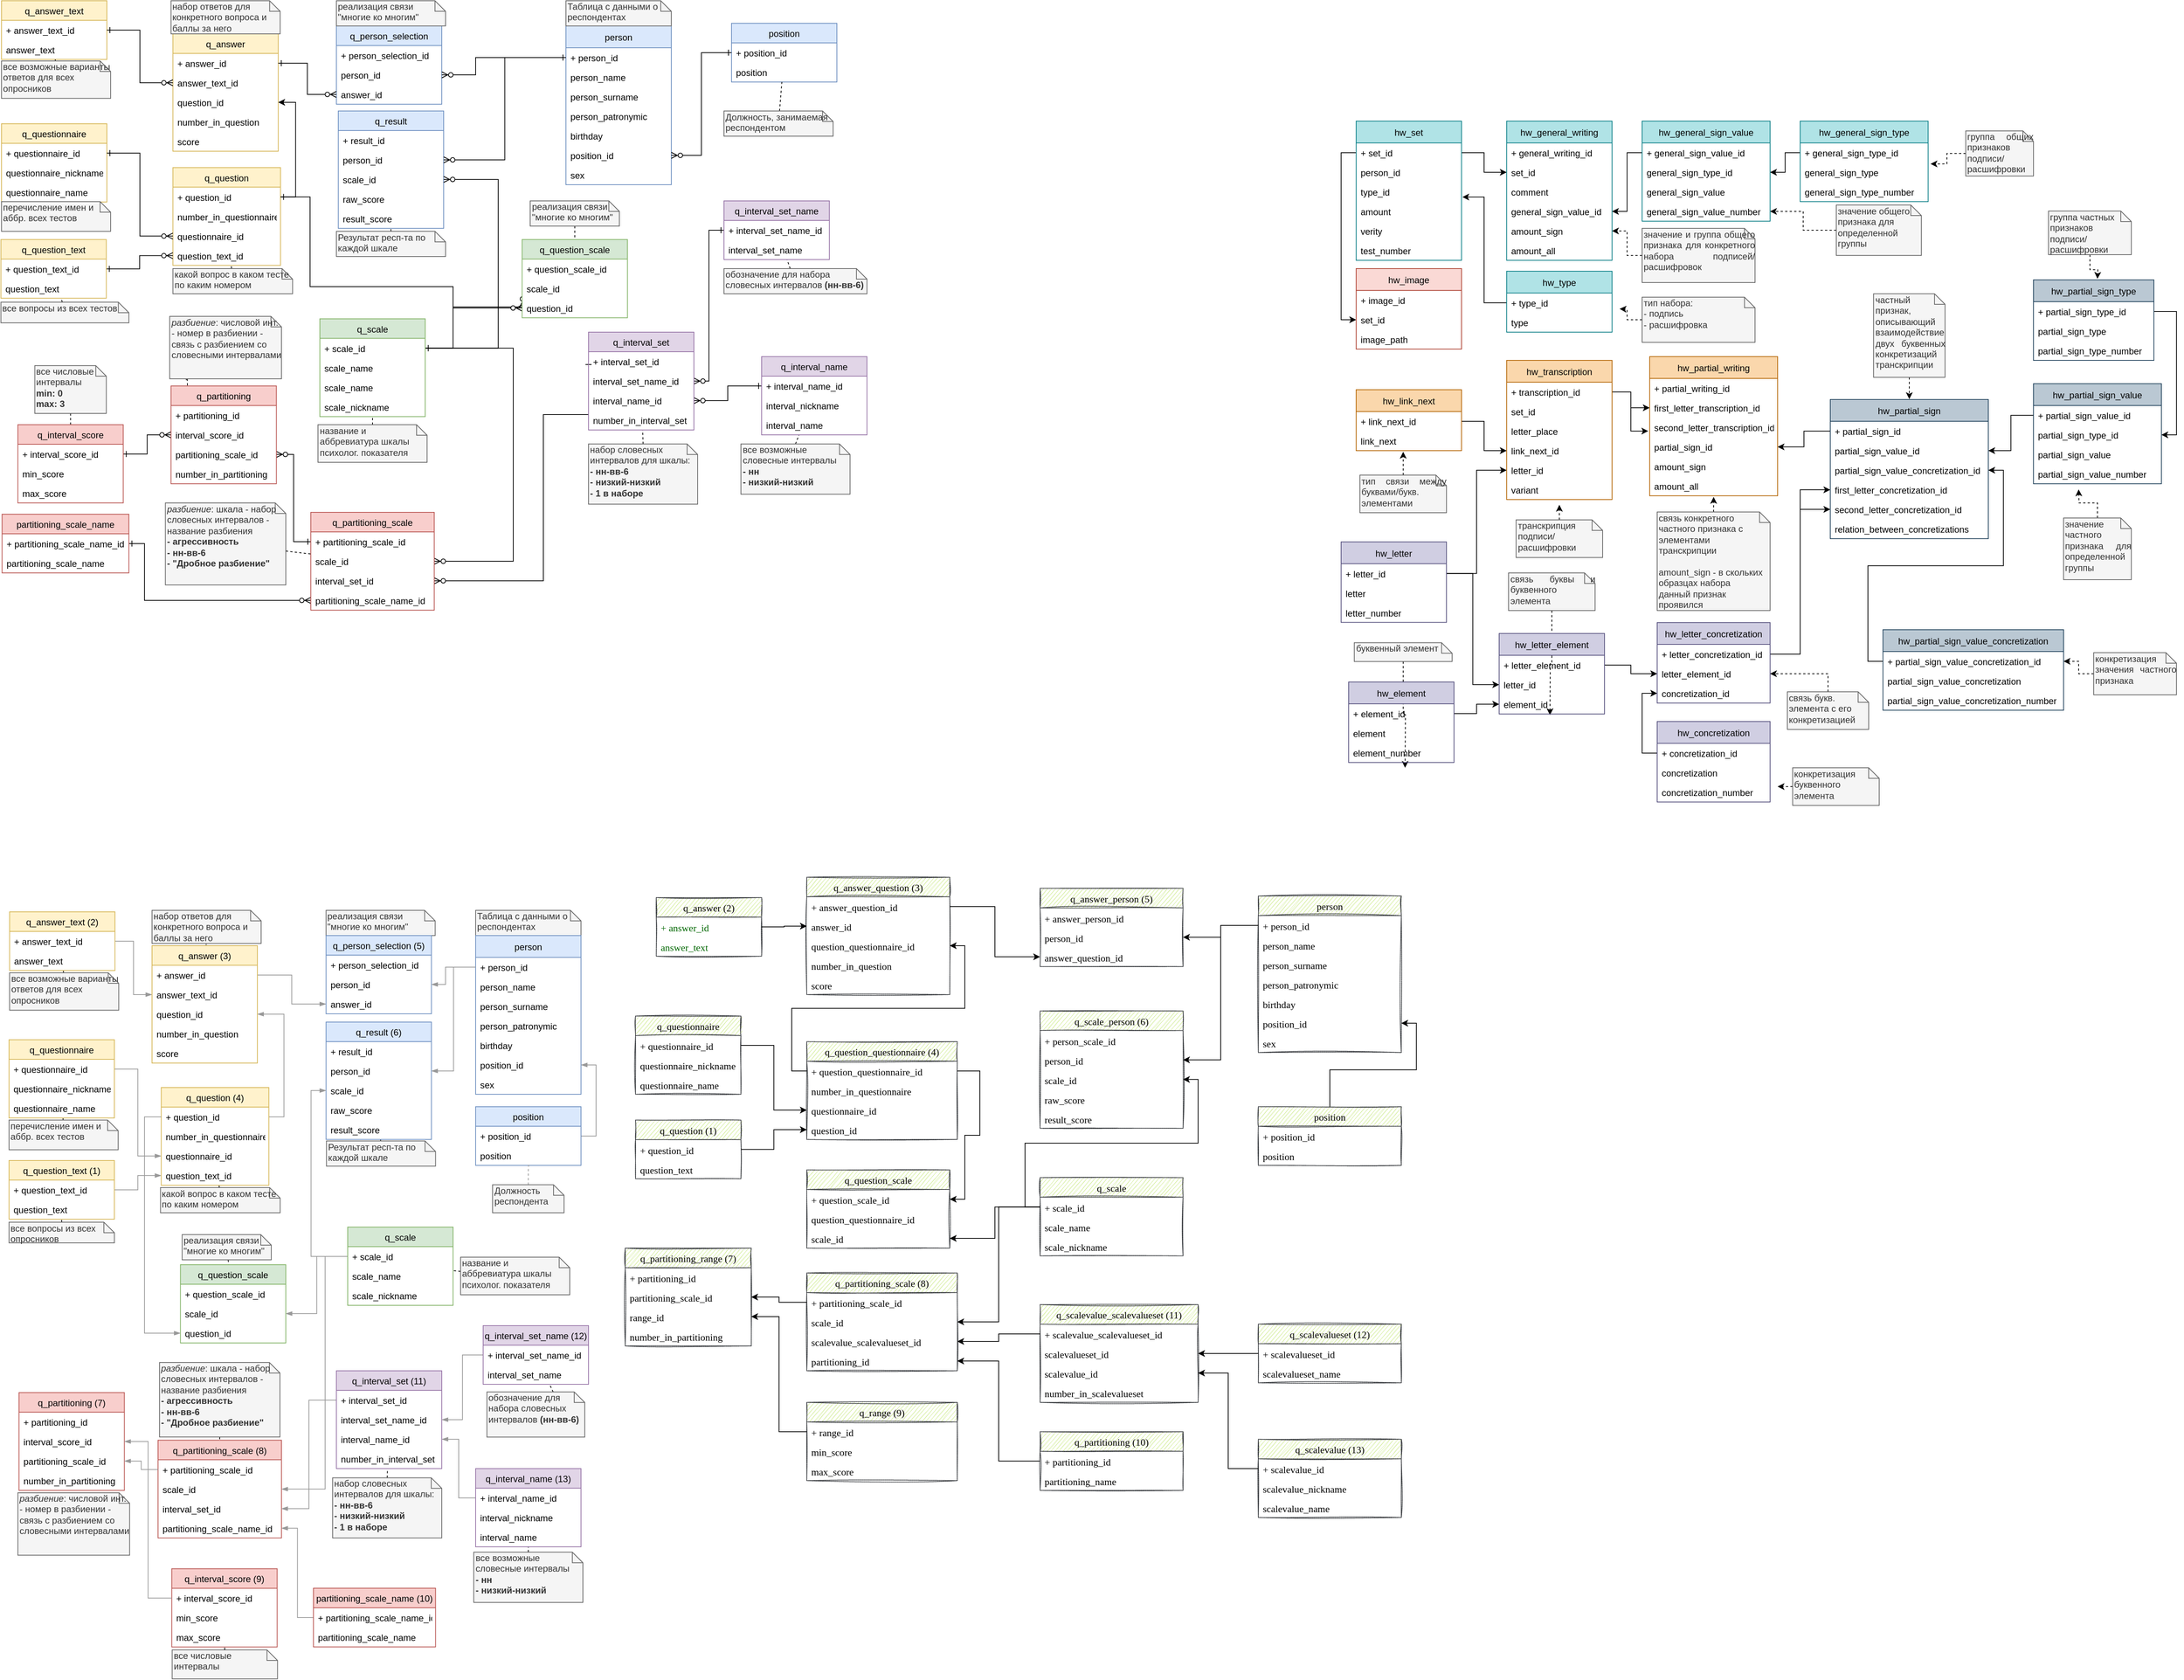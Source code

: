 <mxfile version="13.8.6" type="github">
  <diagram id="iFBTR7gXfTiIHQD0XVNO" name="Page-1">
    <mxGraphModel dx="1892" dy="1116" grid="1" gridSize="10" guides="1" tooltips="1" connect="1" arrows="1" fold="1" page="1" pageScale="1" pageWidth="827" pageHeight="1169" math="0" shadow="0">
      <root>
        <mxCell id="0" />
        <mxCell id="1" parent="0" />
        <mxCell id="Z5buh7EiLKM07HB39s60-19" style="edgeStyle=orthogonalEdgeStyle;rounded=0;orthogonalLoop=1;jettySize=auto;html=1;entryX=0;entryY=0.5;entryDx=0;entryDy=0;" parent="1" source="Z5buh7EiLKM07HB39s60-4" target="Z5buh7EiLKM07HB39s60-14" edge="1">
          <mxGeometry relative="1" as="geometry" />
        </mxCell>
        <mxCell id="Z5buh7EiLKM07HB39s60-24" style="edgeStyle=orthogonalEdgeStyle;rounded=0;orthogonalLoop=1;jettySize=auto;html=1;entryX=1.008;entryY=0.765;entryDx=0;entryDy=0;entryPerimeter=0;" parent="1" source="Z5buh7EiLKM07HB39s60-21" target="Z5buh7EiLKM07HB39s60-6" edge="1">
          <mxGeometry relative="1" as="geometry" />
        </mxCell>
        <mxCell id="Z5buh7EiLKM07HB39s60-32" style="edgeStyle=orthogonalEdgeStyle;rounded=0;orthogonalLoop=1;jettySize=auto;html=1;entryX=0;entryY=0.5;entryDx=0;entryDy=0;" parent="1" source="Z5buh7EiLKM07HB39s60-4" target="Z5buh7EiLKM07HB39s60-27" edge="1">
          <mxGeometry relative="1" as="geometry" />
        </mxCell>
        <mxCell id="Z5buh7EiLKM07HB39s60-40" style="edgeStyle=orthogonalEdgeStyle;rounded=0;orthogonalLoop=1;jettySize=auto;html=1;entryX=1;entryY=0.5;entryDx=0;entryDy=0;" parent="1" source="Z5buh7EiLKM07HB39s60-34" target="Z5buh7EiLKM07HB39s60-29" edge="1">
          <mxGeometry relative="1" as="geometry" />
        </mxCell>
        <mxCell id="Z5buh7EiLKM07HB39s60-46" style="edgeStyle=orthogonalEdgeStyle;rounded=0;orthogonalLoop=1;jettySize=auto;html=1;entryX=1;entryY=0.5;entryDx=0;entryDy=0;" parent="1" source="Z5buh7EiLKM07HB39s60-42" target="Z5buh7EiLKM07HB39s60-35" edge="1">
          <mxGeometry relative="1" as="geometry" />
        </mxCell>
        <mxCell id="Z5buh7EiLKM07HB39s60-58" style="edgeStyle=orthogonalEdgeStyle;rounded=0;orthogonalLoop=1;jettySize=auto;html=1;entryX=0;entryY=0.5;entryDx=0;entryDy=0;" parent="1" source="Z5buh7EiLKM07HB39s60-55" target="Z5buh7EiLKM07HB39s60-51" edge="1">
          <mxGeometry relative="1" as="geometry" />
        </mxCell>
        <mxCell id="Z5buh7EiLKM07HB39s60-70" style="edgeStyle=orthogonalEdgeStyle;rounded=0;orthogonalLoop=1;jettySize=auto;html=1;entryX=0;entryY=0.5;entryDx=0;entryDy=0;" parent="1" source="Z5buh7EiLKM07HB39s60-60" target="Z5buh7EiLKM07HB39s60-52" edge="1">
          <mxGeometry relative="1" as="geometry" />
        </mxCell>
        <mxCell id="Z5buh7EiLKM07HB39s60-71" style="edgeStyle=orthogonalEdgeStyle;rounded=0;orthogonalLoop=1;jettySize=auto;html=1;entryX=0;entryY=0.5;entryDx=0;entryDy=0;" parent="1" source="Z5buh7EiLKM07HB39s60-60" target="Z5buh7EiLKM07HB39s60-68" edge="1">
          <mxGeometry relative="1" as="geometry" />
        </mxCell>
        <mxCell id="Z5buh7EiLKM07HB39s60-76" style="edgeStyle=orthogonalEdgeStyle;rounded=0;orthogonalLoop=1;jettySize=auto;html=1;entryX=0;entryY=0.5;entryDx=0;entryDy=0;" parent="1" source="Z5buh7EiLKM07HB39s60-73" target="Z5buh7EiLKM07HB39s60-69" edge="1">
          <mxGeometry relative="1" as="geometry" />
        </mxCell>
        <mxCell id="Z5buh7EiLKM07HB39s60-81" style="edgeStyle=orthogonalEdgeStyle;rounded=0;orthogonalLoop=1;jettySize=auto;html=1;entryX=0;entryY=0.5;entryDx=0;entryDy=0;" parent="1" source="Z5buh7EiLKM07HB39s60-67" target="Z5buh7EiLKM07HB39s60-79" edge="1">
          <mxGeometry relative="1" as="geometry" />
        </mxCell>
        <mxCell id="Z5buh7EiLKM07HB39s60-86" style="edgeStyle=orthogonalEdgeStyle;rounded=0;orthogonalLoop=1;jettySize=auto;html=1;entryX=0;entryY=0.5;entryDx=0;entryDy=0;" parent="1" source="Z5buh7EiLKM07HB39s60-83" target="Z5buh7EiLKM07HB39s60-80" edge="1">
          <mxGeometry relative="1" as="geometry" />
        </mxCell>
        <mxCell id="Z5buh7EiLKM07HB39s60-94" style="edgeStyle=orthogonalEdgeStyle;rounded=0;orthogonalLoop=1;jettySize=auto;html=1;entryX=0;entryY=0.5;entryDx=0;entryDy=0;" parent="1" source="Z5buh7EiLKM07HB39s60-48" target="Z5buh7EiLKM07HB39s60-89" edge="1">
          <mxGeometry relative="1" as="geometry" />
        </mxCell>
        <mxCell id="Z5buh7EiLKM07HB39s60-96" style="edgeStyle=orthogonalEdgeStyle;rounded=0;orthogonalLoop=1;jettySize=auto;html=1;entryX=-0.011;entryY=0.691;entryDx=0;entryDy=0;entryPerimeter=0;" parent="1" source="Z5buh7EiLKM07HB39s60-48" target="Z5buh7EiLKM07HB39s60-90" edge="1">
          <mxGeometry relative="1" as="geometry" />
        </mxCell>
        <mxCell id="Z5buh7EiLKM07HB39s60-104" style="edgeStyle=orthogonalEdgeStyle;rounded=0;orthogonalLoop=1;jettySize=auto;html=1;entryX=0;entryY=0.5;entryDx=0;entryDy=0;" parent="1" source="Z5buh7EiLKM07HB39s60-78" target="Z5buh7EiLKM07HB39s60-101" edge="1">
          <mxGeometry relative="1" as="geometry" />
        </mxCell>
        <mxCell id="Z5buh7EiLKM07HB39s60-105" style="edgeStyle=orthogonalEdgeStyle;rounded=0;orthogonalLoop=1;jettySize=auto;html=1;entryX=0;entryY=0.5;entryDx=0;entryDy=0;" parent="1" source="Z5buh7EiLKM07HB39s60-78" target="Z5buh7EiLKM07HB39s60-102" edge="1">
          <mxGeometry relative="1" as="geometry" />
        </mxCell>
        <mxCell id="Z5buh7EiLKM07HB39s60-113" style="edgeStyle=orthogonalEdgeStyle;rounded=0;orthogonalLoop=1;jettySize=auto;html=1;entryX=1;entryY=0.5;entryDx=0;entryDy=0;" parent="1" source="Z5buh7EiLKM07HB39s60-107" target="Z5buh7EiLKM07HB39s60-99" edge="1">
          <mxGeometry relative="1" as="geometry" />
        </mxCell>
        <mxCell id="Z5buh7EiLKM07HB39s60-119" style="edgeStyle=orthogonalEdgeStyle;rounded=0;orthogonalLoop=1;jettySize=auto;html=1;entryX=1;entryY=0.5;entryDx=0;entryDy=0;" parent="1" source="Z5buh7EiLKM07HB39s60-115" target="Z5buh7EiLKM07HB39s60-108" edge="1">
          <mxGeometry relative="1" as="geometry" />
        </mxCell>
        <mxCell id="Z5buh7EiLKM07HB39s60-125" style="edgeStyle=orthogonalEdgeStyle;rounded=0;orthogonalLoop=1;jettySize=auto;html=1;entryX=1;entryY=0.5;entryDx=0;entryDy=0;" parent="1" source="Z5buh7EiLKM07HB39s60-121" target="Z5buh7EiLKM07HB39s60-100" edge="1">
          <mxGeometry relative="1" as="geometry" />
        </mxCell>
        <mxCell id="Z5buh7EiLKM07HB39s60-126" style="edgeStyle=orthogonalEdgeStyle;rounded=0;orthogonalLoop=1;jettySize=auto;html=1;entryX=1;entryY=0.5;entryDx=0;entryDy=0;" parent="1" source="Z5buh7EiLKM07HB39s60-98" target="Z5buh7EiLKM07HB39s60-91" edge="1">
          <mxGeometry relative="1" as="geometry" />
        </mxCell>
        <mxCell id="Z5buh7EiLKM07HB39s60-129" style="edgeStyle=orthogonalEdgeStyle;rounded=0;orthogonalLoop=1;jettySize=auto;html=1;entryX=1;entryY=0.5;entryDx=0;entryDy=0;dashed=1;" parent="1" source="Z5buh7EiLKM07HB39s60-128" target="Z5buh7EiLKM07HB39s60-121" edge="1">
          <mxGeometry relative="1" as="geometry" />
        </mxCell>
        <mxCell id="z2BmbQ6l0MY7L84lB-eh-39" value="q_answer_text" style="swimlane;fontStyle=0;childLayout=stackLayout;horizontal=1;startSize=26;fillColor=#fff2cc;horizontalStack=0;resizeParent=1;resizeParentMax=0;resizeLast=0;collapsible=1;marginBottom=0;strokeColor=#d6b656;" parent="1" vertex="1">
          <mxGeometry x="10" y="10" width="140" height="78" as="geometry" />
        </mxCell>
        <mxCell id="z2BmbQ6l0MY7L84lB-eh-40" value="+ answer_text_id" style="text;strokeColor=none;fillColor=none;align=left;verticalAlign=top;spacingLeft=4;spacingRight=4;overflow=hidden;rotatable=0;points=[[0,0.5],[1,0.5]];portConstraint=eastwest;" parent="z2BmbQ6l0MY7L84lB-eh-39" vertex="1">
          <mxGeometry y="26" width="140" height="26" as="geometry" />
        </mxCell>
        <mxCell id="z2BmbQ6l0MY7L84lB-eh-41" value="answer_text" style="text;strokeColor=none;fillColor=none;align=left;verticalAlign=top;spacingLeft=4;spacingRight=4;overflow=hidden;rotatable=0;points=[[0,0.5],[1,0.5]];portConstraint=eastwest;" parent="z2BmbQ6l0MY7L84lB-eh-39" vertex="1">
          <mxGeometry y="52" width="140" height="26" as="geometry" />
        </mxCell>
        <mxCell id="z2BmbQ6l0MY7L84lB-eh-32" value="q_answer" style="swimlane;fontStyle=0;childLayout=stackLayout;horizontal=1;startSize=26;fillColor=#fff2cc;horizontalStack=0;resizeParent=1;resizeParentMax=0;resizeLast=0;collapsible=1;marginBottom=0;strokeColor=#d6b656;" parent="1" vertex="1">
          <mxGeometry x="237.75" y="54" width="140" height="156" as="geometry" />
        </mxCell>
        <mxCell id="z2BmbQ6l0MY7L84lB-eh-33" value="+ answer_id" style="text;strokeColor=none;fillColor=none;align=left;verticalAlign=top;spacingLeft=4;spacingRight=4;overflow=hidden;rotatable=0;points=[[0,0.5],[1,0.5]];portConstraint=eastwest;" parent="z2BmbQ6l0MY7L84lB-eh-32" vertex="1">
          <mxGeometry y="26" width="140" height="26" as="geometry" />
        </mxCell>
        <mxCell id="z2BmbQ6l0MY7L84lB-eh-37" value="answer_text_id" style="text;strokeColor=none;fillColor=none;align=left;verticalAlign=top;spacingLeft=4;spacingRight=4;overflow=hidden;rotatable=0;points=[[0,0.5],[1,0.5]];portConstraint=eastwest;" parent="z2BmbQ6l0MY7L84lB-eh-32" vertex="1">
          <mxGeometry y="52" width="140" height="26" as="geometry" />
        </mxCell>
        <mxCell id="z2BmbQ6l0MY7L84lB-eh-36" value="question_id" style="text;strokeColor=none;fillColor=none;align=left;verticalAlign=top;spacingLeft=4;spacingRight=4;overflow=hidden;rotatable=0;points=[[0,0.5],[1,0.5]];portConstraint=eastwest;" parent="z2BmbQ6l0MY7L84lB-eh-32" vertex="1">
          <mxGeometry y="78" width="140" height="26" as="geometry" />
        </mxCell>
        <mxCell id="z2BmbQ6l0MY7L84lB-eh-35" value="number_in_question" style="text;strokeColor=none;fillColor=none;align=left;verticalAlign=top;spacingLeft=4;spacingRight=4;overflow=hidden;rotatable=0;points=[[0,0.5],[1,0.5]];portConstraint=eastwest;" parent="z2BmbQ6l0MY7L84lB-eh-32" vertex="1">
          <mxGeometry y="104" width="140" height="26" as="geometry" />
        </mxCell>
        <mxCell id="z2BmbQ6l0MY7L84lB-eh-38" value="score" style="text;strokeColor=none;fillColor=none;align=left;verticalAlign=top;spacingLeft=4;spacingRight=4;overflow=hidden;rotatable=0;points=[[0,0.5],[1,0.5]];portConstraint=eastwest;" parent="z2BmbQ6l0MY7L84lB-eh-32" vertex="1">
          <mxGeometry y="130" width="140" height="26" as="geometry" />
        </mxCell>
        <mxCell id="z2BmbQ6l0MY7L84lB-eh-26" value="q_person_selection" style="swimlane;fontStyle=0;childLayout=stackLayout;horizontal=1;startSize=26;fillColor=#dae8fc;horizontalStack=0;resizeParent=1;resizeParentMax=0;resizeLast=0;collapsible=1;marginBottom=0;strokeColor=#6c8ebf;swimlaneFillColor=#FFFFFF;" parent="1" vertex="1">
          <mxGeometry x="455" y="43.5" width="140" height="104" as="geometry" />
        </mxCell>
        <mxCell id="z2BmbQ6l0MY7L84lB-eh-27" value="+ person_selection_id" style="text;strokeColor=none;fillColor=none;align=left;verticalAlign=top;spacingLeft=4;spacingRight=4;overflow=hidden;rotatable=0;points=[[0,0.5],[1,0.5]];portConstraint=eastwest;" parent="z2BmbQ6l0MY7L84lB-eh-26" vertex="1">
          <mxGeometry y="26" width="140" height="26" as="geometry" />
        </mxCell>
        <mxCell id="z2BmbQ6l0MY7L84lB-eh-28" value="person_id" style="text;strokeColor=none;fillColor=none;align=left;verticalAlign=top;spacingLeft=4;spacingRight=4;overflow=hidden;rotatable=0;points=[[0,0.5],[1,0.5]];portConstraint=eastwest;" parent="z2BmbQ6l0MY7L84lB-eh-26" vertex="1">
          <mxGeometry y="52" width="140" height="26" as="geometry" />
        </mxCell>
        <mxCell id="z2BmbQ6l0MY7L84lB-eh-29" value="answer_id" style="text;strokeColor=none;fillColor=none;align=left;verticalAlign=top;spacingLeft=4;spacingRight=4;overflow=hidden;rotatable=0;points=[[0,0.5],[1,0.5]];portConstraint=eastwest;" parent="z2BmbQ6l0MY7L84lB-eh-26" vertex="1">
          <mxGeometry y="78" width="140" height="26" as="geometry" />
        </mxCell>
        <mxCell id="yYKGKoS039EIgSRdd9-Q-67" value="position" style="swimlane;fontStyle=0;childLayout=stackLayout;horizontal=1;startSize=26;fillColor=#dae8fc;horizontalStack=0;resizeParent=1;resizeParentMax=0;resizeLast=0;collapsible=1;marginBottom=0;strokeColor=#6c8ebf;" parent="1" vertex="1">
          <mxGeometry x="980" y="40" width="140" height="78" as="geometry" />
        </mxCell>
        <mxCell id="yYKGKoS039EIgSRdd9-Q-68" value="+ position_id" style="text;strokeColor=none;fillColor=none;align=left;verticalAlign=top;spacingLeft=4;spacingRight=4;overflow=hidden;rotatable=0;points=[[0,0.5],[1,0.5]];portConstraint=eastwest;" parent="yYKGKoS039EIgSRdd9-Q-67" vertex="1">
          <mxGeometry y="26" width="140" height="26" as="geometry" />
        </mxCell>
        <mxCell id="yYKGKoS039EIgSRdd9-Q-69" value="position" style="text;strokeColor=none;fillColor=none;align=left;verticalAlign=top;spacingLeft=4;spacingRight=4;overflow=hidden;rotatable=0;points=[[0,0.5],[1,0.5]];portConstraint=eastwest;" parent="yYKGKoS039EIgSRdd9-Q-67" vertex="1">
          <mxGeometry y="52" width="140" height="26" as="geometry" />
        </mxCell>
        <mxCell id="z2BmbQ6l0MY7L84lB-eh-12" value="person" style="swimlane;fontStyle=0;childLayout=stackLayout;horizontal=1;startSize=29;fillColor=#dae8fc;horizontalStack=0;resizeParent=1;resizeParentMax=0;resizeLast=0;collapsible=1;marginBottom=0;strokeColor=#6c8ebf;" parent="1" vertex="1">
          <mxGeometry x="760" y="43.5" width="140" height="211" as="geometry" />
        </mxCell>
        <mxCell id="z2BmbQ6l0MY7L84lB-eh-13" value="+ person_id" style="text;strokeColor=none;fillColor=none;align=left;verticalAlign=top;spacingLeft=4;spacingRight=4;overflow=hidden;rotatable=0;points=[[0,0.5],[1,0.5]];portConstraint=eastwest;" parent="z2BmbQ6l0MY7L84lB-eh-12" vertex="1">
          <mxGeometry y="29" width="140" height="26" as="geometry" />
        </mxCell>
        <mxCell id="z2BmbQ6l0MY7L84lB-eh-14" value="person_name" style="text;strokeColor=none;fillColor=none;align=left;verticalAlign=top;spacingLeft=4;spacingRight=4;overflow=hidden;rotatable=0;points=[[0,0.5],[1,0.5]];portConstraint=eastwest;" parent="z2BmbQ6l0MY7L84lB-eh-12" vertex="1">
          <mxGeometry y="55" width="140" height="26" as="geometry" />
        </mxCell>
        <mxCell id="z2BmbQ6l0MY7L84lB-eh-15" value="person_surname" style="text;strokeColor=none;fillColor=none;align=left;verticalAlign=top;spacingLeft=4;spacingRight=4;overflow=hidden;rotatable=0;points=[[0,0.5],[1,0.5]];portConstraint=eastwest;" parent="z2BmbQ6l0MY7L84lB-eh-12" vertex="1">
          <mxGeometry y="81" width="140" height="26" as="geometry" />
        </mxCell>
        <mxCell id="z2BmbQ6l0MY7L84lB-eh-16" value="person_patronymic" style="text;strokeColor=none;fillColor=none;align=left;verticalAlign=top;spacingLeft=4;spacingRight=4;overflow=hidden;rotatable=0;points=[[0,0.5],[1,0.5]];portConstraint=eastwest;" parent="z2BmbQ6l0MY7L84lB-eh-12" vertex="1">
          <mxGeometry y="107" width="140" height="26" as="geometry" />
        </mxCell>
        <mxCell id="z2BmbQ6l0MY7L84lB-eh-17" value="birthday" style="text;strokeColor=none;fillColor=none;align=left;verticalAlign=top;spacingLeft=4;spacingRight=4;overflow=hidden;rotatable=0;points=[[0,0.5],[1,0.5]];portConstraint=eastwest;" parent="z2BmbQ6l0MY7L84lB-eh-12" vertex="1">
          <mxGeometry y="133" width="140" height="26" as="geometry" />
        </mxCell>
        <mxCell id="z2BmbQ6l0MY7L84lB-eh-18" value="position_id" style="text;strokeColor=none;fillColor=none;align=left;verticalAlign=top;spacingLeft=4;spacingRight=4;overflow=hidden;rotatable=0;points=[[0,0.5],[1,0.5]];portConstraint=eastwest;" parent="z2BmbQ6l0MY7L84lB-eh-12" vertex="1">
          <mxGeometry y="159" width="140" height="26" as="geometry" />
        </mxCell>
        <mxCell id="yYKGKoS039EIgSRdd9-Q-1" value="sex" style="text;strokeColor=none;fillColor=none;align=left;verticalAlign=top;spacingLeft=4;spacingRight=4;overflow=hidden;rotatable=0;points=[[0,0.5],[1,0.5]];portConstraint=eastwest;" parent="z2BmbQ6l0MY7L84lB-eh-12" vertex="1">
          <mxGeometry y="185" width="140" height="26" as="geometry" />
        </mxCell>
        <mxCell id="Z5buh7EiLKM07HB39s60-128" value="&lt;div style=&quot;text-align: justify&quot;&gt;конкретизация значения частного признака&lt;/div&gt;" style="shape=note;whiteSpace=wrap;html=1;size=14;verticalAlign=top;align=left;spacingTop=-6;fillColor=#f5f5f5;strokeColor=#666666;fontColor=#333333;" parent="1" vertex="1">
          <mxGeometry x="2790" y="876.5" width="110" height="56" as="geometry" />
        </mxCell>
        <mxCell id="Z5buh7EiLKM07HB39s60-131" style="edgeStyle=orthogonalEdgeStyle;rounded=0;orthogonalLoop=1;jettySize=auto;html=1;dashed=1;" parent="1" source="Z5buh7EiLKM07HB39s60-130" edge="1">
          <mxGeometry relative="1" as="geometry">
            <mxPoint x="2770" y="659.5" as="targetPoint" />
          </mxGeometry>
        </mxCell>
        <mxCell id="Z5buh7EiLKM07HB39s60-130" value="&lt;div style=&quot;text-align: justify&quot;&gt;значение частного признака для определенной группы&lt;/div&gt;" style="shape=note;whiteSpace=wrap;html=1;size=14;verticalAlign=top;align=left;spacingTop=-6;fillColor=#f5f5f5;strokeColor=#666666;fontColor=#333333;" parent="1" vertex="1">
          <mxGeometry x="2750" y="697.5" width="90" height="82" as="geometry" />
        </mxCell>
        <mxCell id="Z5buh7EiLKM07HB39s60-133" style="edgeStyle=orthogonalEdgeStyle;rounded=0;orthogonalLoop=1;jettySize=auto;html=1;dashed=1;" parent="1" source="Z5buh7EiLKM07HB39s60-132" edge="1">
          <mxGeometry relative="1" as="geometry">
            <mxPoint x="2795" y="379.5" as="targetPoint" />
          </mxGeometry>
        </mxCell>
        <mxCell id="Z5buh7EiLKM07HB39s60-132" value="&lt;div&gt;группа частных признаков подписи/расшифровки&lt;/div&gt;" style="shape=note;whiteSpace=wrap;html=1;size=14;verticalAlign=top;align=left;spacingTop=-6;fillColor=#f5f5f5;strokeColor=#666666;fontColor=#333333;" parent="1" vertex="1">
          <mxGeometry x="2730" y="289.5" width="110" height="58" as="geometry" />
        </mxCell>
        <mxCell id="Z5buh7EiLKM07HB39s60-135" style="edgeStyle=orthogonalEdgeStyle;rounded=0;orthogonalLoop=1;jettySize=auto;html=1;dashed=1;" parent="1" source="Z5buh7EiLKM07HB39s60-134" edge="1">
          <mxGeometry relative="1" as="geometry">
            <mxPoint x="2545" y="539.5" as="targetPoint" />
          </mxGeometry>
        </mxCell>
        <mxCell id="Z5buh7EiLKM07HB39s60-134" value="&lt;div style=&quot;text-align: justify&quot;&gt;частный признак, описывающий взаимодействие двух буквенных конкретизаций транскрипции&lt;/div&gt;" style="shape=note;whiteSpace=wrap;html=1;size=14;verticalAlign=top;align=left;spacingTop=-6;fillColor=#f5f5f5;strokeColor=#666666;fontColor=#333333;" parent="1" vertex="1">
          <mxGeometry x="2497.5" y="399.5" width="95" height="111" as="geometry" />
        </mxCell>
        <mxCell id="Z5buh7EiLKM07HB39s60-145" style="edgeStyle=orthogonalEdgeStyle;rounded=0;orthogonalLoop=1;jettySize=auto;html=1;entryX=1.019;entryY=0.071;entryDx=0;entryDy=0;entryPerimeter=0;dashed=1;" parent="1" source="Z5buh7EiLKM07HB39s60-136" target="Z5buh7EiLKM07HB39s60-43" edge="1">
          <mxGeometry relative="1" as="geometry" />
        </mxCell>
        <mxCell id="Z5buh7EiLKM07HB39s60-136" value="&lt;div style=&quot;text-align: justify&quot;&gt;группа общих признаков подписи/расшифровки&lt;/div&gt;" style="shape=note;whiteSpace=wrap;html=1;size=14;verticalAlign=top;align=left;spacingTop=-6;fillColor=#f5f5f5;strokeColor=#666666;fontColor=#333333;" parent="1" vertex="1">
          <mxGeometry x="2620" y="183" width="90" height="60" as="geometry" />
        </mxCell>
        <mxCell id="Z5buh7EiLKM07HB39s60-140" style="edgeStyle=orthogonalEdgeStyle;rounded=0;orthogonalLoop=1;jettySize=auto;html=1;dashed=1;entryX=1;entryY=0.5;entryDx=0;entryDy=0;" parent="1" source="Z5buh7EiLKM07HB39s60-138" target="Z5buh7EiLKM07HB39s60-37" edge="1">
          <mxGeometry relative="1" as="geometry">
            <mxPoint x="2320" y="299.5" as="targetPoint" />
          </mxGeometry>
        </mxCell>
        <mxCell id="Z5buh7EiLKM07HB39s60-138" value="&lt;div&gt;значение общего признака для определенной группы&lt;/div&gt;" style="shape=note;whiteSpace=wrap;html=1;size=14;verticalAlign=top;align=left;spacingTop=-6;fillColor=#f5f5f5;strokeColor=#666666;fontColor=#333333;" parent="1" vertex="1">
          <mxGeometry x="2448" y="281.5" width="113" height="67" as="geometry" />
        </mxCell>
        <mxCell id="Z5buh7EiLKM07HB39s60-142" style="edgeStyle=orthogonalEdgeStyle;rounded=0;orthogonalLoop=1;jettySize=auto;html=1;entryX=1;entryY=0.5;entryDx=0;entryDy=0;dashed=1;" parent="1" source="Z5buh7EiLKM07HB39s60-141" target="Z5buh7EiLKM07HB39s60-30" edge="1">
          <mxGeometry relative="1" as="geometry" />
        </mxCell>
        <mxCell id="Z5buh7EiLKM07HB39s60-141" value="&lt;div style=&quot;text-align: justify&quot;&gt;значение и группа общего признака для конкретного набора подписей/расшифровок&lt;/div&gt;" style="shape=note;whiteSpace=wrap;html=1;size=14;verticalAlign=top;align=left;spacingTop=-6;fillColor=#f5f5f5;strokeColor=#666666;fontColor=#333333;" parent="1" vertex="1">
          <mxGeometry x="2190" y="312.5" width="150" height="72" as="geometry" />
        </mxCell>
        <mxCell id="Z5buh7EiLKM07HB39s60-144" style="edgeStyle=orthogonalEdgeStyle;rounded=0;orthogonalLoop=1;jettySize=auto;html=1;dashed=1;" parent="1" source="Z5buh7EiLKM07HB39s60-143" edge="1">
          <mxGeometry relative="1" as="geometry">
            <mxPoint x="2160" y="419.5" as="targetPoint" />
          </mxGeometry>
        </mxCell>
        <mxCell id="Z5buh7EiLKM07HB39s60-143" value="&lt;div style=&quot;text-align: justify&quot;&gt;тип набора:&lt;/div&gt;&lt;div style=&quot;text-align: justify&quot;&gt;- подпись&lt;/div&gt;&lt;div style=&quot;text-align: justify&quot;&gt;- расшифровка&lt;/div&gt;" style="shape=note;whiteSpace=wrap;html=1;size=14;verticalAlign=top;align=left;spacingTop=-6;fillColor=#f5f5f5;strokeColor=#666666;fontColor=#333333;" parent="1" vertex="1">
          <mxGeometry x="2190" y="404" width="150" height="60" as="geometry" />
        </mxCell>
        <mxCell id="Z5buh7EiLKM07HB39s60-147" style="edgeStyle=orthogonalEdgeStyle;rounded=0;orthogonalLoop=1;jettySize=auto;html=1;dashed=1;" parent="1" source="Z5buh7EiLKM07HB39s60-146" edge="1">
          <mxGeometry relative="1" as="geometry">
            <mxPoint x="2080" y="679.5" as="targetPoint" />
          </mxGeometry>
        </mxCell>
        <mxCell id="Z5buh7EiLKM07HB39s60-146" value="&lt;div style=&quot;text-align: justify&quot;&gt;транскрипция подписи/расшифровки&lt;/div&gt;" style="shape=note;whiteSpace=wrap;html=1;size=14;verticalAlign=top;align=left;spacingTop=-6;fillColor=#f5f5f5;strokeColor=#666666;fontColor=#333333;" parent="1" vertex="1">
          <mxGeometry x="2022.5" y="700" width="115" height="50" as="geometry" />
        </mxCell>
        <mxCell id="Z5buh7EiLKM07HB39s60-149" style="edgeStyle=orthogonalEdgeStyle;rounded=0;orthogonalLoop=1;jettySize=auto;html=1;dashed=1;" parent="1" source="Z5buh7EiLKM07HB39s60-148" edge="1">
          <mxGeometry relative="1" as="geometry">
            <mxPoint x="1872.5" y="609.5" as="targetPoint" />
          </mxGeometry>
        </mxCell>
        <mxCell id="Z5buh7EiLKM07HB39s60-148" value="&lt;div style=&quot;text-align: justify&quot;&gt;тип связи между буквами/букв. элементами&lt;/div&gt;" style="shape=note;whiteSpace=wrap;html=1;size=14;verticalAlign=top;align=left;spacingTop=-6;fillColor=#f5f5f5;strokeColor=#666666;fontColor=#333333;" parent="1" vertex="1">
          <mxGeometry x="1815" y="640.5" width="115" height="50" as="geometry" />
        </mxCell>
        <mxCell id="Z5buh7EiLKM07HB39s60-153" style="edgeStyle=orthogonalEdgeStyle;rounded=0;orthogonalLoop=1;jettySize=auto;html=1;dashed=1;" parent="1" source="Z5buh7EiLKM07HB39s60-150" edge="1">
          <mxGeometry relative="1" as="geometry">
            <mxPoint x="2285" y="669.5" as="targetPoint" />
          </mxGeometry>
        </mxCell>
        <mxCell id="Z5buh7EiLKM07HB39s60-150" value="&lt;div&gt;связь конкретного частного признака с элементами транскрипции&lt;/div&gt;&lt;div&gt;&lt;br&gt;&lt;/div&gt;&lt;div&gt;amount_sign - в скольких образцах набора данный&lt;span&gt;&amp;nbsp;признак проявился&lt;/span&gt;&lt;/div&gt;" style="shape=note;whiteSpace=wrap;html=1;size=14;verticalAlign=top;align=left;spacingTop=-6;fillColor=#f5f5f5;strokeColor=#666666;fontColor=#333333;" parent="1" vertex="1">
          <mxGeometry x="2210" y="689.5" width="150" height="131" as="geometry" />
        </mxCell>
        <mxCell id="Z5buh7EiLKM07HB39s60-155" style="edgeStyle=orthogonalEdgeStyle;rounded=0;orthogonalLoop=1;jettySize=auto;html=1;dashed=1;" parent="1" source="Z5buh7EiLKM07HB39s60-154" edge="1">
          <mxGeometry relative="1" as="geometry">
            <mxPoint x="2067.5" y="959.5" as="targetPoint" />
          </mxGeometry>
        </mxCell>
        <mxCell id="Z5buh7EiLKM07HB39s60-154" value="&lt;div style=&quot;text-align: justify&quot;&gt;связь буквы и буквенного элемента&lt;/div&gt;" style="shape=note;whiteSpace=wrap;html=1;size=14;verticalAlign=top;align=left;spacingTop=-6;fillColor=#f5f5f5;strokeColor=#666666;fontColor=#333333;" parent="1" vertex="1">
          <mxGeometry x="2012.5" y="770.5" width="115" height="50" as="geometry" />
        </mxCell>
        <mxCell id="Z5buh7EiLKM07HB39s60-159" style="edgeStyle=orthogonalEdgeStyle;rounded=0;orthogonalLoop=1;jettySize=auto;html=1;dashed=1;" parent="1" source="Z5buh7EiLKM07HB39s60-156" edge="1">
          <mxGeometry relative="1" as="geometry">
            <mxPoint x="1875" y="1029.5" as="targetPoint" />
          </mxGeometry>
        </mxCell>
        <mxCell id="Z5buh7EiLKM07HB39s60-156" value="&lt;div style=&quot;text-align: justify&quot;&gt;буквенный элемент&lt;/div&gt;" style="shape=note;whiteSpace=wrap;html=1;size=14;verticalAlign=top;align=left;spacingTop=-6;fillColor=#f5f5f5;strokeColor=#666666;fontColor=#333333;" parent="1" vertex="1">
          <mxGeometry x="1807.5" y="863.25" width="130" height="25" as="geometry" />
        </mxCell>
        <mxCell id="Z5buh7EiLKM07HB39s60-161" style="edgeStyle=orthogonalEdgeStyle;rounded=0;orthogonalLoop=1;jettySize=auto;html=1;dashed=1;" parent="1" source="Z5buh7EiLKM07HB39s60-160" edge="1">
          <mxGeometry relative="1" as="geometry">
            <mxPoint x="2370" y="1054.5" as="targetPoint" />
          </mxGeometry>
        </mxCell>
        <mxCell id="z2BmbQ6l0MY7L84lB-eh-8" value="q_questionnaire" style="swimlane;fontStyle=0;childLayout=stackLayout;horizontal=1;startSize=26;fillColor=#fff2cc;horizontalStack=0;resizeParent=1;resizeParentMax=0;resizeLast=0;collapsible=1;marginBottom=0;strokeColor=#d6b656;" parent="1" vertex="1">
          <mxGeometry x="10" y="173.5" width="140" height="104" as="geometry" />
        </mxCell>
        <mxCell id="z2BmbQ6l0MY7L84lB-eh-9" value="+ questionnaire_id" style="text;strokeColor=none;fillColor=none;align=left;verticalAlign=top;spacingLeft=4;spacingRight=4;overflow=hidden;rotatable=0;points=[[0,0.5],[1,0.5]];portConstraint=eastwest;" parent="z2BmbQ6l0MY7L84lB-eh-8" vertex="1">
          <mxGeometry y="26" width="140" height="26" as="geometry" />
        </mxCell>
        <mxCell id="z2BmbQ6l0MY7L84lB-eh-10" value="questionnaire_nickname" style="text;strokeColor=none;fillColor=none;align=left;verticalAlign=top;spacingLeft=4;spacingRight=4;overflow=hidden;rotatable=0;points=[[0,0.5],[1,0.5]];portConstraint=eastwest;" parent="z2BmbQ6l0MY7L84lB-eh-8" vertex="1">
          <mxGeometry y="52" width="140" height="26" as="geometry" />
        </mxCell>
        <mxCell id="z2BmbQ6l0MY7L84lB-eh-11" value="questionnaire_name" style="text;strokeColor=none;fillColor=none;align=left;verticalAlign=top;spacingLeft=4;spacingRight=4;overflow=hidden;rotatable=0;points=[[0,0.5],[1,0.5]];portConstraint=eastwest;" parent="z2BmbQ6l0MY7L84lB-eh-8" vertex="1">
          <mxGeometry y="78" width="140" height="26" as="geometry" />
        </mxCell>
        <mxCell id="z2BmbQ6l0MY7L84lB-eh-4" value="q_question" style="swimlane;fontStyle=0;childLayout=stackLayout;horizontal=1;startSize=26;fillColor=#fff2cc;horizontalStack=0;resizeParent=1;resizeParentMax=0;resizeLast=0;collapsible=1;marginBottom=0;strokeColor=#d6b656;" parent="1" vertex="1">
          <mxGeometry x="237.75" y="231.75" width="143" height="130" as="geometry" />
        </mxCell>
        <mxCell id="z2BmbQ6l0MY7L84lB-eh-5" value="+ question_id" style="text;strokeColor=none;fillColor=none;align=left;verticalAlign=top;spacingLeft=4;spacingRight=4;overflow=hidden;rotatable=0;points=[[0,0.5],[1,0.5]];portConstraint=eastwest;" parent="z2BmbQ6l0MY7L84lB-eh-4" vertex="1">
          <mxGeometry y="26" width="143" height="26" as="geometry" />
        </mxCell>
        <mxCell id="z2BmbQ6l0MY7L84lB-eh-6" value="number_in_questionnaire" style="text;strokeColor=none;fillColor=none;align=left;verticalAlign=top;spacingLeft=4;spacingRight=4;overflow=hidden;rotatable=0;points=[[0,0.5],[1,0.5]];portConstraint=eastwest;" parent="z2BmbQ6l0MY7L84lB-eh-4" vertex="1">
          <mxGeometry y="52" width="143" height="26" as="geometry" />
        </mxCell>
        <mxCell id="z2BmbQ6l0MY7L84lB-eh-7" value="questionnaire_id" style="text;strokeColor=none;fillColor=none;align=left;verticalAlign=top;spacingLeft=4;spacingRight=4;overflow=hidden;rotatable=0;points=[[0,0.5],[1,0.5]];portConstraint=eastwest;" parent="z2BmbQ6l0MY7L84lB-eh-4" vertex="1">
          <mxGeometry y="78" width="143" height="26" as="geometry" />
        </mxCell>
        <mxCell id="z2BmbQ6l0MY7L84lB-eh-54" value="question_text_id" style="text;strokeColor=none;fillColor=none;align=left;verticalAlign=top;spacingLeft=4;spacingRight=4;overflow=hidden;rotatable=0;points=[[0,0.5],[1,0.5]];portConstraint=eastwest;" parent="z2BmbQ6l0MY7L84lB-eh-4" vertex="1">
          <mxGeometry y="104" width="143" height="26" as="geometry" />
        </mxCell>
        <mxCell id="z2BmbQ6l0MY7L84lB-eh-19" value="q_result" style="swimlane;fontStyle=0;childLayout=stackLayout;horizontal=1;startSize=26;fillColor=#dae8fc;horizontalStack=0;resizeParent=1;resizeParentMax=0;resizeLast=0;collapsible=1;marginBottom=0;strokeColor=#6c8ebf;" parent="1" vertex="1">
          <mxGeometry x="457.5" y="156.5" width="140" height="156" as="geometry" />
        </mxCell>
        <mxCell id="z2BmbQ6l0MY7L84lB-eh-20" value="+ result_id" style="text;strokeColor=none;fillColor=none;align=left;verticalAlign=top;spacingLeft=4;spacingRight=4;overflow=hidden;rotatable=0;points=[[0,0.5],[1,0.5]];portConstraint=eastwest;" parent="z2BmbQ6l0MY7L84lB-eh-19" vertex="1">
          <mxGeometry y="26" width="140" height="26" as="geometry" />
        </mxCell>
        <mxCell id="z2BmbQ6l0MY7L84lB-eh-21" value="person_id" style="text;strokeColor=none;fillColor=none;align=left;verticalAlign=top;spacingLeft=4;spacingRight=4;overflow=hidden;rotatable=0;points=[[0,0.5],[1,0.5]];portConstraint=eastwest;" parent="z2BmbQ6l0MY7L84lB-eh-19" vertex="1">
          <mxGeometry y="52" width="140" height="26" as="geometry" />
        </mxCell>
        <mxCell id="z2BmbQ6l0MY7L84lB-eh-22" value="scale_id" style="text;strokeColor=none;fillColor=none;align=left;verticalAlign=top;spacingLeft=4;spacingRight=4;overflow=hidden;rotatable=0;points=[[0,0.5],[1,0.5]];portConstraint=eastwest;" parent="z2BmbQ6l0MY7L84lB-eh-19" vertex="1">
          <mxGeometry y="78" width="140" height="26" as="geometry" />
        </mxCell>
        <mxCell id="z2BmbQ6l0MY7L84lB-eh-23" value="raw_score" style="text;strokeColor=none;fillColor=none;align=left;verticalAlign=top;spacingLeft=4;spacingRight=4;overflow=hidden;rotatable=0;points=[[0,0.5],[1,0.5]];portConstraint=eastwest;" parent="z2BmbQ6l0MY7L84lB-eh-19" vertex="1">
          <mxGeometry y="104" width="140" height="26" as="geometry" />
        </mxCell>
        <mxCell id="z2BmbQ6l0MY7L84lB-eh-24" value="result_score" style="text;strokeColor=none;fillColor=none;align=left;verticalAlign=top;spacingLeft=4;spacingRight=4;overflow=hidden;rotatable=0;points=[[0,0.5],[1,0.5]];portConstraint=eastwest;" parent="z2BmbQ6l0MY7L84lB-eh-19" vertex="1">
          <mxGeometry y="130" width="140" height="26" as="geometry" />
        </mxCell>
        <mxCell id="Z5buh7EiLKM07HB39s60-160" value="&lt;div style=&quot;text-align: justify&quot;&gt;конкретизация буквенного элемента&lt;/div&gt;" style="shape=note;whiteSpace=wrap;html=1;size=14;verticalAlign=top;align=left;spacingTop=-6;fillColor=#f5f5f5;strokeColor=#666666;fontColor=#333333;" parent="1" vertex="1">
          <mxGeometry x="2390" y="1029.5" width="115" height="50" as="geometry" />
        </mxCell>
        <mxCell id="Z5buh7EiLKM07HB39s60-163" style="edgeStyle=orthogonalEdgeStyle;rounded=0;orthogonalLoop=1;jettySize=auto;html=1;entryX=1;entryY=0.5;entryDx=0;entryDy=0;dashed=1;" parent="1" source="Z5buh7EiLKM07HB39s60-162" target="Z5buh7EiLKM07HB39s60-79" edge="1">
          <mxGeometry relative="1" as="geometry" />
        </mxCell>
        <mxCell id="Z5buh7EiLKM07HB39s60-162" value="&lt;div&gt;связь букв. элемента с его конкретизацией&lt;/div&gt;" style="shape=note;whiteSpace=wrap;html=1;size=14;verticalAlign=top;align=left;spacingTop=-6;fillColor=#f5f5f5;strokeColor=#666666;fontColor=#333333;" parent="1" vertex="1">
          <mxGeometry x="2383" y="928.5" width="108" height="50" as="geometry" />
        </mxCell>
        <mxCell id="_WPMcELmz1p9DhctICJd-34" style="edgeStyle=orthogonalEdgeStyle;rounded=0;orthogonalLoop=1;jettySize=auto;html=1;startArrow=ERzeroToMany;startFill=1;endArrow=ERone;endFill=0;strokeWidth=1;entryX=1;entryY=0.5;entryDx=0;entryDy=0;exitX=0;exitY=0.5;exitDx=0;exitDy=0;" parent="1" source="yYKGKoS039EIgSRdd9-Q-17" target="yYKGKoS039EIgSRdd9-Q-20" edge="1">
          <mxGeometry relative="1" as="geometry">
            <mxPoint x="640" y="417" as="sourcePoint" />
            <mxPoint x="630" y="390" as="targetPoint" />
            <Array as="points">
              <mxPoint x="610" y="417" />
              <mxPoint x="610" y="472" />
            </Array>
          </mxGeometry>
        </mxCell>
        <mxCell id="_WPMcELmz1p9DhctICJd-41" style="edgeStyle=orthogonalEdgeStyle;rounded=0;orthogonalLoop=1;jettySize=auto;html=1;startArrow=ERzeroToMany;startFill=1;endArrow=ERone;endFill=0;strokeWidth=1;" parent="1" source="z2BmbQ6l0MY7L84lB-eh-7" target="z2BmbQ6l0MY7L84lB-eh-9" edge="1">
          <mxGeometry relative="1" as="geometry" />
        </mxCell>
        <mxCell id="_WPMcELmz1p9DhctICJd-43" style="edgeStyle=orthogonalEdgeStyle;rounded=0;orthogonalLoop=1;jettySize=auto;html=1;startArrow=ERzeroToMany;startFill=1;endArrow=ERone;endFill=0;strokeWidth=1;" parent="1" source="yYKGKoS039EIgSRdd9-Q-51" target="yYKGKoS039EIgSRdd9-Q-24" edge="1">
          <mxGeometry relative="1" as="geometry" />
        </mxCell>
        <mxCell id="_WPMcELmz1p9DhctICJd-44" style="edgeStyle=orthogonalEdgeStyle;rounded=0;orthogonalLoop=1;jettySize=auto;html=1;startArrow=ERzeroToMany;startFill=1;endArrow=ERone;endFill=0;strokeWidth=1;" parent="1" source="yYKGKoS039EIgSRdd9-Q-49" target="yYKGKoS039EIgSRdd9-Q-53" edge="1">
          <mxGeometry relative="1" as="geometry" />
        </mxCell>
        <mxCell id="_WPMcELmz1p9DhctICJd-48" style="edgeStyle=orthogonalEdgeStyle;rounded=0;orthogonalLoop=1;jettySize=auto;html=1;startArrow=ERzeroToMany;startFill=1;endArrow=ERone;endFill=0;strokeWidth=1;" parent="1" source="yYKGKoS039EIgSRdd9-Q-33" target="yYKGKoS039EIgSRdd9-Q-38" edge="1">
          <mxGeometry relative="1" as="geometry" />
        </mxCell>
        <mxCell id="_WPMcELmz1p9DhctICJd-53" style="edgeStyle=orthogonalEdgeStyle;rounded=0;orthogonalLoop=1;jettySize=auto;html=1;startArrow=ERzeroToMany;startFill=1;endArrow=ERone;endFill=0;strokeWidth=1;" parent="1" source="z2BmbQ6l0MY7L84lB-eh-18" target="yYKGKoS039EIgSRdd9-Q-68" edge="1">
          <mxGeometry relative="1" as="geometry" />
        </mxCell>
        <mxCell id="_WPMcELmz1p9DhctICJd-54" style="edgeStyle=orthogonalEdgeStyle;rounded=0;orthogonalLoop=1;jettySize=auto;html=1;startArrow=ERzeroToMany;startFill=1;endArrow=ERone;endFill=0;strokeWidth=1;" parent="1" source="z2BmbQ6l0MY7L84lB-eh-21" target="z2BmbQ6l0MY7L84lB-eh-13" edge="1">
          <mxGeometry relative="1" as="geometry" />
        </mxCell>
        <mxCell id="_WPMcELmz1p9DhctICJd-64" style="edgeStyle=orthogonalEdgeStyle;rounded=0;orthogonalLoop=1;jettySize=auto;html=1;startArrow=ERone;startFill=0;endArrow=ERzeroToMany;endFill=1;strokeWidth=1;" parent="1" source="z2BmbQ6l0MY7L84lB-eh-40" target="z2BmbQ6l0MY7L84lB-eh-37" edge="1">
          <mxGeometry relative="1" as="geometry" />
        </mxCell>
        <mxCell id="_WPMcELmz1p9DhctICJd-65" style="edgeStyle=orthogonalEdgeStyle;rounded=0;orthogonalLoop=1;jettySize=auto;html=1;startArrow=ERone;startFill=0;endArrow=ERzeroToMany;endFill=1;strokeWidth=1;" parent="1" source="yYKGKoS039EIgSRdd9-Q-3" target="z2BmbQ6l0MY7L84lB-eh-54" edge="1">
          <mxGeometry relative="1" as="geometry" />
        </mxCell>
        <mxCell id="_WPMcELmz1p9DhctICJd-66" style="edgeStyle=orthogonalEdgeStyle;rounded=0;orthogonalLoop=1;jettySize=auto;html=1;startArrow=ERone;startFill=0;endArrow=ERzeroToMany;endFill=1;strokeWidth=1;exitX=1;exitY=0.5;exitDx=0;exitDy=0;entryX=0;entryY=0.5;entryDx=0;entryDy=0;" parent="1" source="z2BmbQ6l0MY7L84lB-eh-5" target="yYKGKoS039EIgSRdd9-Q-17" edge="1">
          <mxGeometry relative="1" as="geometry">
            <mxPoint x="420" y="271" as="sourcePoint" />
            <mxPoint x="480" y="510" as="targetPoint" />
            <Array as="points">
              <mxPoint x="420" y="271" />
              <mxPoint x="420" y="390" />
              <mxPoint x="610" y="390" />
              <mxPoint x="610" y="418" />
            </Array>
          </mxGeometry>
        </mxCell>
        <mxCell id="_WPMcELmz1p9DhctICJd-68" style="edgeStyle=orthogonalEdgeStyle;rounded=0;orthogonalLoop=1;jettySize=auto;html=1;startArrow=ERone;startFill=0;endArrow=ERzeroToMany;endFill=1;strokeWidth=1;entryX=1;entryY=0.5;entryDx=0;entryDy=0;exitX=0;exitY=0.5;exitDx=0;exitDy=0;" parent="1" source="z2BmbQ6l0MY7L84lB-eh-13" target="z2BmbQ6l0MY7L84lB-eh-28" edge="1">
          <mxGeometry relative="1" as="geometry">
            <mxPoint x="1213.5" y="520" as="targetPoint" />
            <Array as="points">
              <mxPoint x="640" y="86" />
              <mxPoint x="640" y="108" />
            </Array>
          </mxGeometry>
        </mxCell>
        <mxCell id="_WPMcELmz1p9DhctICJd-69" style="edgeStyle=orthogonalEdgeStyle;rounded=0;orthogonalLoop=1;jettySize=auto;html=1;startArrow=ERone;startFill=0;endArrow=ERzeroToMany;endFill=1;strokeWidth=1;" parent="1" source="z2BmbQ6l0MY7L84lB-eh-33" target="z2BmbQ6l0MY7L84lB-eh-29" edge="1">
          <mxGeometry relative="1" as="geometry" />
        </mxCell>
        <mxCell id="_WPMcELmz1p9DhctICJd-70" style="edgeStyle=orthogonalEdgeStyle;rounded=0;orthogonalLoop=1;jettySize=auto;html=1;startArrow=ERone;startFill=0;endArrow=ERzeroToMany;endFill=1;strokeWidth=1;" parent="1" source="yYKGKoS039EIgSRdd9-Q-43" target="yYKGKoS039EIgSRdd9-Q-34" edge="1">
          <mxGeometry relative="1" as="geometry" />
        </mxCell>
        <mxCell id="_WPMcELmz1p9DhctICJd-75" style="edgeStyle=orthogonalEdgeStyle;rounded=0;orthogonalLoop=1;jettySize=auto;html=1;startArrow=ERone;startFill=0;endArrow=ERzeroToMany;endFill=1;strokeWidth=1;exitX=0;exitY=0.5;exitDx=0;exitDy=0;" parent="1" source="yYKGKoS039EIgSRdd9-Q-32" target="yYKGKoS039EIgSRdd9-Q-27" edge="1">
          <mxGeometry relative="1" as="geometry">
            <mxPoint x="840" y="400" as="sourcePoint" />
            <Array as="points">
              <mxPoint x="790" y="560" />
              <mxPoint x="730" y="560" />
              <mxPoint x="730" y="781" />
            </Array>
          </mxGeometry>
        </mxCell>
        <mxCell id="Tlj5dS15-KHEqiqGb8mc-4" style="rounded=0;orthogonalLoop=1;jettySize=auto;html=1;dashed=1;endArrow=none;endFill=0;" parent="1" source="Tlj5dS15-KHEqiqGb8mc-3" target="z2BmbQ6l0MY7L84lB-eh-19" edge="1">
          <mxGeometry relative="1" as="geometry" />
        </mxCell>
        <mxCell id="Tlj5dS15-KHEqiqGb8mc-3" value="Результат респ-та по каждой шкале" style="shape=note;whiteSpace=wrap;html=1;size=14;verticalAlign=top;align=left;spacingTop=-6;fillColor=#f5f5f5;strokeColor=#666666;fontColor=#333333;" parent="1" vertex="1">
          <mxGeometry x="455" y="316.5" width="145" height="33.5" as="geometry" />
        </mxCell>
        <mxCell id="Tlj5dS15-KHEqiqGb8mc-6" style="edgeStyle=none;rounded=0;orthogonalLoop=1;jettySize=auto;html=1;dashed=1;endArrow=none;endFill=0;" parent="1" source="Tlj5dS15-KHEqiqGb8mc-5" target="yYKGKoS039EIgSRdd9-Q-67" edge="1">
          <mxGeometry relative="1" as="geometry" />
        </mxCell>
        <mxCell id="Tlj5dS15-KHEqiqGb8mc-5" value="Должность, занимаемая респондентом" style="shape=note;whiteSpace=wrap;html=1;size=14;verticalAlign=top;align=left;spacingTop=-6;fillColor=#f5f5f5;strokeColor=#666666;fontColor=#333333;" parent="1" vertex="1">
          <mxGeometry x="970" y="156.5" width="145" height="33.5" as="geometry" />
        </mxCell>
        <mxCell id="Tlj5dS15-KHEqiqGb8mc-8" style="edgeStyle=none;rounded=0;orthogonalLoop=1;jettySize=auto;html=1;dashed=1;endArrow=none;endFill=0;" parent="1" source="Tlj5dS15-KHEqiqGb8mc-7" target="z2BmbQ6l0MY7L84lB-eh-26" edge="1">
          <mxGeometry relative="1" as="geometry" />
        </mxCell>
        <mxCell id="Tlj5dS15-KHEqiqGb8mc-7" value="реализация связи &quot;многие ко многим&quot;" style="shape=note;whiteSpace=wrap;html=1;size=14;verticalAlign=top;align=left;spacingTop=-6;fillColor=#f5f5f5;strokeColor=#666666;fontColor=#333333;" parent="1" vertex="1">
          <mxGeometry x="455" y="10" width="145" height="33.5" as="geometry" />
        </mxCell>
        <mxCell id="Tlj5dS15-KHEqiqGb8mc-10" style="edgeStyle=none;rounded=0;orthogonalLoop=1;jettySize=auto;html=1;dashed=1;endArrow=none;endFill=0;fillColor=#f5f5f5;strokeColor=#666666;" parent="1" source="Tlj5dS15-KHEqiqGb8mc-9" target="z2BmbQ6l0MY7L84lB-eh-32" edge="1">
          <mxGeometry relative="1" as="geometry" />
        </mxCell>
        <mxCell id="Tlj5dS15-KHEqiqGb8mc-9" value="набор ответов для конкретного вопроса и баллы за него" style="shape=note;whiteSpace=wrap;html=1;size=14;verticalAlign=top;align=left;spacingTop=-6;fillColor=#f5f5f5;strokeColor=#666666;fontColor=#333333;" parent="1" vertex="1">
          <mxGeometry x="235.25" y="10" width="145" height="44" as="geometry" />
        </mxCell>
        <mxCell id="Tlj5dS15-KHEqiqGb8mc-12" style="edgeStyle=none;rounded=0;orthogonalLoop=1;jettySize=auto;html=1;dashed=1;endArrow=none;endFill=0;" parent="1" source="Tlj5dS15-KHEqiqGb8mc-11" target="z2BmbQ6l0MY7L84lB-eh-39" edge="1">
          <mxGeometry relative="1" as="geometry" />
        </mxCell>
        <mxCell id="Tlj5dS15-KHEqiqGb8mc-11" value="все возможные варианты ответов для всех опросников" style="shape=note;whiteSpace=wrap;html=1;size=14;verticalAlign=top;align=left;spacingTop=-6;fillColor=#f5f5f5;strokeColor=#666666;fontColor=#333333;" parent="1" vertex="1">
          <mxGeometry x="10" y="90" width="145" height="49.75" as="geometry" />
        </mxCell>
        <mxCell id="Tlj5dS15-KHEqiqGb8mc-14" style="edgeStyle=none;rounded=0;orthogonalLoop=1;jettySize=auto;html=1;dashed=1;endArrow=none;endFill=0;" parent="1" source="Tlj5dS15-KHEqiqGb8mc-13" target="z2BmbQ6l0MY7L84lB-eh-8" edge="1">
          <mxGeometry relative="1" as="geometry" />
        </mxCell>
        <mxCell id="Tlj5dS15-KHEqiqGb8mc-13" value="перечисление имен и аббр. всех тестов" style="shape=note;whiteSpace=wrap;html=1;size=14;verticalAlign=top;align=left;spacingTop=-6;fillColor=#f5f5f5;strokeColor=#666666;fontColor=#333333;" parent="1" vertex="1">
          <mxGeometry x="10" y="277" width="145" height="39.5" as="geometry" />
        </mxCell>
        <mxCell id="Tlj5dS15-KHEqiqGb8mc-16" style="edgeStyle=none;rounded=0;orthogonalLoop=1;jettySize=auto;html=1;dashed=1;endArrow=none;endFill=0;" parent="1" source="Tlj5dS15-KHEqiqGb8mc-15" target="z2BmbQ6l0MY7L84lB-eh-4" edge="1">
          <mxGeometry relative="1" as="geometry" />
        </mxCell>
        <mxCell id="Tlj5dS15-KHEqiqGb8mc-15" value="какой вопрос в каком тесте по каким номером&amp;nbsp;" style="shape=note;whiteSpace=wrap;html=1;size=14;verticalAlign=top;align=left;spacingTop=-6;fillColor=#f5f5f5;strokeColor=#666666;fontColor=#333333;" parent="1" vertex="1">
          <mxGeometry x="237.75" y="366" width="159" height="33.5" as="geometry" />
        </mxCell>
        <mxCell id="Tlj5dS15-KHEqiqGb8mc-18" style="edgeStyle=none;rounded=0;orthogonalLoop=1;jettySize=auto;html=1;dashed=1;endArrow=none;endFill=0;" parent="1" source="Tlj5dS15-KHEqiqGb8mc-17" target="yYKGKoS039EIgSRdd9-Q-2" edge="1">
          <mxGeometry relative="1" as="geometry" />
        </mxCell>
        <mxCell id="Tlj5dS15-KHEqiqGb8mc-17" value="все вопросы из всех тестов" style="shape=note;whiteSpace=wrap;html=1;size=14;verticalAlign=top;align=left;spacingTop=-6;fillColor=#f5f5f5;strokeColor=#666666;fontColor=#333333;" parent="1" vertex="1">
          <mxGeometry x="9.25" y="410.62" width="170" height="27.5" as="geometry" />
        </mxCell>
        <mxCell id="Tlj5dS15-KHEqiqGb8mc-22" style="edgeStyle=none;rounded=0;orthogonalLoop=1;jettySize=auto;html=1;dashed=1;endArrow=none;endFill=0;" parent="1" source="Tlj5dS15-KHEqiqGb8mc-21" target="yYKGKoS039EIgSRdd9-Q-15" edge="1">
          <mxGeometry relative="1" as="geometry" />
        </mxCell>
        <mxCell id="Tlj5dS15-KHEqiqGb8mc-21" value="реализация связи &quot;многие ко многим&quot;" style="shape=note;whiteSpace=wrap;html=1;size=14;verticalAlign=top;align=left;spacingTop=-6;fillColor=#f5f5f5;strokeColor=#666666;fontColor=#333333;" parent="1" vertex="1">
          <mxGeometry x="712.5" y="276" width="118.5" height="33.5" as="geometry" />
        </mxCell>
        <mxCell id="Tlj5dS15-KHEqiqGb8mc-24" style="edgeStyle=none;rounded=0;orthogonalLoop=1;jettySize=auto;html=1;dashed=1;endArrow=none;endFill=0;" parent="1" source="Tlj5dS15-KHEqiqGb8mc-23" target="yYKGKoS039EIgSRdd9-Q-19" edge="1">
          <mxGeometry relative="1" as="geometry" />
        </mxCell>
        <mxCell id="Tlj5dS15-KHEqiqGb8mc-23" value="название и аббревиатура шкалы психолог. показателя" style="shape=note;whiteSpace=wrap;html=1;size=14;verticalAlign=top;align=left;spacingTop=-6;fillColor=#f5f5f5;strokeColor=#666666;fontColor=#333333;" parent="1" vertex="1">
          <mxGeometry x="430.5" y="573.5" width="145" height="50" as="geometry" />
        </mxCell>
        <mxCell id="Tlj5dS15-KHEqiqGb8mc-26" style="edgeStyle=none;rounded=0;orthogonalLoop=1;jettySize=auto;html=1;dashed=1;endArrow=none;endFill=0;" parent="1" source="Tlj5dS15-KHEqiqGb8mc-25" target="yYKGKoS039EIgSRdd9-Q-23" edge="1">
          <mxGeometry relative="1" as="geometry" />
        </mxCell>
        <mxCell id="Tlj5dS15-KHEqiqGb8mc-25" value="&lt;i&gt;разбиение&lt;/i&gt;: шкала - набор словесных интервалов - название разбиения&lt;br&gt;&lt;b&gt;- агрессивность&lt;br&gt;- нн-вв-6&lt;br&gt;- &quot;Дробное разбиение&quot;&lt;/b&gt;" style="shape=note;whiteSpace=wrap;html=1;size=14;verticalAlign=top;align=left;spacingTop=-6;fillColor=#f5f5f5;strokeColor=#666666;fontColor=#333333;" parent="1" vertex="1">
          <mxGeometry x="227.75" y="677.5" width="160" height="109" as="geometry" />
        </mxCell>
        <mxCell id="Tlj5dS15-KHEqiqGb8mc-28" style="edgeStyle=none;rounded=0;orthogonalLoop=1;jettySize=auto;html=1;dashed=1;endArrow=none;endFill=0;exitX=0.5;exitY=0;exitDx=0;exitDy=0;exitPerimeter=0;" parent="1" source="Tlj5dS15-KHEqiqGb8mc-27" target="yYKGKoS039EIgSRdd9-Q-31" edge="1">
          <mxGeometry relative="1" as="geometry">
            <mxPoint x="1040" y="814.335" as="sourcePoint" />
          </mxGeometry>
        </mxCell>
        <mxCell id="Tlj5dS15-KHEqiqGb8mc-27" value="набор словесных интервалов для шкалы:&lt;br&gt;&lt;b&gt;- нн-вв-6&lt;br&gt;- низкий-низкий&lt;br&gt;- 1 в наборе&lt;/b&gt;" style="shape=note;whiteSpace=wrap;html=1;size=14;verticalAlign=top;align=left;spacingTop=-6;fillColor=#f5f5f5;strokeColor=#666666;fontColor=#333333;" parent="1" vertex="1">
          <mxGeometry x="790" y="599.13" width="145" height="80" as="geometry" />
        </mxCell>
        <mxCell id="Tlj5dS15-KHEqiqGb8mc-30" style="edgeStyle=none;rounded=0;orthogonalLoop=1;jettySize=auto;html=1;dashed=1;endArrow=none;endFill=0;exitX=0;exitY=0;exitDx=88;exitDy=0;exitPerimeter=0;" parent="1" source="Tlj5dS15-KHEqiqGb8mc-29" target="yYKGKoS039EIgSRdd9-Q-37" edge="1">
          <mxGeometry relative="1" as="geometry">
            <mxPoint x="1346.61" y="715.75" as="sourcePoint" />
          </mxGeometry>
        </mxCell>
        <mxCell id="Tlj5dS15-KHEqiqGb8mc-29" value="обозначение для набора словесных интервалов &lt;b&gt;(нн-вв-6)&lt;/b&gt;" style="shape=note;whiteSpace=wrap;html=1;size=14;verticalAlign=top;align=left;spacingTop=-6;fillColor=#f5f5f5;strokeColor=#666666;fontColor=#333333;" parent="1" vertex="1">
          <mxGeometry x="970" y="366" width="190" height="33.5" as="geometry" />
        </mxCell>
        <mxCell id="Tlj5dS15-KHEqiqGb8mc-32" style="edgeStyle=none;rounded=0;orthogonalLoop=1;jettySize=auto;html=1;dashed=1;endArrow=none;endFill=0;exitX=0.5;exitY=0;exitDx=0;exitDy=0;exitPerimeter=0;" parent="1" source="Tlj5dS15-KHEqiqGb8mc-31" target="yYKGKoS039EIgSRdd9-Q-42" edge="1">
          <mxGeometry relative="1" as="geometry">
            <mxPoint x="1420" y="858.529" as="sourcePoint" />
          </mxGeometry>
        </mxCell>
        <mxCell id="Tlj5dS15-KHEqiqGb8mc-31" value="все возможные словесные интервалы&lt;br&gt;&lt;b&gt;- нн&lt;br&gt;- низкий-низкий&lt;/b&gt;" style="shape=note;whiteSpace=wrap;html=1;size=14;verticalAlign=top;align=left;spacingTop=-6;fillColor=#f5f5f5;strokeColor=#666666;fontColor=#333333;" parent="1" vertex="1">
          <mxGeometry x="992.5" y="599.13" width="145" height="66.75" as="geometry" />
        </mxCell>
        <mxCell id="DAA18txldIZHR4L2dKsj-5" style="edgeStyle=orthogonalEdgeStyle;rounded=0;orthogonalLoop=1;jettySize=auto;html=1;dashed=1;endArrow=none;endFill=0;exitX=0.149;exitY=1.023;exitDx=0;exitDy=0;exitPerimeter=0;entryX=0.171;entryY=0.003;entryDx=0;entryDy=0;entryPerimeter=0;" parent="1" source="Tlj5dS15-KHEqiqGb8mc-33" target="yYKGKoS039EIgSRdd9-Q-47" edge="1">
          <mxGeometry relative="1" as="geometry">
            <mxPoint x="260" y="540" as="targetPoint" />
            <Array as="points">
              <mxPoint x="257" y="502" />
            </Array>
          </mxGeometry>
        </mxCell>
        <mxCell id="Tlj5dS15-KHEqiqGb8mc-36" style="edgeStyle=none;rounded=0;orthogonalLoop=1;jettySize=auto;html=1;dashed=1;endArrow=none;endFill=0;" parent="1" source="Tlj5dS15-KHEqiqGb8mc-35" target="yYKGKoS039EIgSRdd9-Q-52" edge="1">
          <mxGeometry relative="1" as="geometry" />
        </mxCell>
        <mxCell id="Tlj5dS15-KHEqiqGb8mc-35" value="все числовые интервалы&lt;br&gt;&lt;b&gt;min: 0&lt;br&gt;max: 3&lt;/b&gt;" style="shape=note;whiteSpace=wrap;html=1;size=14;verticalAlign=top;align=left;spacingTop=-6;fillColor=#f5f5f5;strokeColor=#666666;fontColor=#333333;" parent="1" vertex="1">
          <mxGeometry x="54.25" y="495" width="95" height="63.5" as="geometry" />
        </mxCell>
        <mxCell id="DAA18txldIZHR4L2dKsj-1" style="edgeStyle=orthogonalEdgeStyle;rounded=0;orthogonalLoop=1;jettySize=auto;html=1;exitX=1;exitY=0.5;exitDx=0;exitDy=0;" parent="1" source="z2BmbQ6l0MY7L84lB-eh-5" target="z2BmbQ6l0MY7L84lB-eh-36" edge="1">
          <mxGeometry relative="1" as="geometry" />
        </mxCell>
        <mxCell id="Tlj5dS15-KHEqiqGb8mc-33" value="&lt;i&gt;разбиение&lt;/i&gt;: числовой инт. - номер в разбиении - связь с разбиением со словесными интервалами" style="shape=note;whiteSpace=wrap;html=1;size=14;verticalAlign=top;align=left;spacingTop=-6;fillColor=#f5f5f5;strokeColor=#666666;fontColor=#333333;" parent="1" vertex="1">
          <mxGeometry x="233.5" y="429.5" width="148.5" height="83" as="geometry" />
        </mxCell>
        <mxCell id="Tlj5dS15-KHEqiqGb8mc-1" value="Таблица с данными о респондентах" style="shape=note;whiteSpace=wrap;html=1;size=14;verticalAlign=top;align=left;spacingTop=-6;fillColor=#f5f5f5;strokeColor=#666666;fontColor=#333333;" parent="1" vertex="1">
          <mxGeometry x="760" y="10" width="140" height="33.5" as="geometry" />
        </mxCell>
        <mxCell id="Tlj5dS15-KHEqiqGb8mc-2" style="rounded=0;orthogonalLoop=1;jettySize=auto;html=1;endArrow=none;endFill=0;dashed=1;" parent="1" source="Tlj5dS15-KHEqiqGb8mc-1" target="z2BmbQ6l0MY7L84lB-eh-12" edge="1">
          <mxGeometry relative="1" as="geometry" />
        </mxCell>
        <mxCell id="DAA18txldIZHR4L2dKsj-8" style="edgeStyle=orthogonalEdgeStyle;rounded=0;orthogonalLoop=1;jettySize=auto;html=1;endArrow=ERzeroToMany;endFill=1;startArrow=ERone;startFill=0;entryX=1;entryY=0.5;entryDx=0;entryDy=0;exitX=1;exitY=0.5;exitDx=0;exitDy=0;" parent="1" source="yYKGKoS039EIgSRdd9-Q-20" target="yYKGKoS039EIgSRdd9-Q-25" edge="1">
          <mxGeometry relative="1" as="geometry">
            <Array as="points">
              <mxPoint x="690" y="472" />
              <mxPoint x="690" y="755" />
            </Array>
            <mxPoint x="1150" y="428" as="sourcePoint" />
            <mxPoint x="743.5" y="820" as="targetPoint" />
          </mxGeometry>
        </mxCell>
        <mxCell id="aVP4btp4a7IOKGzfZy0y-1" style="edgeStyle=orthogonalEdgeStyle;rounded=0;orthogonalLoop=1;jettySize=auto;html=1;entryX=0;entryY=0.5;entryDx=0;entryDy=0;exitX=1;exitY=0.5;exitDx=0;exitDy=0;startArrow=ERone;startFill=0;endArrow=ERzeroToMany;endFill=1;" parent="1" source="NtzDsb1B7DqkJkEh3Fz_-1" target="yYKGKoS039EIgSRdd9-Q-26" edge="1">
          <mxGeometry relative="1" as="geometry">
            <Array as="points">
              <mxPoint x="200" y="732" />
              <mxPoint x="200" y="807" />
            </Array>
          </mxGeometry>
        </mxCell>
        <mxCell id="Z5buh7EiLKM07HB39s60-3" value="hw_set" style="swimlane;fontStyle=0;childLayout=stackLayout;horizontal=1;startSize=29;fillColor=#b0e3e6;horizontalStack=0;resizeParent=1;resizeParentMax=0;resizeLast=0;collapsible=1;marginBottom=0;strokeColor=#0e8088;" parent="1" vertex="1">
          <mxGeometry x="1810" y="170" width="140" height="185" as="geometry" />
        </mxCell>
        <mxCell id="Z5buh7EiLKM07HB39s60-4" value="+ set_id" style="text;strokeColor=none;fillColor=none;align=left;verticalAlign=top;spacingLeft=4;spacingRight=4;overflow=hidden;rotatable=0;points=[[0,0.5],[1,0.5]];portConstraint=eastwest;" parent="Z5buh7EiLKM07HB39s60-3" vertex="1">
          <mxGeometry y="29" width="140" height="26" as="geometry" />
        </mxCell>
        <mxCell id="Z5buh7EiLKM07HB39s60-5" value="person_id" style="text;strokeColor=none;fillColor=none;align=left;verticalAlign=top;spacingLeft=4;spacingRight=4;overflow=hidden;rotatable=0;points=[[0,0.5],[1,0.5]];portConstraint=eastwest;" parent="Z5buh7EiLKM07HB39s60-3" vertex="1">
          <mxGeometry y="55" width="140" height="26" as="geometry" />
        </mxCell>
        <mxCell id="Z5buh7EiLKM07HB39s60-6" value="type_id" style="text;strokeColor=none;fillColor=none;align=left;verticalAlign=top;spacingLeft=4;spacingRight=4;overflow=hidden;rotatable=0;points=[[0,0.5],[1,0.5]];portConstraint=eastwest;" parent="Z5buh7EiLKM07HB39s60-3" vertex="1">
          <mxGeometry y="81" width="140" height="26" as="geometry" />
        </mxCell>
        <mxCell id="Z5buh7EiLKM07HB39s60-7" value="amount" style="text;strokeColor=none;fillColor=none;align=left;verticalAlign=top;spacingLeft=4;spacingRight=4;overflow=hidden;rotatable=0;points=[[0,0.5],[1,0.5]];portConstraint=eastwest;" parent="Z5buh7EiLKM07HB39s60-3" vertex="1">
          <mxGeometry y="107" width="140" height="26" as="geometry" />
        </mxCell>
        <mxCell id="Z5buh7EiLKM07HB39s60-8" value="verity" style="text;strokeColor=none;fillColor=none;align=left;verticalAlign=top;spacingLeft=4;spacingRight=4;overflow=hidden;rotatable=0;points=[[0,0.5],[1,0.5]];portConstraint=eastwest;" parent="Z5buh7EiLKM07HB39s60-3" vertex="1">
          <mxGeometry y="133" width="140" height="26" as="geometry" />
        </mxCell>
        <mxCell id="Z5buh7EiLKM07HB39s60-9" value="test_number" style="text;strokeColor=none;fillColor=none;align=left;verticalAlign=top;spacingLeft=4;spacingRight=4;overflow=hidden;rotatable=0;points=[[0,0.5],[1,0.5]];portConstraint=eastwest;" parent="Z5buh7EiLKM07HB39s60-3" vertex="1">
          <mxGeometry y="159" width="140" height="26" as="geometry" />
        </mxCell>
        <mxCell id="Z5buh7EiLKM07HB39s60-12" value="hw_image" style="swimlane;fontStyle=0;childLayout=stackLayout;horizontal=1;startSize=29;fillColor=#fad9d5;horizontalStack=0;resizeParent=1;resizeParentMax=0;resizeLast=0;collapsible=1;marginBottom=0;strokeColor=#ae4132;" parent="1" vertex="1">
          <mxGeometry x="1810" y="366" width="140" height="107" as="geometry" />
        </mxCell>
        <mxCell id="Z5buh7EiLKM07HB39s60-13" value="+ image_id" style="text;strokeColor=none;fillColor=none;align=left;verticalAlign=top;spacingLeft=4;spacingRight=4;overflow=hidden;rotatable=0;points=[[0,0.5],[1,0.5]];portConstraint=eastwest;" parent="Z5buh7EiLKM07HB39s60-12" vertex="1">
          <mxGeometry y="29" width="140" height="26" as="geometry" />
        </mxCell>
        <mxCell id="Z5buh7EiLKM07HB39s60-14" value="set_id&#xa;" style="text;strokeColor=none;fillColor=none;align=left;verticalAlign=top;spacingLeft=4;spacingRight=4;overflow=hidden;rotatable=0;points=[[0,0.5],[1,0.5]];portConstraint=eastwest;" parent="Z5buh7EiLKM07HB39s60-12" vertex="1">
          <mxGeometry y="55" width="140" height="26" as="geometry" />
        </mxCell>
        <mxCell id="Z5buh7EiLKM07HB39s60-15" value="image_path" style="text;strokeColor=none;fillColor=none;align=left;verticalAlign=top;spacingLeft=4;spacingRight=4;overflow=hidden;rotatable=0;points=[[0,0.5],[1,0.5]];portConstraint=eastwest;" parent="Z5buh7EiLKM07HB39s60-12" vertex="1">
          <mxGeometry y="81" width="140" height="26" as="geometry" />
        </mxCell>
        <mxCell id="Z5buh7EiLKM07HB39s60-20" value="hw_type" style="swimlane;fontStyle=0;childLayout=stackLayout;horizontal=1;startSize=29;fillColor=#b0e3e6;horizontalStack=0;resizeParent=1;resizeParentMax=0;resizeLast=0;collapsible=1;marginBottom=0;strokeColor=#0e8088;" parent="1" vertex="1">
          <mxGeometry x="2010" y="369.5" width="140" height="81" as="geometry" />
        </mxCell>
        <mxCell id="Z5buh7EiLKM07HB39s60-21" value="+ type_id" style="text;strokeColor=none;fillColor=none;align=left;verticalAlign=top;spacingLeft=4;spacingRight=4;overflow=hidden;rotatable=0;points=[[0,0.5],[1,0.5]];portConstraint=eastwest;" parent="Z5buh7EiLKM07HB39s60-20" vertex="1">
          <mxGeometry y="29" width="140" height="26" as="geometry" />
        </mxCell>
        <mxCell id="Z5buh7EiLKM07HB39s60-22" value="type" style="text;strokeColor=none;fillColor=none;align=left;verticalAlign=top;spacingLeft=4;spacingRight=4;overflow=hidden;rotatable=0;points=[[0,0.5],[1,0.5]];portConstraint=eastwest;" parent="Z5buh7EiLKM07HB39s60-20" vertex="1">
          <mxGeometry y="55" width="140" height="26" as="geometry" />
        </mxCell>
        <mxCell id="Z5buh7EiLKM07HB39s60-25" value="hw_general_writing" style="swimlane;fontStyle=0;childLayout=stackLayout;horizontal=1;startSize=29;fillColor=#b0e3e6;horizontalStack=0;resizeParent=1;resizeParentMax=0;resizeLast=0;collapsible=1;marginBottom=0;strokeColor=#0e8088;" parent="1" vertex="1">
          <mxGeometry x="2010" y="170" width="140" height="185" as="geometry" />
        </mxCell>
        <mxCell id="Z5buh7EiLKM07HB39s60-26" value="+ general_writing_id" style="text;strokeColor=none;fillColor=none;align=left;verticalAlign=top;spacingLeft=4;spacingRight=4;overflow=hidden;rotatable=0;points=[[0,0.5],[1,0.5]];portConstraint=eastwest;" parent="Z5buh7EiLKM07HB39s60-25" vertex="1">
          <mxGeometry y="29" width="140" height="26" as="geometry" />
        </mxCell>
        <mxCell id="Z5buh7EiLKM07HB39s60-27" value="set_id" style="text;strokeColor=none;fillColor=none;align=left;verticalAlign=top;spacingLeft=4;spacingRight=4;overflow=hidden;rotatable=0;points=[[0,0.5],[1,0.5]];portConstraint=eastwest;" parent="Z5buh7EiLKM07HB39s60-25" vertex="1">
          <mxGeometry y="55" width="140" height="26" as="geometry" />
        </mxCell>
        <mxCell id="Z5buh7EiLKM07HB39s60-28" value="comment" style="text;strokeColor=none;fillColor=none;align=left;verticalAlign=top;spacingLeft=4;spacingRight=4;overflow=hidden;rotatable=0;points=[[0,0.5],[1,0.5]];portConstraint=eastwest;" parent="Z5buh7EiLKM07HB39s60-25" vertex="1">
          <mxGeometry y="81" width="140" height="26" as="geometry" />
        </mxCell>
        <mxCell id="Z5buh7EiLKM07HB39s60-29" value="general_sign_value_id" style="text;strokeColor=none;fillColor=none;align=left;verticalAlign=top;spacingLeft=4;spacingRight=4;overflow=hidden;rotatable=0;points=[[0,0.5],[1,0.5]];portConstraint=eastwest;" parent="Z5buh7EiLKM07HB39s60-25" vertex="1">
          <mxGeometry y="107" width="140" height="26" as="geometry" />
        </mxCell>
        <mxCell id="Z5buh7EiLKM07HB39s60-30" value="amount_sign" style="text;strokeColor=none;fillColor=none;align=left;verticalAlign=top;spacingLeft=4;spacingRight=4;overflow=hidden;rotatable=0;points=[[0,0.5],[1,0.5]];portConstraint=eastwest;" parent="Z5buh7EiLKM07HB39s60-25" vertex="1">
          <mxGeometry y="133" width="140" height="26" as="geometry" />
        </mxCell>
        <mxCell id="Z5buh7EiLKM07HB39s60-31" value="amount_all" style="text;strokeColor=none;fillColor=none;align=left;verticalAlign=top;spacingLeft=4;spacingRight=4;overflow=hidden;rotatable=0;points=[[0,0.5],[1,0.5]];portConstraint=eastwest;" parent="Z5buh7EiLKM07HB39s60-25" vertex="1">
          <mxGeometry y="159" width="140" height="26" as="geometry" />
        </mxCell>
        <mxCell id="Z5buh7EiLKM07HB39s60-33" value="hw_general_sign_value" style="swimlane;fontStyle=0;childLayout=stackLayout;horizontal=1;startSize=29;fillColor=#b0e3e6;horizontalStack=0;resizeParent=1;resizeParentMax=0;resizeLast=0;collapsible=1;marginBottom=0;strokeColor=#0e8088;" parent="1" vertex="1">
          <mxGeometry x="2190" y="170" width="170" height="133" as="geometry" />
        </mxCell>
        <mxCell id="Z5buh7EiLKM07HB39s60-34" value="+ general_sign_value_id" style="text;strokeColor=none;fillColor=none;align=left;verticalAlign=top;spacingLeft=4;spacingRight=4;overflow=hidden;rotatable=0;points=[[0,0.5],[1,0.5]];portConstraint=eastwest;" parent="Z5buh7EiLKM07HB39s60-33" vertex="1">
          <mxGeometry y="29" width="170" height="26" as="geometry" />
        </mxCell>
        <mxCell id="Z5buh7EiLKM07HB39s60-35" value="general_sign_type_id" style="text;strokeColor=none;fillColor=none;align=left;verticalAlign=top;spacingLeft=4;spacingRight=4;overflow=hidden;rotatable=0;points=[[0,0.5],[1,0.5]];portConstraint=eastwest;" parent="Z5buh7EiLKM07HB39s60-33" vertex="1">
          <mxGeometry y="55" width="170" height="26" as="geometry" />
        </mxCell>
        <mxCell id="Z5buh7EiLKM07HB39s60-36" value="general_sign_value" style="text;strokeColor=none;fillColor=none;align=left;verticalAlign=top;spacingLeft=4;spacingRight=4;overflow=hidden;rotatable=0;points=[[0,0.5],[1,0.5]];portConstraint=eastwest;" parent="Z5buh7EiLKM07HB39s60-33" vertex="1">
          <mxGeometry y="81" width="170" height="26" as="geometry" />
        </mxCell>
        <mxCell id="Z5buh7EiLKM07HB39s60-37" value="general_sign_value_number&#xa;&#xa;" style="text;strokeColor=none;fillColor=none;align=left;verticalAlign=top;spacingLeft=4;spacingRight=4;overflow=hidden;rotatable=0;points=[[0,0.5],[1,0.5]];portConstraint=eastwest;" parent="Z5buh7EiLKM07HB39s60-33" vertex="1">
          <mxGeometry y="107" width="170" height="26" as="geometry" />
        </mxCell>
        <mxCell id="Z5buh7EiLKM07HB39s60-41" value="hw_general_sign_type" style="swimlane;fontStyle=0;childLayout=stackLayout;horizontal=1;startSize=29;fillColor=#b0e3e6;horizontalStack=0;resizeParent=1;resizeParentMax=0;resizeLast=0;collapsible=1;marginBottom=0;strokeColor=#0e8088;" parent="1" vertex="1">
          <mxGeometry x="2400" y="170" width="170" height="107" as="geometry" />
        </mxCell>
        <mxCell id="Z5buh7EiLKM07HB39s60-42" value="+ general_sign_type_id" style="text;strokeColor=none;fillColor=none;align=left;verticalAlign=top;spacingLeft=4;spacingRight=4;overflow=hidden;rotatable=0;points=[[0,0.5],[1,0.5]];portConstraint=eastwest;" parent="Z5buh7EiLKM07HB39s60-41" vertex="1">
          <mxGeometry y="29" width="170" height="26" as="geometry" />
        </mxCell>
        <mxCell id="Z5buh7EiLKM07HB39s60-43" value="general_sign_type" style="text;strokeColor=none;fillColor=none;align=left;verticalAlign=top;spacingLeft=4;spacingRight=4;overflow=hidden;rotatable=0;points=[[0,0.5],[1,0.5]];portConstraint=eastwest;" parent="Z5buh7EiLKM07HB39s60-41" vertex="1">
          <mxGeometry y="55" width="170" height="26" as="geometry" />
        </mxCell>
        <mxCell id="Z5buh7EiLKM07HB39s60-44" value="general_sign_type_number" style="text;strokeColor=none;fillColor=none;align=left;verticalAlign=top;spacingLeft=4;spacingRight=4;overflow=hidden;rotatable=0;points=[[0,0.5],[1,0.5]];portConstraint=eastwest;" parent="Z5buh7EiLKM07HB39s60-41" vertex="1">
          <mxGeometry y="81" width="170" height="26" as="geometry" />
        </mxCell>
        <mxCell id="Z5buh7EiLKM07HB39s60-47" value="hw_transcription" style="swimlane;fontStyle=0;childLayout=stackLayout;horizontal=1;startSize=29;fillColor=#fad7ac;horizontalStack=0;resizeParent=1;resizeParentMax=0;resizeLast=0;collapsible=1;marginBottom=0;strokeColor=#b46504;" parent="1" vertex="1">
          <mxGeometry x="2010" y="488" width="140" height="185" as="geometry" />
        </mxCell>
        <mxCell id="Z5buh7EiLKM07HB39s60-48" value="+ transcription_id" style="text;strokeColor=none;fillColor=none;align=left;verticalAlign=top;spacingLeft=4;spacingRight=4;overflow=hidden;rotatable=0;points=[[0,0.5],[1,0.5]];portConstraint=eastwest;" parent="Z5buh7EiLKM07HB39s60-47" vertex="1">
          <mxGeometry y="29" width="140" height="26" as="geometry" />
        </mxCell>
        <mxCell id="Z5buh7EiLKM07HB39s60-49" value="set_id" style="text;strokeColor=none;fillColor=none;align=left;verticalAlign=top;spacingLeft=4;spacingRight=4;overflow=hidden;rotatable=0;points=[[0,0.5],[1,0.5]];portConstraint=eastwest;" parent="Z5buh7EiLKM07HB39s60-47" vertex="1">
          <mxGeometry y="55" width="140" height="26" as="geometry" />
        </mxCell>
        <mxCell id="Z5buh7EiLKM07HB39s60-50" value="letter_place" style="text;strokeColor=none;fillColor=none;align=left;verticalAlign=top;spacingLeft=4;spacingRight=4;overflow=hidden;rotatable=0;points=[[0,0.5],[1,0.5]];portConstraint=eastwest;" parent="Z5buh7EiLKM07HB39s60-47" vertex="1">
          <mxGeometry y="81" width="140" height="26" as="geometry" />
        </mxCell>
        <mxCell id="Z5buh7EiLKM07HB39s60-51" value="link_next_id" style="text;strokeColor=none;fillColor=none;align=left;verticalAlign=top;spacingLeft=4;spacingRight=4;overflow=hidden;rotatable=0;points=[[0,0.5],[1,0.5]];portConstraint=eastwest;" parent="Z5buh7EiLKM07HB39s60-47" vertex="1">
          <mxGeometry y="107" width="140" height="26" as="geometry" />
        </mxCell>
        <mxCell id="Z5buh7EiLKM07HB39s60-52" value="letter_id" style="text;strokeColor=none;fillColor=none;align=left;verticalAlign=top;spacingLeft=4;spacingRight=4;overflow=hidden;rotatable=0;points=[[0,0.5],[1,0.5]];portConstraint=eastwest;" parent="Z5buh7EiLKM07HB39s60-47" vertex="1">
          <mxGeometry y="133" width="140" height="26" as="geometry" />
        </mxCell>
        <mxCell id="Z5buh7EiLKM07HB39s60-53" value="variant" style="text;strokeColor=none;fillColor=none;align=left;verticalAlign=top;spacingLeft=4;spacingRight=4;overflow=hidden;rotatable=0;points=[[0,0.5],[1,0.5]];portConstraint=eastwest;" parent="Z5buh7EiLKM07HB39s60-47" vertex="1">
          <mxGeometry y="159" width="140" height="26" as="geometry" />
        </mxCell>
        <mxCell id="Z5buh7EiLKM07HB39s60-54" value="hw_link_next" style="swimlane;fontStyle=0;childLayout=stackLayout;horizontal=1;startSize=29;fillColor=#fad7ac;horizontalStack=0;resizeParent=1;resizeParentMax=0;resizeLast=0;collapsible=1;marginBottom=0;strokeColor=#b46504;" parent="1" vertex="1">
          <mxGeometry x="1810" y="527" width="140" height="81" as="geometry" />
        </mxCell>
        <mxCell id="Z5buh7EiLKM07HB39s60-55" value="+ link_next_id" style="text;strokeColor=none;fillColor=none;align=left;verticalAlign=top;spacingLeft=4;spacingRight=4;overflow=hidden;rotatable=0;points=[[0,0.5],[1,0.5]];portConstraint=eastwest;" parent="Z5buh7EiLKM07HB39s60-54" vertex="1">
          <mxGeometry y="29" width="140" height="26" as="geometry" />
        </mxCell>
        <mxCell id="Z5buh7EiLKM07HB39s60-56" value="link_next" style="text;strokeColor=none;fillColor=none;align=left;verticalAlign=top;spacingLeft=4;spacingRight=4;overflow=hidden;rotatable=0;points=[[0,0.5],[1,0.5]];portConstraint=eastwest;" parent="Z5buh7EiLKM07HB39s60-54" vertex="1">
          <mxGeometry y="55" width="140" height="26" as="geometry" />
        </mxCell>
        <mxCell id="Z5buh7EiLKM07HB39s60-59" value="hw_letter" style="swimlane;fontStyle=0;childLayout=stackLayout;horizontal=1;startSize=29;fillColor=#d0cee2;horizontalStack=0;resizeParent=1;resizeParentMax=0;resizeLast=0;collapsible=1;marginBottom=0;strokeColor=#56517e;" parent="1" vertex="1">
          <mxGeometry x="1790" y="729.25" width="140" height="107" as="geometry" />
        </mxCell>
        <mxCell id="Z5buh7EiLKM07HB39s60-60" value="+ letter_id" style="text;strokeColor=none;fillColor=none;align=left;verticalAlign=top;spacingLeft=4;spacingRight=4;overflow=hidden;rotatable=0;points=[[0,0.5],[1,0.5]];portConstraint=eastwest;" parent="Z5buh7EiLKM07HB39s60-59" vertex="1">
          <mxGeometry y="29" width="140" height="26" as="geometry" />
        </mxCell>
        <mxCell id="Z5buh7EiLKM07HB39s60-61" value="letter" style="text;strokeColor=none;fillColor=none;align=left;verticalAlign=top;spacingLeft=4;spacingRight=4;overflow=hidden;rotatable=0;points=[[0,0.5],[1,0.5]];portConstraint=eastwest;" parent="Z5buh7EiLKM07HB39s60-59" vertex="1">
          <mxGeometry y="55" width="140" height="26" as="geometry" />
        </mxCell>
        <mxCell id="Z5buh7EiLKM07HB39s60-62" value="letter_number" style="text;strokeColor=none;fillColor=none;align=left;verticalAlign=top;spacingLeft=4;spacingRight=4;overflow=hidden;rotatable=0;points=[[0,0.5],[1,0.5]];portConstraint=eastwest;" parent="Z5buh7EiLKM07HB39s60-59" vertex="1">
          <mxGeometry y="81" width="140" height="26" as="geometry" />
        </mxCell>
        <mxCell id="Z5buh7EiLKM07HB39s60-66" value="hw_letter_element" style="swimlane;fontStyle=0;childLayout=stackLayout;horizontal=1;startSize=29;fillColor=#d0cee2;horizontalStack=0;resizeParent=1;resizeParentMax=0;resizeLast=0;collapsible=1;marginBottom=0;strokeColor=#56517e;" parent="1" vertex="1">
          <mxGeometry x="2000" y="851" width="140" height="107" as="geometry" />
        </mxCell>
        <mxCell id="Z5buh7EiLKM07HB39s60-67" value="+ letter_element_id" style="text;strokeColor=none;fillColor=none;align=left;verticalAlign=top;spacingLeft=4;spacingRight=4;overflow=hidden;rotatable=0;points=[[0,0.5],[1,0.5]];portConstraint=eastwest;" parent="Z5buh7EiLKM07HB39s60-66" vertex="1">
          <mxGeometry y="29" width="140" height="26" as="geometry" />
        </mxCell>
        <mxCell id="Z5buh7EiLKM07HB39s60-68" value="letter_id" style="text;strokeColor=none;fillColor=none;align=left;verticalAlign=top;spacingLeft=4;spacingRight=4;overflow=hidden;rotatable=0;points=[[0,0.5],[1,0.5]];portConstraint=eastwest;" parent="Z5buh7EiLKM07HB39s60-66" vertex="1">
          <mxGeometry y="55" width="140" height="26" as="geometry" />
        </mxCell>
        <mxCell id="Z5buh7EiLKM07HB39s60-69" value="element_id" style="text;strokeColor=none;fillColor=none;align=left;verticalAlign=top;spacingLeft=4;spacingRight=4;overflow=hidden;rotatable=0;points=[[0,0.5],[1,0.5]];portConstraint=eastwest;" parent="Z5buh7EiLKM07HB39s60-66" vertex="1">
          <mxGeometry y="81" width="140" height="26" as="geometry" />
        </mxCell>
        <mxCell id="Z5buh7EiLKM07HB39s60-72" value="hw_element" style="swimlane;fontStyle=0;childLayout=stackLayout;horizontal=1;startSize=29;fillColor=#d0cee2;horizontalStack=0;resizeParent=1;resizeParentMax=0;resizeLast=0;collapsible=1;marginBottom=0;strokeColor=#56517e;" parent="1" vertex="1">
          <mxGeometry x="1800" y="915.5" width="140" height="107" as="geometry" />
        </mxCell>
        <mxCell id="Z5buh7EiLKM07HB39s60-73" value="+ element_id" style="text;strokeColor=none;fillColor=none;align=left;verticalAlign=top;spacingLeft=4;spacingRight=4;overflow=hidden;rotatable=0;points=[[0,0.5],[1,0.5]];portConstraint=eastwest;" parent="Z5buh7EiLKM07HB39s60-72" vertex="1">
          <mxGeometry y="29" width="140" height="26" as="geometry" />
        </mxCell>
        <mxCell id="Z5buh7EiLKM07HB39s60-74" value="element" style="text;strokeColor=none;fillColor=none;align=left;verticalAlign=top;spacingLeft=4;spacingRight=4;overflow=hidden;rotatable=0;points=[[0,0.5],[1,0.5]];portConstraint=eastwest;" parent="Z5buh7EiLKM07HB39s60-72" vertex="1">
          <mxGeometry y="55" width="140" height="26" as="geometry" />
        </mxCell>
        <mxCell id="Z5buh7EiLKM07HB39s60-75" value="element_number" style="text;strokeColor=none;fillColor=none;align=left;verticalAlign=top;spacingLeft=4;spacingRight=4;overflow=hidden;rotatable=0;points=[[0,0.5],[1,0.5]];portConstraint=eastwest;" parent="Z5buh7EiLKM07HB39s60-72" vertex="1">
          <mxGeometry y="81" width="140" height="26" as="geometry" />
        </mxCell>
        <mxCell id="Z5buh7EiLKM07HB39s60-77" value="hw_letter_concretization" style="swimlane;fontStyle=0;childLayout=stackLayout;horizontal=1;startSize=29;fillColor=#d0cee2;horizontalStack=0;resizeParent=1;resizeParentMax=0;resizeLast=0;collapsible=1;marginBottom=0;strokeColor=#56517e;" parent="1" vertex="1">
          <mxGeometry x="2210" y="836.5" width="150" height="107" as="geometry" />
        </mxCell>
        <mxCell id="Z5buh7EiLKM07HB39s60-78" value="+ letter_concretization_id" style="text;strokeColor=none;fillColor=none;align=left;verticalAlign=top;spacingLeft=4;spacingRight=4;overflow=hidden;rotatable=0;points=[[0,0.5],[1,0.5]];portConstraint=eastwest;" parent="Z5buh7EiLKM07HB39s60-77" vertex="1">
          <mxGeometry y="29" width="150" height="26" as="geometry" />
        </mxCell>
        <mxCell id="Z5buh7EiLKM07HB39s60-79" value="letter_element_id" style="text;strokeColor=none;fillColor=none;align=left;verticalAlign=top;spacingLeft=4;spacingRight=4;overflow=hidden;rotatable=0;points=[[0,0.5],[1,0.5]];portConstraint=eastwest;" parent="Z5buh7EiLKM07HB39s60-77" vertex="1">
          <mxGeometry y="55" width="150" height="26" as="geometry" />
        </mxCell>
        <mxCell id="Z5buh7EiLKM07HB39s60-80" value="concretization_id" style="text;strokeColor=none;fillColor=none;align=left;verticalAlign=top;spacingLeft=4;spacingRight=4;overflow=hidden;rotatable=0;points=[[0,0.5],[1,0.5]];portConstraint=eastwest;" parent="Z5buh7EiLKM07HB39s60-77" vertex="1">
          <mxGeometry y="81" width="150" height="26" as="geometry" />
        </mxCell>
        <mxCell id="Z5buh7EiLKM07HB39s60-82" value="hw_concretization" style="swimlane;fontStyle=0;childLayout=stackLayout;horizontal=1;startSize=29;fillColor=#d0cee2;horizontalStack=0;resizeParent=1;resizeParentMax=0;resizeLast=0;collapsible=1;marginBottom=0;strokeColor=#56517e;" parent="1" vertex="1">
          <mxGeometry x="2210" y="968" width="150" height="107" as="geometry" />
        </mxCell>
        <mxCell id="Z5buh7EiLKM07HB39s60-83" value="+ concretization_id" style="text;strokeColor=none;fillColor=none;align=left;verticalAlign=top;spacingLeft=4;spacingRight=4;overflow=hidden;rotatable=0;points=[[0,0.5],[1,0.5]];portConstraint=eastwest;" parent="Z5buh7EiLKM07HB39s60-82" vertex="1">
          <mxGeometry y="29" width="150" height="26" as="geometry" />
        </mxCell>
        <mxCell id="Z5buh7EiLKM07HB39s60-84" value="concretization" style="text;strokeColor=none;fillColor=none;align=left;verticalAlign=top;spacingLeft=4;spacingRight=4;overflow=hidden;rotatable=0;points=[[0,0.5],[1,0.5]];portConstraint=eastwest;" parent="Z5buh7EiLKM07HB39s60-82" vertex="1">
          <mxGeometry y="55" width="150" height="26" as="geometry" />
        </mxCell>
        <mxCell id="Z5buh7EiLKM07HB39s60-85" value="concretization_number" style="text;strokeColor=none;fillColor=none;align=left;verticalAlign=top;spacingLeft=4;spacingRight=4;overflow=hidden;rotatable=0;points=[[0,0.5],[1,0.5]];portConstraint=eastwest;" parent="Z5buh7EiLKM07HB39s60-82" vertex="1">
          <mxGeometry y="81" width="150" height="26" as="geometry" />
        </mxCell>
        <mxCell id="Z5buh7EiLKM07HB39s60-87" value="hw_partial_writing" style="swimlane;fontStyle=0;childLayout=stackLayout;horizontal=1;startSize=29;fillColor=#fad7ac;horizontalStack=0;resizeParent=1;resizeParentMax=0;resizeLast=0;collapsible=1;marginBottom=0;strokeColor=#b46504;" parent="1" vertex="1">
          <mxGeometry x="2200" y="483" width="170" height="185" as="geometry" />
        </mxCell>
        <mxCell id="Z5buh7EiLKM07HB39s60-88" value="+ partial_writing_id" style="text;strokeColor=none;fillColor=none;align=left;verticalAlign=top;spacingLeft=4;spacingRight=4;overflow=hidden;rotatable=0;points=[[0,0.5],[1,0.5]];portConstraint=eastwest;" parent="Z5buh7EiLKM07HB39s60-87" vertex="1">
          <mxGeometry y="29" width="170" height="26" as="geometry" />
        </mxCell>
        <mxCell id="Z5buh7EiLKM07HB39s60-89" value="first_letter_transcription_id" style="text;strokeColor=none;fillColor=none;align=left;verticalAlign=top;spacingLeft=4;spacingRight=4;overflow=hidden;rotatable=0;points=[[0,0.5],[1,0.5]];portConstraint=eastwest;" parent="Z5buh7EiLKM07HB39s60-87" vertex="1">
          <mxGeometry y="55" width="170" height="26" as="geometry" />
        </mxCell>
        <mxCell id="Z5buh7EiLKM07HB39s60-90" value="second_letter_transcription_id" style="text;strokeColor=none;fillColor=none;align=left;verticalAlign=top;spacingLeft=4;spacingRight=4;overflow=hidden;rotatable=0;points=[[0,0.5],[1,0.5]];portConstraint=eastwest;" parent="Z5buh7EiLKM07HB39s60-87" vertex="1">
          <mxGeometry y="81" width="170" height="26" as="geometry" />
        </mxCell>
        <mxCell id="Z5buh7EiLKM07HB39s60-91" value="partial_sign_id" style="text;strokeColor=none;fillColor=none;align=left;verticalAlign=top;spacingLeft=4;spacingRight=4;overflow=hidden;rotatable=0;points=[[0,0.5],[1,0.5]];portConstraint=eastwest;" parent="Z5buh7EiLKM07HB39s60-87" vertex="1">
          <mxGeometry y="107" width="170" height="26" as="geometry" />
        </mxCell>
        <mxCell id="Z5buh7EiLKM07HB39s60-92" value="amount_sign" style="text;strokeColor=none;fillColor=none;align=left;verticalAlign=top;spacingLeft=4;spacingRight=4;overflow=hidden;rotatable=0;points=[[0,0.5],[1,0.5]];portConstraint=eastwest;" parent="Z5buh7EiLKM07HB39s60-87" vertex="1">
          <mxGeometry y="133" width="170" height="26" as="geometry" />
        </mxCell>
        <mxCell id="Z5buh7EiLKM07HB39s60-93" value="amount_all" style="text;strokeColor=none;fillColor=none;align=left;verticalAlign=top;spacingLeft=4;spacingRight=4;overflow=hidden;rotatable=0;points=[[0,0.5],[1,0.5]];portConstraint=eastwest;" parent="Z5buh7EiLKM07HB39s60-87" vertex="1">
          <mxGeometry y="159" width="170" height="26" as="geometry" />
        </mxCell>
        <mxCell id="Z5buh7EiLKM07HB39s60-97" value="hw_partial_sign" style="swimlane;fontStyle=0;childLayout=stackLayout;horizontal=1;startSize=29;fillColor=#bac8d3;horizontalStack=0;resizeParent=1;resizeParentMax=0;resizeLast=0;collapsible=1;marginBottom=0;strokeColor=#23445d;" parent="1" vertex="1">
          <mxGeometry x="2440" y="540" width="210" height="185" as="geometry" />
        </mxCell>
        <mxCell id="Z5buh7EiLKM07HB39s60-98" value="+ partial_sign_id" style="text;strokeColor=none;fillColor=none;align=left;verticalAlign=top;spacingLeft=4;spacingRight=4;overflow=hidden;rotatable=0;points=[[0,0.5],[1,0.5]];portConstraint=eastwest;" parent="Z5buh7EiLKM07HB39s60-97" vertex="1">
          <mxGeometry y="29" width="210" height="26" as="geometry" />
        </mxCell>
        <mxCell id="Z5buh7EiLKM07HB39s60-99" value="partial_sign_value_id" style="text;strokeColor=none;fillColor=none;align=left;verticalAlign=top;spacingLeft=4;spacingRight=4;overflow=hidden;rotatable=0;points=[[0,0.5],[1,0.5]];portConstraint=eastwest;" parent="Z5buh7EiLKM07HB39s60-97" vertex="1">
          <mxGeometry y="55" width="210" height="26" as="geometry" />
        </mxCell>
        <mxCell id="Z5buh7EiLKM07HB39s60-100" value="partial_sign_value_concretization_id" style="text;strokeColor=none;fillColor=none;align=left;verticalAlign=top;spacingLeft=4;spacingRight=4;overflow=hidden;rotatable=0;points=[[0,0.5],[1,0.5]];portConstraint=eastwest;" parent="Z5buh7EiLKM07HB39s60-97" vertex="1">
          <mxGeometry y="81" width="210" height="26" as="geometry" />
        </mxCell>
        <mxCell id="Z5buh7EiLKM07HB39s60-101" value="first_letter_concretization_id" style="text;strokeColor=none;fillColor=none;align=left;verticalAlign=top;spacingLeft=4;spacingRight=4;overflow=hidden;rotatable=0;points=[[0,0.5],[1,0.5]];portConstraint=eastwest;" parent="Z5buh7EiLKM07HB39s60-97" vertex="1">
          <mxGeometry y="107" width="210" height="26" as="geometry" />
        </mxCell>
        <mxCell id="Z5buh7EiLKM07HB39s60-102" value="second_letter_concretization_id" style="text;strokeColor=none;fillColor=none;align=left;verticalAlign=top;spacingLeft=4;spacingRight=4;overflow=hidden;rotatable=0;points=[[0,0.5],[1,0.5]];portConstraint=eastwest;" parent="Z5buh7EiLKM07HB39s60-97" vertex="1">
          <mxGeometry y="133" width="210" height="26" as="geometry" />
        </mxCell>
        <mxCell id="Z5buh7EiLKM07HB39s60-103" value="relation_between_concretizations&#xa;" style="text;strokeColor=none;fillColor=none;align=left;verticalAlign=top;spacingLeft=4;spacingRight=4;overflow=hidden;rotatable=0;points=[[0,0.5],[1,0.5]];portConstraint=eastwest;" parent="Z5buh7EiLKM07HB39s60-97" vertex="1">
          <mxGeometry y="159" width="210" height="26" as="geometry" />
        </mxCell>
        <mxCell id="Z5buh7EiLKM07HB39s60-106" value="hw_partial_sign_value" style="swimlane;fontStyle=0;childLayout=stackLayout;horizontal=1;startSize=29;fillColor=#bac8d3;horizontalStack=0;resizeParent=1;resizeParentMax=0;resizeLast=0;collapsible=1;marginBottom=0;strokeColor=#23445d;" parent="1" vertex="1">
          <mxGeometry x="2710" y="519" width="170" height="133" as="geometry" />
        </mxCell>
        <mxCell id="Z5buh7EiLKM07HB39s60-107" value="+ partial_sign_value_id" style="text;strokeColor=none;fillColor=none;align=left;verticalAlign=top;spacingLeft=4;spacingRight=4;overflow=hidden;rotatable=0;points=[[0,0.5],[1,0.5]];portConstraint=eastwest;" parent="Z5buh7EiLKM07HB39s60-106" vertex="1">
          <mxGeometry y="29" width="170" height="26" as="geometry" />
        </mxCell>
        <mxCell id="Z5buh7EiLKM07HB39s60-108" value="partial_sign_type_id" style="text;strokeColor=none;fillColor=none;align=left;verticalAlign=top;spacingLeft=4;spacingRight=4;overflow=hidden;rotatable=0;points=[[0,0.5],[1,0.5]];portConstraint=eastwest;" parent="Z5buh7EiLKM07HB39s60-106" vertex="1">
          <mxGeometry y="55" width="170" height="26" as="geometry" />
        </mxCell>
        <mxCell id="Z5buh7EiLKM07HB39s60-109" value="partial_sign_value" style="text;strokeColor=none;fillColor=none;align=left;verticalAlign=top;spacingLeft=4;spacingRight=4;overflow=hidden;rotatable=0;points=[[0,0.5],[1,0.5]];portConstraint=eastwest;" parent="Z5buh7EiLKM07HB39s60-106" vertex="1">
          <mxGeometry y="81" width="170" height="26" as="geometry" />
        </mxCell>
        <mxCell id="Z5buh7EiLKM07HB39s60-110" value="partial_sign_value_number" style="text;strokeColor=none;fillColor=none;align=left;verticalAlign=top;spacingLeft=4;spacingRight=4;overflow=hidden;rotatable=0;points=[[0,0.5],[1,0.5]];portConstraint=eastwest;" parent="Z5buh7EiLKM07HB39s60-106" vertex="1">
          <mxGeometry y="107" width="170" height="26" as="geometry" />
        </mxCell>
        <mxCell id="Z5buh7EiLKM07HB39s60-114" value="hw_partial_sign_type" style="swimlane;fontStyle=0;childLayout=stackLayout;horizontal=1;startSize=29;fillColor=#bac8d3;horizontalStack=0;resizeParent=1;resizeParentMax=0;resizeLast=0;collapsible=1;marginBottom=0;strokeColor=#23445d;" parent="1" vertex="1">
          <mxGeometry x="2710" y="381" width="160" height="107" as="geometry" />
        </mxCell>
        <mxCell id="Z5buh7EiLKM07HB39s60-115" value="+ partial_sign_type_id" style="text;strokeColor=none;fillColor=none;align=left;verticalAlign=top;spacingLeft=4;spacingRight=4;overflow=hidden;rotatable=0;points=[[0,0.5],[1,0.5]];portConstraint=eastwest;" parent="Z5buh7EiLKM07HB39s60-114" vertex="1">
          <mxGeometry y="29" width="160" height="26" as="geometry" />
        </mxCell>
        <mxCell id="Z5buh7EiLKM07HB39s60-116" value="partial_sign_type" style="text;strokeColor=none;fillColor=none;align=left;verticalAlign=top;spacingLeft=4;spacingRight=4;overflow=hidden;rotatable=0;points=[[0,0.5],[1,0.5]];portConstraint=eastwest;" parent="Z5buh7EiLKM07HB39s60-114" vertex="1">
          <mxGeometry y="55" width="160" height="26" as="geometry" />
        </mxCell>
        <mxCell id="Z5buh7EiLKM07HB39s60-117" value="partial_sign_type_number" style="text;strokeColor=none;fillColor=none;align=left;verticalAlign=top;spacingLeft=4;spacingRight=4;overflow=hidden;rotatable=0;points=[[0,0.5],[1,0.5]];portConstraint=eastwest;" parent="Z5buh7EiLKM07HB39s60-114" vertex="1">
          <mxGeometry y="81" width="160" height="26" as="geometry" />
        </mxCell>
        <mxCell id="Z5buh7EiLKM07HB39s60-120" value="hw_partial_sign_value_concretization" style="swimlane;fontStyle=0;childLayout=stackLayout;horizontal=1;startSize=29;fillColor=#bac8d3;horizontalStack=0;resizeParent=1;resizeParentMax=0;resizeLast=0;collapsible=1;marginBottom=0;strokeColor=#23445d;" parent="1" vertex="1">
          <mxGeometry x="2510" y="846" width="240" height="107" as="geometry" />
        </mxCell>
        <mxCell id="Z5buh7EiLKM07HB39s60-121" value="+ partial_sign_value_concretization_id" style="text;strokeColor=none;fillColor=none;align=left;verticalAlign=top;spacingLeft=4;spacingRight=4;overflow=hidden;rotatable=0;points=[[0,0.5],[1,0.5]];portConstraint=eastwest;" parent="Z5buh7EiLKM07HB39s60-120" vertex="1">
          <mxGeometry y="29" width="240" height="26" as="geometry" />
        </mxCell>
        <mxCell id="Z5buh7EiLKM07HB39s60-122" value="partial_sign_value_concretization" style="text;strokeColor=none;fillColor=none;align=left;verticalAlign=top;spacingLeft=4;spacingRight=4;overflow=hidden;rotatable=0;points=[[0,0.5],[1,0.5]];portConstraint=eastwest;" parent="Z5buh7EiLKM07HB39s60-120" vertex="1">
          <mxGeometry y="55" width="240" height="26" as="geometry" />
        </mxCell>
        <mxCell id="Z5buh7EiLKM07HB39s60-123" value="partial_sign_value_concretization_number" style="text;strokeColor=none;fillColor=none;align=left;verticalAlign=top;spacingLeft=4;spacingRight=4;overflow=hidden;rotatable=0;points=[[0,0.5],[1,0.5]];portConstraint=eastwest;" parent="Z5buh7EiLKM07HB39s60-120" vertex="1">
          <mxGeometry y="81" width="240" height="26" as="geometry" />
        </mxCell>
        <mxCell id="aVP4btp4a7IOKGzfZy0y-4" style="edgeStyle=orthogonalEdgeStyle;rounded=0;orthogonalLoop=1;jettySize=auto;html=1;entryX=1;entryY=0.5;entryDx=0;entryDy=0;startArrow=ERone;startFill=0;endArrow=ERzeroToMany;endFill=1;exitX=1;exitY=0.5;exitDx=0;exitDy=0;" parent="1" source="yYKGKoS039EIgSRdd9-Q-20" target="z2BmbQ6l0MY7L84lB-eh-22" edge="1">
          <mxGeometry relative="1" as="geometry">
            <Array as="points">
              <mxPoint x="670" y="472" />
              <mxPoint x="670" y="248" />
            </Array>
          </mxGeometry>
        </mxCell>
        <mxCell id="NtzDsb1B7DqkJkEh3Fz_-1" value="partitioning_scale_name" style="swimlane;fontStyle=0;childLayout=stackLayout;horizontal=1;startSize=26;fillColor=#f8cecc;horizontalStack=0;resizeParent=1;resizeParentMax=0;resizeLast=0;collapsible=1;marginBottom=0;strokeColor=#b85450;" parent="1" vertex="1">
          <mxGeometry x="10.75" y="692.5" width="168.5" height="78" as="geometry" />
        </mxCell>
        <mxCell id="NtzDsb1B7DqkJkEh3Fz_-2" value="+ partitioning_scale_name_id" style="text;strokeColor=none;fillColor=none;align=left;verticalAlign=top;spacingLeft=4;spacingRight=4;overflow=hidden;rotatable=0;points=[[0,0.5],[1,0.5]];portConstraint=eastwest;" parent="NtzDsb1B7DqkJkEh3Fz_-1" vertex="1">
          <mxGeometry y="26" width="168.5" height="26" as="geometry" />
        </mxCell>
        <mxCell id="NtzDsb1B7DqkJkEh3Fz_-3" value="partitioning_scale_name" style="text;strokeColor=none;fillColor=none;align=left;verticalAlign=top;spacingLeft=4;spacingRight=4;overflow=hidden;rotatable=0;points=[[0,0.5],[1,0.5]];portConstraint=eastwest;" parent="NtzDsb1B7DqkJkEh3Fz_-1" vertex="1">
          <mxGeometry y="52" width="168.5" height="26" as="geometry" />
        </mxCell>
        <mxCell id="yYKGKoS039EIgSRdd9-Q-23" value="q_partitioning_scale" style="swimlane;fontStyle=0;childLayout=stackLayout;horizontal=1;startSize=26;fillColor=#f8cecc;horizontalStack=0;resizeParent=1;resizeParentMax=0;resizeLast=0;collapsible=1;marginBottom=0;strokeColor=#b85450;" parent="1" vertex="1">
          <mxGeometry x="421" y="690" width="164" height="130" as="geometry" />
        </mxCell>
        <mxCell id="yYKGKoS039EIgSRdd9-Q-24" value="+ partitioning_scale_id" style="text;strokeColor=none;fillColor=none;align=left;verticalAlign=top;spacingLeft=4;spacingRight=4;overflow=hidden;rotatable=0;points=[[0,0.5],[1,0.5]];portConstraint=eastwest;" parent="yYKGKoS039EIgSRdd9-Q-23" vertex="1">
          <mxGeometry y="26" width="164" height="26" as="geometry" />
        </mxCell>
        <mxCell id="yYKGKoS039EIgSRdd9-Q-25" value="scale_id" style="text;strokeColor=none;fillColor=none;align=left;verticalAlign=top;spacingLeft=4;spacingRight=4;overflow=hidden;rotatable=0;points=[[0,0.5],[1,0.5]];portConstraint=eastwest;" parent="yYKGKoS039EIgSRdd9-Q-23" vertex="1">
          <mxGeometry y="52" width="164" height="26" as="geometry" />
        </mxCell>
        <mxCell id="yYKGKoS039EIgSRdd9-Q-27" value="interval_set_id" style="text;strokeColor=none;fillColor=none;align=left;verticalAlign=top;spacingLeft=4;spacingRight=4;overflow=hidden;rotatable=0;points=[[0,0.5],[1,0.5]];portConstraint=eastwest;" parent="yYKGKoS039EIgSRdd9-Q-23" vertex="1">
          <mxGeometry y="78" width="164" height="26" as="geometry" />
        </mxCell>
        <mxCell id="yYKGKoS039EIgSRdd9-Q-26" value="partitioning_scale_name_id" style="text;strokeColor=none;fillColor=none;align=left;verticalAlign=top;spacingLeft=4;spacingRight=4;overflow=hidden;rotatable=0;points=[[0,0.5],[1,0.5]];portConstraint=eastwest;" parent="yYKGKoS039EIgSRdd9-Q-23" vertex="1">
          <mxGeometry y="104" width="164" height="26" as="geometry" />
        </mxCell>
        <mxCell id="yYKGKoS039EIgSRdd9-Q-2" value="q_question_text" style="swimlane;fontStyle=0;childLayout=stackLayout;horizontal=1;startSize=26;fillColor=#fff2cc;horizontalStack=0;resizeParent=1;resizeParentMax=0;resizeLast=0;collapsible=1;marginBottom=0;strokeColor=#d6b656;" parent="1" vertex="1">
          <mxGeometry x="9.25" y="327.37" width="140" height="78" as="geometry" />
        </mxCell>
        <mxCell id="yYKGKoS039EIgSRdd9-Q-3" value="+ question_text_id" style="text;strokeColor=none;fillColor=none;align=left;verticalAlign=top;spacingLeft=4;spacingRight=4;overflow=hidden;rotatable=0;points=[[0,0.5],[1,0.5]];portConstraint=eastwest;" parent="yYKGKoS039EIgSRdd9-Q-2" vertex="1">
          <mxGeometry y="26" width="140" height="26" as="geometry" />
        </mxCell>
        <mxCell id="yYKGKoS039EIgSRdd9-Q-4" value="question_text" style="text;strokeColor=none;fillColor=none;align=left;verticalAlign=top;spacingLeft=4;spacingRight=4;overflow=hidden;rotatable=0;points=[[0,0.5],[1,0.5]];portConstraint=eastwest;" parent="yYKGKoS039EIgSRdd9-Q-2" vertex="1">
          <mxGeometry y="52" width="140" height="26" as="geometry" />
        </mxCell>
        <mxCell id="yYKGKoS039EIgSRdd9-Q-52" value="q_interval_score" style="swimlane;fontStyle=0;childLayout=stackLayout;horizontal=1;startSize=26;fillColor=#f8cecc;horizontalStack=0;resizeParent=1;resizeParentMax=0;resizeLast=0;collapsible=1;marginBottom=0;strokeColor=#b85450;" parent="1" vertex="1">
          <mxGeometry x="31.75" y="573.5" width="140" height="104" as="geometry" />
        </mxCell>
        <mxCell id="yYKGKoS039EIgSRdd9-Q-53" value="+ interval_score_id" style="text;strokeColor=none;fillColor=none;align=left;verticalAlign=top;spacingLeft=4;spacingRight=4;overflow=hidden;rotatable=0;points=[[0,0.5],[1,0.5]];portConstraint=eastwest;" parent="yYKGKoS039EIgSRdd9-Q-52" vertex="1">
          <mxGeometry y="26" width="140" height="26" as="geometry" />
        </mxCell>
        <mxCell id="yYKGKoS039EIgSRdd9-Q-54" value="min_score" style="text;strokeColor=none;fillColor=none;align=left;verticalAlign=top;spacingLeft=4;spacingRight=4;overflow=hidden;rotatable=0;points=[[0,0.5],[1,0.5]];portConstraint=eastwest;" parent="yYKGKoS039EIgSRdd9-Q-52" vertex="1">
          <mxGeometry y="52" width="140" height="26" as="geometry" />
        </mxCell>
        <mxCell id="yYKGKoS039EIgSRdd9-Q-55" value="max_score" style="text;strokeColor=none;fillColor=none;align=left;verticalAlign=top;spacingLeft=4;spacingRight=4;overflow=hidden;rotatable=0;points=[[0,0.5],[1,0.5]];portConstraint=eastwest;" parent="yYKGKoS039EIgSRdd9-Q-52" vertex="1">
          <mxGeometry y="78" width="140" height="26" as="geometry" />
        </mxCell>
        <mxCell id="yYKGKoS039EIgSRdd9-Q-37" value="q_interval_set_name" style="swimlane;fontStyle=0;childLayout=stackLayout;horizontal=1;startSize=26;fillColor=#e1d5e7;horizontalStack=0;resizeParent=1;resizeParentMax=0;resizeLast=0;collapsible=1;marginBottom=0;strokeColor=#9673a6;" parent="1" vertex="1">
          <mxGeometry x="970" y="276" width="140" height="78" as="geometry" />
        </mxCell>
        <mxCell id="yYKGKoS039EIgSRdd9-Q-38" value="+ interval_set_name_id" style="text;strokeColor=none;fillColor=none;align=left;verticalAlign=top;spacingLeft=4;spacingRight=4;overflow=hidden;rotatable=0;points=[[0,0.5],[1,0.5]];portConstraint=eastwest;" parent="yYKGKoS039EIgSRdd9-Q-37" vertex="1">
          <mxGeometry y="26" width="140" height="26" as="geometry" />
        </mxCell>
        <mxCell id="yYKGKoS039EIgSRdd9-Q-39" value="interval_set_name" style="text;strokeColor=none;fillColor=none;align=left;verticalAlign=top;spacingLeft=4;spacingRight=4;overflow=hidden;rotatable=0;points=[[0,0.5],[1,0.5]];portConstraint=eastwest;" parent="yYKGKoS039EIgSRdd9-Q-37" vertex="1">
          <mxGeometry y="52" width="140" height="26" as="geometry" />
        </mxCell>
        <mxCell id="yYKGKoS039EIgSRdd9-Q-42" value="q_interval_name" style="swimlane;fontStyle=0;childLayout=stackLayout;horizontal=1;startSize=26;fillColor=#e1d5e7;horizontalStack=0;resizeParent=1;resizeParentMax=0;resizeLast=0;collapsible=1;marginBottom=0;strokeColor=#9673a6;" parent="1" vertex="1">
          <mxGeometry x="1020" y="483" width="140" height="104" as="geometry" />
        </mxCell>
        <mxCell id="yYKGKoS039EIgSRdd9-Q-43" value="+ interval_name_id" style="text;strokeColor=none;fillColor=none;align=left;verticalAlign=top;spacingLeft=4;spacingRight=4;overflow=hidden;rotatable=0;points=[[0,0.5],[1,0.5]];portConstraint=eastwest;" parent="yYKGKoS039EIgSRdd9-Q-42" vertex="1">
          <mxGeometry y="26" width="140" height="26" as="geometry" />
        </mxCell>
        <mxCell id="yYKGKoS039EIgSRdd9-Q-44" value="interval_nickname" style="text;strokeColor=none;fillColor=none;align=left;verticalAlign=top;spacingLeft=4;spacingRight=4;overflow=hidden;rotatable=0;points=[[0,0.5],[1,0.5]];portConstraint=eastwest;" parent="yYKGKoS039EIgSRdd9-Q-42" vertex="1">
          <mxGeometry y="52" width="140" height="26" as="geometry" />
        </mxCell>
        <mxCell id="yYKGKoS039EIgSRdd9-Q-45" value="interval_name" style="text;strokeColor=none;fillColor=none;align=left;verticalAlign=top;spacingLeft=4;spacingRight=4;overflow=hidden;rotatable=0;points=[[0,0.5],[1,0.5]];portConstraint=eastwest;" parent="yYKGKoS039EIgSRdd9-Q-42" vertex="1">
          <mxGeometry y="78" width="140" height="26" as="geometry" />
        </mxCell>
        <mxCell id="yYKGKoS039EIgSRdd9-Q-19" value="q_scale" style="swimlane;fontStyle=0;childLayout=stackLayout;horizontal=1;startSize=26;fillColor=#d5e8d4;horizontalStack=0;resizeParent=1;resizeParentMax=0;resizeLast=0;collapsible=1;marginBottom=0;strokeColor=#82b366;" parent="1" vertex="1">
          <mxGeometry x="433" y="432.75" width="140" height="130" as="geometry" />
        </mxCell>
        <mxCell id="yYKGKoS039EIgSRdd9-Q-20" value="+ scale_id" style="text;strokeColor=none;fillColor=none;align=left;verticalAlign=top;spacingLeft=4;spacingRight=4;overflow=hidden;rotatable=0;points=[[0,0.5],[1,0.5]];portConstraint=eastwest;" parent="yYKGKoS039EIgSRdd9-Q-19" vertex="1">
          <mxGeometry y="26" width="140" height="26" as="geometry" />
        </mxCell>
        <mxCell id="yYKGKoS039EIgSRdd9-Q-21" value="scale_name" style="text;strokeColor=none;fillColor=none;align=left;verticalAlign=top;spacingLeft=4;spacingRight=4;overflow=hidden;rotatable=0;points=[[0,0.5],[1,0.5]];portConstraint=eastwest;" parent="yYKGKoS039EIgSRdd9-Q-19" vertex="1">
          <mxGeometry y="52" width="140" height="26" as="geometry" />
        </mxCell>
        <mxCell id="aVP4btp4a7IOKGzfZy0y-8" value="scale_name" style="text;strokeColor=none;fillColor=none;align=left;verticalAlign=top;spacingLeft=4;spacingRight=4;overflow=hidden;rotatable=0;points=[[0,0.5],[1,0.5]];portConstraint=eastwest;" parent="yYKGKoS039EIgSRdd9-Q-19" vertex="1">
          <mxGeometry y="78" width="140" height="26" as="geometry" />
        </mxCell>
        <mxCell id="yYKGKoS039EIgSRdd9-Q-22" value="scale_nickname" style="text;strokeColor=none;fillColor=none;align=left;verticalAlign=top;spacingLeft=4;spacingRight=4;overflow=hidden;rotatable=0;points=[[0,0.5],[1,0.5]];portConstraint=eastwest;" parent="yYKGKoS039EIgSRdd9-Q-19" vertex="1">
          <mxGeometry y="104" width="140" height="26" as="geometry" />
        </mxCell>
        <mxCell id="yYKGKoS039EIgSRdd9-Q-47" value="q_partitioning" style="swimlane;fontStyle=0;childLayout=stackLayout;horizontal=1;startSize=26;fillColor=#f8cecc;horizontalStack=0;resizeParent=1;resizeParentMax=0;resizeLast=0;collapsible=1;marginBottom=0;strokeColor=#b85450;" parent="1" vertex="1">
          <mxGeometry x="235.25" y="522" width="140" height="130" as="geometry" />
        </mxCell>
        <mxCell id="yYKGKoS039EIgSRdd9-Q-48" value="+ partitioning_id" style="text;strokeColor=none;fillColor=none;align=left;verticalAlign=top;spacingLeft=4;spacingRight=4;overflow=hidden;rotatable=0;points=[[0,0.5],[1,0.5]];portConstraint=eastwest;" parent="yYKGKoS039EIgSRdd9-Q-47" vertex="1">
          <mxGeometry y="26" width="140" height="26" as="geometry" />
        </mxCell>
        <mxCell id="yYKGKoS039EIgSRdd9-Q-49" value="interval_score_id" style="text;strokeColor=none;fillColor=none;align=left;verticalAlign=top;spacingLeft=4;spacingRight=4;overflow=hidden;rotatable=0;points=[[0,0.5],[1,0.5]];portConstraint=eastwest;" parent="yYKGKoS039EIgSRdd9-Q-47" vertex="1">
          <mxGeometry y="52" width="140" height="26" as="geometry" />
        </mxCell>
        <mxCell id="yYKGKoS039EIgSRdd9-Q-51" value="partitioning_scale_id" style="text;strokeColor=none;fillColor=none;align=left;verticalAlign=top;spacingLeft=4;spacingRight=4;overflow=hidden;rotatable=0;points=[[0,0.5],[1,0.5]];portConstraint=eastwest;" parent="yYKGKoS039EIgSRdd9-Q-47" vertex="1">
          <mxGeometry y="78" width="140" height="26" as="geometry" />
        </mxCell>
        <mxCell id="yYKGKoS039EIgSRdd9-Q-50" value="number_in_partitioning" style="text;strokeColor=none;fillColor=none;align=left;verticalAlign=top;spacingLeft=4;spacingRight=4;overflow=hidden;rotatable=0;points=[[0,0.5],[1,0.5]];portConstraint=eastwest;" parent="yYKGKoS039EIgSRdd9-Q-47" vertex="1">
          <mxGeometry y="104" width="140" height="26" as="geometry" />
        </mxCell>
        <mxCell id="yYKGKoS039EIgSRdd9-Q-31" value="q_interval_set" style="swimlane;fontStyle=0;childLayout=stackLayout;horizontal=1;startSize=26;fillColor=#e1d5e7;horizontalStack=0;resizeParent=1;resizeParentMax=0;resizeLast=0;collapsible=1;marginBottom=0;strokeColor=#9673a6;" parent="1" vertex="1">
          <mxGeometry x="790" y="450.5" width="140" height="130" as="geometry" />
        </mxCell>
        <mxCell id="yYKGKoS039EIgSRdd9-Q-32" value="+ interval_set_id" style="text;strokeColor=none;fillColor=none;align=left;verticalAlign=top;spacingLeft=4;spacingRight=4;overflow=hidden;rotatable=0;points=[[0,0.5],[1,0.5]];portConstraint=eastwest;" parent="yYKGKoS039EIgSRdd9-Q-31" vertex="1">
          <mxGeometry y="26" width="140" height="26" as="geometry" />
        </mxCell>
        <mxCell id="yYKGKoS039EIgSRdd9-Q-33" value="interval_set_name_id" style="text;strokeColor=none;fillColor=none;align=left;verticalAlign=top;spacingLeft=4;spacingRight=4;overflow=hidden;rotatable=0;points=[[0,0.5],[1,0.5]];portConstraint=eastwest;" parent="yYKGKoS039EIgSRdd9-Q-31" vertex="1">
          <mxGeometry y="52" width="140" height="26" as="geometry" />
        </mxCell>
        <mxCell id="yYKGKoS039EIgSRdd9-Q-34" value="interval_name_id" style="text;strokeColor=none;fillColor=none;align=left;verticalAlign=top;spacingLeft=4;spacingRight=4;overflow=hidden;rotatable=0;points=[[0,0.5],[1,0.5]];portConstraint=eastwest;" parent="yYKGKoS039EIgSRdd9-Q-31" vertex="1">
          <mxGeometry y="78" width="140" height="26" as="geometry" />
        </mxCell>
        <mxCell id="yYKGKoS039EIgSRdd9-Q-35" value="number_in_interval_set" style="text;strokeColor=none;fillColor=none;align=left;verticalAlign=top;spacingLeft=4;spacingRight=4;overflow=hidden;rotatable=0;points=[[0,0.5],[1,0.5]];portConstraint=eastwest;" parent="yYKGKoS039EIgSRdd9-Q-31" vertex="1">
          <mxGeometry y="104" width="140" height="26" as="geometry" />
        </mxCell>
        <mxCell id="yYKGKoS039EIgSRdd9-Q-15" value="q_question_scale" style="swimlane;fontStyle=0;childLayout=stackLayout;horizontal=1;startSize=26;fillColor=#d5e8d4;horizontalStack=0;resizeParent=1;resizeParentMax=0;resizeLast=0;collapsible=1;marginBottom=0;strokeColor=#82b366;swimlaneFillColor=#FFFFFF;" parent="1" vertex="1">
          <mxGeometry x="701.75" y="327.37" width="140" height="104" as="geometry" />
        </mxCell>
        <mxCell id="yYKGKoS039EIgSRdd9-Q-16" value="+ question_scale_id" style="text;strokeColor=none;fillColor=none;align=left;verticalAlign=top;spacingLeft=4;spacingRight=4;overflow=hidden;rotatable=0;points=[[0,0.5],[1,0.5]];portConstraint=eastwest;" parent="yYKGKoS039EIgSRdd9-Q-15" vertex="1">
          <mxGeometry y="26" width="140" height="26" as="geometry" />
        </mxCell>
        <mxCell id="yYKGKoS039EIgSRdd9-Q-18" value="scale_id" style="text;strokeColor=none;fillColor=none;align=left;verticalAlign=top;spacingLeft=4;spacingRight=4;overflow=hidden;rotatable=0;points=[[0,0.5],[1,0.5]];portConstraint=eastwest;" parent="yYKGKoS039EIgSRdd9-Q-15" vertex="1">
          <mxGeometry y="52" width="140" height="26" as="geometry" />
        </mxCell>
        <mxCell id="yYKGKoS039EIgSRdd9-Q-17" value="question_id" style="text;strokeColor=none;fillColor=none;align=left;verticalAlign=top;spacingLeft=4;spacingRight=4;overflow=hidden;rotatable=0;points=[[0,0.5],[1,0.5]];portConstraint=eastwest;" parent="yYKGKoS039EIgSRdd9-Q-15" vertex="1">
          <mxGeometry y="78" width="140" height="26" as="geometry" />
        </mxCell>
        <mxCell id="KDxNuidd6n9KKZS4G6Ly-41" style="edgeStyle=orthogonalEdgeStyle;rounded=0;orthogonalLoop=1;jettySize=auto;html=1;startArrow=blockThin;startFill=1;endArrow=none;endFill=0;strokeWidth=1;strokeColor=#999999;" parent="1" source="KDxNuidd6n9KKZS4G6Ly-32" target="KDxNuidd6n9KKZS4G6Ly-26" edge="1">
          <mxGeometry relative="1" as="geometry" />
        </mxCell>
        <mxCell id="KDxNuidd6n9KKZS4G6Ly-44" style="edgeStyle=orthogonalEdgeStyle;rounded=0;orthogonalLoop=1;jettySize=auto;html=1;startArrow=blockThin;startFill=1;endArrow=none;endFill=0;strokeWidth=1;strokeColor=#999999;" parent="1" source="KDxNuidd6n9KKZS4G6Ly-126" target="KDxNuidd6n9KKZS4G6Ly-108" edge="1">
          <mxGeometry relative="1" as="geometry" />
        </mxCell>
        <mxCell id="KDxNuidd6n9KKZS4G6Ly-45" style="edgeStyle=orthogonalEdgeStyle;rounded=0;orthogonalLoop=1;jettySize=auto;html=1;startArrow=blockThin;startFill=1;endArrow=none;endFill=0;strokeWidth=1;entryX=1;entryY=0.5;entryDx=0;entryDy=0;exitX=1;exitY=0.5;exitDx=0;exitDy=0;strokeColor=#999999;" parent="1" source="KDxNuidd6n9KKZS4G6Ly-23" target="KDxNuidd6n9KKZS4G6Ly-15" edge="1">
          <mxGeometry relative="1" as="geometry" />
        </mxCell>
        <mxCell id="KDxNuidd6n9KKZS4G6Ly-46" style="edgeStyle=orthogonalEdgeStyle;rounded=0;orthogonalLoop=1;jettySize=auto;html=1;startArrow=blockThin;startFill=1;endArrow=none;endFill=0;strokeWidth=1;strokeColor=#999999;" parent="1" source="KDxNuidd6n9KKZS4G6Ly-36" target="KDxNuidd6n9KKZS4G6Ly-18" edge="1">
          <mxGeometry relative="1" as="geometry" />
        </mxCell>
        <mxCell id="KDxNuidd6n9KKZS4G6Ly-47" style="edgeStyle=orthogonalEdgeStyle;rounded=0;orthogonalLoop=1;jettySize=auto;html=1;startArrow=none;startFill=0;endArrow=blockThin;endFill=1;strokeWidth=1;strokeColor=#999999;" parent="1" source="KDxNuidd6n9KKZS4G6Ly-2" target="KDxNuidd6n9KKZS4G6Ly-6" edge="1">
          <mxGeometry relative="1" as="geometry" />
        </mxCell>
        <mxCell id="KDxNuidd6n9KKZS4G6Ly-48" style="edgeStyle=orthogonalEdgeStyle;rounded=0;orthogonalLoop=1;jettySize=auto;html=1;startArrow=none;startFill=0;endArrow=blockThin;endFill=1;strokeWidth=1;strokeColor=#999999;" parent="1" source="KDxNuidd6n9KKZS4G6Ly-101" target="KDxNuidd6n9KKZS4G6Ly-33" edge="1">
          <mxGeometry relative="1" as="geometry" />
        </mxCell>
        <mxCell id="KDxNuidd6n9KKZS4G6Ly-51" style="edgeStyle=orthogonalEdgeStyle;rounded=0;orthogonalLoop=1;jettySize=auto;html=1;startArrow=none;startFill=0;endArrow=blockThin;endFill=1;strokeWidth=1;strokeColor=#999999;" parent="1" source="KDxNuidd6n9KKZS4G6Ly-5" target="KDxNuidd6n9KKZS4G6Ly-13" edge="1">
          <mxGeometry relative="1" as="geometry" />
        </mxCell>
        <mxCell id="KDxNuidd6n9KKZS4G6Ly-52" style="edgeStyle=orthogonalEdgeStyle;rounded=0;orthogonalLoop=1;jettySize=auto;html=1;startArrow=none;startFill=0;endArrow=blockThin;endFill=1;strokeWidth=1;strokeColor=#999999;" parent="1" source="KDxNuidd6n9KKZS4G6Ly-111" target="KDxNuidd6n9KKZS4G6Ly-127" edge="1">
          <mxGeometry relative="1" as="geometry" />
        </mxCell>
        <mxCell id="KDxNuidd6n9KKZS4G6Ly-54" style="rounded=0;orthogonalLoop=1;jettySize=auto;html=1;dashed=1;endArrow=none;endFill=0;" parent="1" source="KDxNuidd6n9KKZS4G6Ly-55" target="KDxNuidd6n9KKZS4G6Ly-34" edge="1">
          <mxGeometry relative="1" as="geometry" />
        </mxCell>
        <mxCell id="KDxNuidd6n9KKZS4G6Ly-55" value="Результат респ-та по каждой шкале" style="shape=note;whiteSpace=wrap;html=1;size=14;verticalAlign=top;align=left;spacingTop=-6;fillColor=#f5f5f5;strokeColor=#666666;fontColor=#333333;" parent="1" vertex="1">
          <mxGeometry x="441.75" y="1525.5" width="145" height="33.5" as="geometry" />
        </mxCell>
        <mxCell id="KDxNuidd6n9KKZS4G6Ly-58" style="edgeStyle=none;rounded=0;orthogonalLoop=1;jettySize=auto;html=1;dashed=1;endArrow=none;endFill=0;" parent="1" source="KDxNuidd6n9KKZS4G6Ly-59" target="KDxNuidd6n9KKZS4G6Ly-10" edge="1">
          <mxGeometry relative="1" as="geometry" />
        </mxCell>
        <mxCell id="KDxNuidd6n9KKZS4G6Ly-59" value="реализация связи &quot;многие ко многим&quot;" style="shape=note;whiteSpace=wrap;html=1;size=14;verticalAlign=top;align=left;spacingTop=-6;fillColor=#f5f5f5;strokeColor=#666666;fontColor=#333333;" parent="1" vertex="1">
          <mxGeometry x="441.25" y="1219" width="145" height="33.5" as="geometry" />
        </mxCell>
        <mxCell id="KDxNuidd6n9KKZS4G6Ly-60" style="edgeStyle=none;rounded=0;orthogonalLoop=1;jettySize=auto;html=1;dashed=1;endArrow=none;endFill=0;fillColor=#f5f5f5;strokeColor=#666666;" parent="1" source="KDxNuidd6n9KKZS4G6Ly-61" target="KDxNuidd6n9KKZS4G6Ly-4" edge="1">
          <mxGeometry relative="1" as="geometry" />
        </mxCell>
        <mxCell id="KDxNuidd6n9KKZS4G6Ly-61" value="набор ответов для конкретного вопроса и баллы за него" style="shape=note;whiteSpace=wrap;html=1;size=14;verticalAlign=top;align=left;spacingTop=-6;fillColor=#f5f5f5;strokeColor=#666666;fontColor=#333333;" parent="1" vertex="1">
          <mxGeometry x="210" y="1219" width="145" height="44" as="geometry" />
        </mxCell>
        <mxCell id="KDxNuidd6n9KKZS4G6Ly-62" style="edgeStyle=none;rounded=0;orthogonalLoop=1;jettySize=auto;html=1;dashed=1;endArrow=none;endFill=0;" parent="1" source="KDxNuidd6n9KKZS4G6Ly-63" target="KDxNuidd6n9KKZS4G6Ly-1" edge="1">
          <mxGeometry relative="1" as="geometry" />
        </mxCell>
        <mxCell id="KDxNuidd6n9KKZS4G6Ly-63" value="все возможные варианты ответов для всех опросников" style="shape=note;whiteSpace=wrap;html=1;size=14;verticalAlign=top;align=left;spacingTop=-6;fillColor=#f5f5f5;strokeColor=#666666;fontColor=#333333;" parent="1" vertex="1">
          <mxGeometry x="20.75" y="1302" width="145" height="49.75" as="geometry" />
        </mxCell>
        <mxCell id="KDxNuidd6n9KKZS4G6Ly-64" style="edgeStyle=none;rounded=0;orthogonalLoop=1;jettySize=auto;html=1;dashed=1;endArrow=none;endFill=0;" parent="1" source="KDxNuidd6n9KKZS4G6Ly-65" target="KDxNuidd6n9KKZS4G6Ly-25" edge="1">
          <mxGeometry relative="1" as="geometry" />
        </mxCell>
        <mxCell id="KDxNuidd6n9KKZS4G6Ly-65" value="перечисление имен и аббр. всех тестов" style="shape=note;whiteSpace=wrap;html=1;size=14;verticalAlign=top;align=left;spacingTop=-6;fillColor=#f5f5f5;strokeColor=#666666;fontColor=#333333;" parent="1" vertex="1">
          <mxGeometry x="20" y="1497.75" width="145" height="39.5" as="geometry" />
        </mxCell>
        <mxCell id="KDxNuidd6n9KKZS4G6Ly-66" style="edgeStyle=none;rounded=0;orthogonalLoop=1;jettySize=auto;html=1;dashed=1;endArrow=none;endFill=0;" parent="1" source="KDxNuidd6n9KKZS4G6Ly-67" target="KDxNuidd6n9KKZS4G6Ly-29" edge="1">
          <mxGeometry relative="1" as="geometry" />
        </mxCell>
        <mxCell id="KDxNuidd6n9KKZS4G6Ly-67" value="какой вопрос в каком тесте по каким номером&amp;nbsp;" style="shape=note;whiteSpace=wrap;html=1;size=14;verticalAlign=top;align=left;spacingTop=-6;fillColor=#f5f5f5;strokeColor=#666666;fontColor=#333333;" parent="1" vertex="1">
          <mxGeometry x="221.25" y="1587.5" width="159" height="33.5" as="geometry" />
        </mxCell>
        <mxCell id="KDxNuidd6n9KKZS4G6Ly-68" style="edgeStyle=none;rounded=0;orthogonalLoop=1;jettySize=auto;html=1;dashed=1;endArrow=none;endFill=0;" parent="1" source="KDxNuidd6n9KKZS4G6Ly-69" target="KDxNuidd6n9KKZS4G6Ly-100" edge="1">
          <mxGeometry relative="1" as="geometry" />
        </mxCell>
        <mxCell id="KDxNuidd6n9KKZS4G6Ly-69" value="все вопросы из всех опросников" style="shape=note;whiteSpace=wrap;html=1;size=14;verticalAlign=top;align=left;spacingTop=-6;fillColor=#f5f5f5;strokeColor=#666666;fontColor=#333333;" parent="1" vertex="1">
          <mxGeometry x="20" y="1633.5" width="140" height="27.5" as="geometry" />
        </mxCell>
        <mxCell id="KDxNuidd6n9KKZS4G6Ly-70" style="edgeStyle=none;rounded=0;orthogonalLoop=1;jettySize=auto;html=1;dashed=1;endArrow=none;endFill=0;" parent="1" source="KDxNuidd6n9KKZS4G6Ly-71" target="KDxNuidd6n9KKZS4G6Ly-129" edge="1">
          <mxGeometry relative="1" as="geometry" />
        </mxCell>
        <mxCell id="KDxNuidd6n9KKZS4G6Ly-71" value="реализация связи &quot;многие ко многим&quot;" style="shape=note;whiteSpace=wrap;html=1;size=14;verticalAlign=top;align=left;spacingTop=-6;fillColor=#f5f5f5;strokeColor=#666666;fontColor=#333333;" parent="1" vertex="1">
          <mxGeometry x="250" y="1650" width="118.5" height="33.5" as="geometry" />
        </mxCell>
        <mxCell id="KDxNuidd6n9KKZS4G6Ly-72" style="edgeStyle=none;rounded=0;orthogonalLoop=1;jettySize=auto;html=1;dashed=1;endArrow=none;endFill=0;" parent="1" source="KDxNuidd6n9KKZS4G6Ly-73" target="KDxNuidd6n9KKZS4G6Ly-114" edge="1">
          <mxGeometry relative="1" as="geometry" />
        </mxCell>
        <mxCell id="KDxNuidd6n9KKZS4G6Ly-73" value="название и аббревиатура шкалы психолог. показателя" style="shape=note;whiteSpace=wrap;html=1;size=14;verticalAlign=top;align=left;spacingTop=-6;fillColor=#f5f5f5;strokeColor=#666666;fontColor=#333333;" parent="1" vertex="1">
          <mxGeometry x="620" y="1680" width="145" height="50" as="geometry" />
        </mxCell>
        <mxCell id="KDxNuidd6n9KKZS4G6Ly-74" style="edgeStyle=none;rounded=0;orthogonalLoop=1;jettySize=auto;html=1;dashed=1;endArrow=none;endFill=0;" parent="1" source="KDxNuidd6n9KKZS4G6Ly-75" target="KDxNuidd6n9KKZS4G6Ly-95" edge="1">
          <mxGeometry relative="1" as="geometry" />
        </mxCell>
        <mxCell id="KDxNuidd6n9KKZS4G6Ly-75" value="&lt;i&gt;разбиение&lt;/i&gt;: шкала - набор словесных интервалов - название разбиения&lt;br&gt;&lt;b&gt;- агрессивность&lt;br&gt;- нн-вв-6&lt;br&gt;- &quot;Дробное разбиение&quot;&lt;/b&gt;" style="shape=note;whiteSpace=wrap;html=1;size=14;verticalAlign=top;align=left;spacingTop=-6;fillColor=#f5f5f5;strokeColor=#666666;fontColor=#333333;" parent="1" vertex="1">
          <mxGeometry x="220" y="1820" width="160" height="99" as="geometry" />
        </mxCell>
        <mxCell id="KDxNuidd6n9KKZS4G6Ly-76" style="edgeStyle=none;rounded=0;orthogonalLoop=1;jettySize=auto;html=1;dashed=1;endArrow=none;endFill=0;exitX=0.5;exitY=0;exitDx=0;exitDy=0;exitPerimeter=0;" parent="1" source="KDxNuidd6n9KKZS4G6Ly-77" target="KDxNuidd6n9KKZS4G6Ly-124" edge="1">
          <mxGeometry relative="1" as="geometry">
            <mxPoint x="700" y="2309.335" as="sourcePoint" />
          </mxGeometry>
        </mxCell>
        <mxCell id="KDxNuidd6n9KKZS4G6Ly-77" value="набор словесных интервалов для шкалы:&lt;br&gt;&lt;b&gt;- нн-вв-6&lt;br&gt;- низкий-низкий&lt;br&gt;- 1 в наборе&lt;/b&gt;" style="shape=note;whiteSpace=wrap;html=1;size=14;verticalAlign=top;align=left;spacingTop=-6;fillColor=#f5f5f5;strokeColor=#666666;fontColor=#333333;" parent="1" vertex="1">
          <mxGeometry x="450" y="1973.25" width="145" height="80" as="geometry" />
        </mxCell>
        <mxCell id="KDxNuidd6n9KKZS4G6Ly-78" style="edgeStyle=none;rounded=0;orthogonalLoop=1;jettySize=auto;html=1;dashed=1;endArrow=none;endFill=0;exitX=0;exitY=0;exitDx=88;exitDy=0;exitPerimeter=0;" parent="1" source="KDxNuidd6n9KKZS4G6Ly-79" target="KDxNuidd6n9KKZS4G6Ly-107" edge="1">
          <mxGeometry relative="1" as="geometry">
            <mxPoint x="1006.61" y="2210.75" as="sourcePoint" />
          </mxGeometry>
        </mxCell>
        <mxCell id="KDxNuidd6n9KKZS4G6Ly-79" value="обозначение для набора словесных интервалов &lt;b&gt;(нн-вв-6)&lt;/b&gt;" style="shape=note;whiteSpace=wrap;html=1;size=14;verticalAlign=top;align=left;spacingTop=-6;fillColor=#f5f5f5;strokeColor=#666666;fontColor=#333333;" parent="1" vertex="1">
          <mxGeometry x="655" y="1859.13" width="130" height="60" as="geometry" />
        </mxCell>
        <mxCell id="KDxNuidd6n9KKZS4G6Ly-80" style="edgeStyle=none;rounded=0;orthogonalLoop=1;jettySize=auto;html=1;dashed=1;endArrow=none;endFill=0;exitX=0.5;exitY=0;exitDx=0;exitDy=0;exitPerimeter=0;" parent="1" source="KDxNuidd6n9KKZS4G6Ly-81" target="KDxNuidd6n9KKZS4G6Ly-110" edge="1">
          <mxGeometry relative="1" as="geometry">
            <mxPoint x="1080" y="2353.529" as="sourcePoint" />
          </mxGeometry>
        </mxCell>
        <mxCell id="KDxNuidd6n9KKZS4G6Ly-81" value="все возможные словесные интервалы&lt;br&gt;&lt;b&gt;- нн&lt;br&gt;- низкий-низкий&lt;/b&gt;" style="shape=note;whiteSpace=wrap;html=1;size=14;verticalAlign=top;align=left;spacingTop=-6;fillColor=#f5f5f5;strokeColor=#666666;fontColor=#333333;" parent="1" vertex="1">
          <mxGeometry x="637.5" y="2072.13" width="145" height="66.75" as="geometry" />
        </mxCell>
        <mxCell id="KDxNuidd6n9KKZS4G6Ly-85" style="edgeStyle=orthogonalEdgeStyle;rounded=0;orthogonalLoop=1;jettySize=auto;html=1;exitX=1;exitY=0.5;exitDx=0;exitDy=0;startArrow=none;startFill=0;endArrow=blockThin;endFill=1;entryX=1;entryY=0.5;entryDx=0;entryDy=0;strokeColor=#999999;" parent="1" source="KDxNuidd6n9KKZS4G6Ly-30" target="KDxNuidd6n9KKZS4G6Ly-7" edge="1">
          <mxGeometry relative="1" as="geometry" />
        </mxCell>
        <mxCell id="KDxNuidd6n9KKZS4G6Ly-86" value="&lt;i&gt;разбиение&lt;/i&gt;: числовой инт. - номер в разбиении - связь с разбиением со словесными интервалами" style="shape=note;whiteSpace=wrap;html=1;size=14;verticalAlign=top;align=left;spacingTop=-6;fillColor=#f5f5f5;strokeColor=#666666;fontColor=#333333;" parent="1" vertex="1">
          <mxGeometry x="31.75" y="1993.13" width="148.5" height="83" as="geometry" />
        </mxCell>
        <mxCell id="KDxNuidd6n9KKZS4G6Ly-87" value="Таблица с данными о респондентах" style="shape=note;whiteSpace=wrap;html=1;size=14;verticalAlign=top;align=left;spacingTop=-6;fillColor=#f5f5f5;strokeColor=#666666;fontColor=#333333;" parent="1" vertex="1">
          <mxGeometry x="640" y="1219" width="140" height="33.5" as="geometry" />
        </mxCell>
        <mxCell id="KDxNuidd6n9KKZS4G6Ly-88" style="rounded=0;orthogonalLoop=1;jettySize=auto;html=1;endArrow=none;endFill=0;dashed=1;" parent="1" source="KDxNuidd6n9KKZS4G6Ly-87" target="KDxNuidd6n9KKZS4G6Ly-17" edge="1">
          <mxGeometry relative="1" as="geometry" />
        </mxCell>
        <mxCell id="KDxNuidd6n9KKZS4G6Ly-1" value="q_answer_text (2)" style="swimlane;fontStyle=0;childLayout=stackLayout;horizontal=1;startSize=26;fillColor=#fff2cc;horizontalStack=0;resizeParent=1;resizeParentMax=0;resizeLast=0;collapsible=1;marginBottom=0;strokeColor=#d6b656;" parent="1" vertex="1">
          <mxGeometry x="20.75" y="1221" width="140" height="78" as="geometry" />
        </mxCell>
        <mxCell id="KDxNuidd6n9KKZS4G6Ly-2" value="+ answer_text_id" style="text;strokeColor=none;fillColor=none;align=left;verticalAlign=top;spacingLeft=4;spacingRight=4;overflow=hidden;rotatable=0;points=[[0,0.5],[1,0.5]];portConstraint=eastwest;" parent="KDxNuidd6n9KKZS4G6Ly-1" vertex="1">
          <mxGeometry y="26" width="140" height="26" as="geometry" />
        </mxCell>
        <mxCell id="KDxNuidd6n9KKZS4G6Ly-3" value="answer_text" style="text;strokeColor=none;fillColor=none;align=left;verticalAlign=top;spacingLeft=4;spacingRight=4;overflow=hidden;rotatable=0;points=[[0,0.5],[1,0.5]];portConstraint=eastwest;" parent="KDxNuidd6n9KKZS4G6Ly-1" vertex="1">
          <mxGeometry y="52" width="140" height="26" as="geometry" />
        </mxCell>
        <mxCell id="KDxNuidd6n9KKZS4G6Ly-4" value="q_answer (3)" style="swimlane;fontStyle=0;childLayout=stackLayout;horizontal=1;startSize=26;fillColor=#fff2cc;horizontalStack=0;resizeParent=1;resizeParentMax=0;resizeLast=0;collapsible=1;marginBottom=0;strokeColor=#d6b656;" parent="1" vertex="1">
          <mxGeometry x="210" y="1266" width="140" height="156" as="geometry" />
        </mxCell>
        <mxCell id="KDxNuidd6n9KKZS4G6Ly-5" value="+ answer_id" style="text;strokeColor=none;fillColor=none;align=left;verticalAlign=top;spacingLeft=4;spacingRight=4;overflow=hidden;rotatable=0;points=[[0,0.5],[1,0.5]];portConstraint=eastwest;" parent="KDxNuidd6n9KKZS4G6Ly-4" vertex="1">
          <mxGeometry y="26" width="140" height="26" as="geometry" />
        </mxCell>
        <mxCell id="KDxNuidd6n9KKZS4G6Ly-6" value="answer_text_id" style="text;strokeColor=none;fillColor=none;align=left;verticalAlign=top;spacingLeft=4;spacingRight=4;overflow=hidden;rotatable=0;points=[[0,0.5],[1,0.5]];portConstraint=eastwest;" parent="KDxNuidd6n9KKZS4G6Ly-4" vertex="1">
          <mxGeometry y="52" width="140" height="26" as="geometry" />
        </mxCell>
        <mxCell id="KDxNuidd6n9KKZS4G6Ly-7" value="question_id" style="text;strokeColor=none;fillColor=none;align=left;verticalAlign=top;spacingLeft=4;spacingRight=4;overflow=hidden;rotatable=0;points=[[0,0.5],[1,0.5]];portConstraint=eastwest;" parent="KDxNuidd6n9KKZS4G6Ly-4" vertex="1">
          <mxGeometry y="78" width="140" height="26" as="geometry" />
        </mxCell>
        <mxCell id="KDxNuidd6n9KKZS4G6Ly-8" value="number_in_question" style="text;strokeColor=none;fillColor=none;align=left;verticalAlign=top;spacingLeft=4;spacingRight=4;overflow=hidden;rotatable=0;points=[[0,0.5],[1,0.5]];portConstraint=eastwest;" parent="KDxNuidd6n9KKZS4G6Ly-4" vertex="1">
          <mxGeometry y="104" width="140" height="26" as="geometry" />
        </mxCell>
        <mxCell id="KDxNuidd6n9KKZS4G6Ly-9" value="score" style="text;strokeColor=none;fillColor=none;align=left;verticalAlign=top;spacingLeft=4;spacingRight=4;overflow=hidden;rotatable=0;points=[[0,0.5],[1,0.5]];portConstraint=eastwest;" parent="KDxNuidd6n9KKZS4G6Ly-4" vertex="1">
          <mxGeometry y="130" width="140" height="26" as="geometry" />
        </mxCell>
        <mxCell id="KDxNuidd6n9KKZS4G6Ly-10" value="q_person_selection (5)" style="swimlane;fontStyle=0;childLayout=stackLayout;horizontal=1;startSize=26;fillColor=#dae8fc;horizontalStack=0;resizeParent=1;resizeParentMax=0;resizeLast=0;collapsible=1;marginBottom=0;strokeColor=#6c8ebf;swimlaneFillColor=#FFFFFF;" parent="1" vertex="1">
          <mxGeometry x="441.25" y="1252.5" width="140" height="104" as="geometry" />
        </mxCell>
        <mxCell id="KDxNuidd6n9KKZS4G6Ly-11" value="+ person_selection_id" style="text;strokeColor=none;fillColor=none;align=left;verticalAlign=top;spacingLeft=4;spacingRight=4;overflow=hidden;rotatable=0;points=[[0,0.5],[1,0.5]];portConstraint=eastwest;" parent="KDxNuidd6n9KKZS4G6Ly-10" vertex="1">
          <mxGeometry y="26" width="140" height="26" as="geometry" />
        </mxCell>
        <mxCell id="KDxNuidd6n9KKZS4G6Ly-12" value="person_id" style="text;strokeColor=none;fillColor=none;align=left;verticalAlign=top;spacingLeft=4;spacingRight=4;overflow=hidden;rotatable=0;points=[[0,0.5],[1,0.5]];portConstraint=eastwest;" parent="KDxNuidd6n9KKZS4G6Ly-10" vertex="1">
          <mxGeometry y="52" width="140" height="26" as="geometry" />
        </mxCell>
        <mxCell id="KDxNuidd6n9KKZS4G6Ly-13" value="answer_id" style="text;strokeColor=none;fillColor=none;align=left;verticalAlign=top;spacingLeft=4;spacingRight=4;overflow=hidden;rotatable=0;points=[[0,0.5],[1,0.5]];portConstraint=eastwest;" parent="KDxNuidd6n9KKZS4G6Ly-10" vertex="1">
          <mxGeometry y="78" width="140" height="26" as="geometry" />
        </mxCell>
        <mxCell id="KDxNuidd6n9KKZS4G6Ly-17" value="person" style="swimlane;fontStyle=0;childLayout=stackLayout;horizontal=1;startSize=29;fillColor=#dae8fc;horizontalStack=0;resizeParent=1;resizeParentMax=0;resizeLast=0;collapsible=1;marginBottom=0;strokeColor=#6c8ebf;" parent="1" vertex="1">
          <mxGeometry x="640" y="1252.5" width="140" height="211" as="geometry" />
        </mxCell>
        <mxCell id="KDxNuidd6n9KKZS4G6Ly-18" value="+ person_id" style="text;strokeColor=none;fillColor=none;align=left;verticalAlign=top;spacingLeft=4;spacingRight=4;overflow=hidden;rotatable=0;points=[[0,0.5],[1,0.5]];portConstraint=eastwest;" parent="KDxNuidd6n9KKZS4G6Ly-17" vertex="1">
          <mxGeometry y="29" width="140" height="26" as="geometry" />
        </mxCell>
        <mxCell id="KDxNuidd6n9KKZS4G6Ly-19" value="person_name" style="text;strokeColor=none;fillColor=none;align=left;verticalAlign=top;spacingLeft=4;spacingRight=4;overflow=hidden;rotatable=0;points=[[0,0.5],[1,0.5]];portConstraint=eastwest;" parent="KDxNuidd6n9KKZS4G6Ly-17" vertex="1">
          <mxGeometry y="55" width="140" height="26" as="geometry" />
        </mxCell>
        <mxCell id="KDxNuidd6n9KKZS4G6Ly-20" value="person_surname" style="text;strokeColor=none;fillColor=none;align=left;verticalAlign=top;spacingLeft=4;spacingRight=4;overflow=hidden;rotatable=0;points=[[0,0.5],[1,0.5]];portConstraint=eastwest;" parent="KDxNuidd6n9KKZS4G6Ly-17" vertex="1">
          <mxGeometry y="81" width="140" height="26" as="geometry" />
        </mxCell>
        <mxCell id="KDxNuidd6n9KKZS4G6Ly-21" value="person_patronymic" style="text;strokeColor=none;fillColor=none;align=left;verticalAlign=top;spacingLeft=4;spacingRight=4;overflow=hidden;rotatable=0;points=[[0,0.5],[1,0.5]];portConstraint=eastwest;" parent="KDxNuidd6n9KKZS4G6Ly-17" vertex="1">
          <mxGeometry y="107" width="140" height="26" as="geometry" />
        </mxCell>
        <mxCell id="KDxNuidd6n9KKZS4G6Ly-22" value="birthday" style="text;strokeColor=none;fillColor=none;align=left;verticalAlign=top;spacingLeft=4;spacingRight=4;overflow=hidden;rotatable=0;points=[[0,0.5],[1,0.5]];portConstraint=eastwest;" parent="KDxNuidd6n9KKZS4G6Ly-17" vertex="1">
          <mxGeometry y="133" width="140" height="26" as="geometry" />
        </mxCell>
        <mxCell id="KDxNuidd6n9KKZS4G6Ly-23" value="position_id" style="text;strokeColor=none;fillColor=none;align=left;verticalAlign=top;spacingLeft=4;spacingRight=4;overflow=hidden;rotatable=0;points=[[0,0.5],[1,0.5]];portConstraint=eastwest;" parent="KDxNuidd6n9KKZS4G6Ly-17" vertex="1">
          <mxGeometry y="159" width="140" height="26" as="geometry" />
        </mxCell>
        <mxCell id="KDxNuidd6n9KKZS4G6Ly-24" value="sex" style="text;strokeColor=none;fillColor=none;align=left;verticalAlign=top;spacingLeft=4;spacingRight=4;overflow=hidden;rotatable=0;points=[[0,0.5],[1,0.5]];portConstraint=eastwest;" parent="KDxNuidd6n9KKZS4G6Ly-17" vertex="1">
          <mxGeometry y="185" width="140" height="26" as="geometry" />
        </mxCell>
        <mxCell id="KDxNuidd6n9KKZS4G6Ly-34" value="q_result (6)" style="swimlane;fontStyle=0;childLayout=stackLayout;horizontal=1;startSize=26;fillColor=#dae8fc;horizontalStack=0;resizeParent=1;resizeParentMax=0;resizeLast=0;collapsible=1;marginBottom=0;strokeColor=#6c8ebf;" parent="1" vertex="1">
          <mxGeometry x="441.25" y="1367.5" width="140" height="156" as="geometry" />
        </mxCell>
        <mxCell id="KDxNuidd6n9KKZS4G6Ly-35" value="+ result_id" style="text;strokeColor=none;fillColor=none;align=left;verticalAlign=top;spacingLeft=4;spacingRight=4;overflow=hidden;rotatable=0;points=[[0,0.5],[1,0.5]];portConstraint=eastwest;" parent="KDxNuidd6n9KKZS4G6Ly-34" vertex="1">
          <mxGeometry y="26" width="140" height="26" as="geometry" />
        </mxCell>
        <mxCell id="KDxNuidd6n9KKZS4G6Ly-36" value="person_id" style="text;strokeColor=none;fillColor=none;align=left;verticalAlign=top;spacingLeft=4;spacingRight=4;overflow=hidden;rotatable=0;points=[[0,0.5],[1,0.5]];portConstraint=eastwest;" parent="KDxNuidd6n9KKZS4G6Ly-34" vertex="1">
          <mxGeometry y="52" width="140" height="26" as="geometry" />
        </mxCell>
        <mxCell id="KDxNuidd6n9KKZS4G6Ly-37" value="scale_id" style="text;strokeColor=none;fillColor=none;align=left;verticalAlign=top;spacingLeft=4;spacingRight=4;overflow=hidden;rotatable=0;points=[[0,0.5],[1,0.5]];portConstraint=eastwest;" parent="KDxNuidd6n9KKZS4G6Ly-34" vertex="1">
          <mxGeometry y="78" width="140" height="26" as="geometry" />
        </mxCell>
        <mxCell id="KDxNuidd6n9KKZS4G6Ly-38" value="raw_score" style="text;strokeColor=none;fillColor=none;align=left;verticalAlign=top;spacingLeft=4;spacingRight=4;overflow=hidden;rotatable=0;points=[[0,0.5],[1,0.5]];portConstraint=eastwest;" parent="KDxNuidd6n9KKZS4G6Ly-34" vertex="1">
          <mxGeometry y="104" width="140" height="26" as="geometry" />
        </mxCell>
        <mxCell id="KDxNuidd6n9KKZS4G6Ly-39" value="result_score" style="text;strokeColor=none;fillColor=none;align=left;verticalAlign=top;spacingLeft=4;spacingRight=4;overflow=hidden;rotatable=0;points=[[0,0.5],[1,0.5]];portConstraint=eastwest;" parent="KDxNuidd6n9KKZS4G6Ly-34" vertex="1">
          <mxGeometry y="130" width="140" height="26" as="geometry" />
        </mxCell>
        <mxCell id="KDxNuidd6n9KKZS4G6Ly-14" value="position" style="swimlane;fontStyle=0;childLayout=stackLayout;horizontal=1;startSize=26;fillColor=#dae8fc;horizontalStack=0;resizeParent=1;resizeParentMax=0;resizeLast=0;collapsible=1;marginBottom=0;strokeColor=#6c8ebf;" parent="1" vertex="1">
          <mxGeometry x="640" y="1480" width="140" height="78" as="geometry" />
        </mxCell>
        <mxCell id="KDxNuidd6n9KKZS4G6Ly-15" value="+ position_id" style="text;strokeColor=none;fillColor=none;align=left;verticalAlign=top;spacingLeft=4;spacingRight=4;overflow=hidden;rotatable=0;points=[[0,0.5],[1,0.5]];portConstraint=eastwest;" parent="KDxNuidd6n9KKZS4G6Ly-14" vertex="1">
          <mxGeometry y="26" width="140" height="26" as="geometry" />
        </mxCell>
        <mxCell id="KDxNuidd6n9KKZS4G6Ly-16" value="position" style="text;strokeColor=none;fillColor=none;align=left;verticalAlign=top;spacingLeft=4;spacingRight=4;overflow=hidden;rotatable=0;points=[[0,0.5],[1,0.5]];portConstraint=eastwest;" parent="KDxNuidd6n9KKZS4G6Ly-14" vertex="1">
          <mxGeometry y="52" width="140" height="26" as="geometry" />
        </mxCell>
        <mxCell id="KDxNuidd6n9KKZS4G6Ly-133" style="edgeStyle=orthogonalEdgeStyle;rounded=0;orthogonalLoop=1;jettySize=auto;html=1;entryX=1;entryY=0.5;entryDx=0;entryDy=0;startArrow=none;startFill=0;endArrow=blockThin;endFill=1;strokeColor=#999999;" parent="1" source="KDxNuidd6n9KKZS4G6Ly-18" target="KDxNuidd6n9KKZS4G6Ly-12" edge="1">
          <mxGeometry relative="1" as="geometry">
            <Array as="points">
              <mxPoint x="600" y="1295" />
              <mxPoint x="600" y="1317" />
            </Array>
          </mxGeometry>
        </mxCell>
        <mxCell id="KDxNuidd6n9KKZS4G6Ly-25" value="q_questionnaire" style="swimlane;fontStyle=0;childLayout=stackLayout;horizontal=1;startSize=26;fillColor=#fff2cc;horizontalStack=0;resizeParent=1;resizeParentMax=0;resizeLast=0;collapsible=1;marginBottom=0;strokeColor=#d6b656;" parent="1" vertex="1">
          <mxGeometry x="20" y="1391" width="140" height="104" as="geometry" />
        </mxCell>
        <mxCell id="KDxNuidd6n9KKZS4G6Ly-26" value="+ questionnaire_id" style="text;strokeColor=none;fillColor=none;align=left;verticalAlign=top;spacingLeft=4;spacingRight=4;overflow=hidden;rotatable=0;points=[[0,0.5],[1,0.5]];portConstraint=eastwest;" parent="KDxNuidd6n9KKZS4G6Ly-25" vertex="1">
          <mxGeometry y="26" width="140" height="26" as="geometry" />
        </mxCell>
        <mxCell id="KDxNuidd6n9KKZS4G6Ly-27" value="questionnaire_nickname" style="text;strokeColor=none;fillColor=none;align=left;verticalAlign=top;spacingLeft=4;spacingRight=4;overflow=hidden;rotatable=0;points=[[0,0.5],[1,0.5]];portConstraint=eastwest;" parent="KDxNuidd6n9KKZS4G6Ly-25" vertex="1">
          <mxGeometry y="52" width="140" height="26" as="geometry" />
        </mxCell>
        <mxCell id="KDxNuidd6n9KKZS4G6Ly-28" value="questionnaire_name" style="text;strokeColor=none;fillColor=none;align=left;verticalAlign=top;spacingLeft=4;spacingRight=4;overflow=hidden;rotatable=0;points=[[0,0.5],[1,0.5]];portConstraint=eastwest;" parent="KDxNuidd6n9KKZS4G6Ly-25" vertex="1">
          <mxGeometry y="78" width="140" height="26" as="geometry" />
        </mxCell>
        <mxCell id="KDxNuidd6n9KKZS4G6Ly-84" value="все числовые интервалы&lt;b&gt;&lt;br&gt;&lt;/b&gt;" style="shape=note;whiteSpace=wrap;html=1;size=14;verticalAlign=top;align=left;spacingTop=-6;fillColor=#f5f5f5;strokeColor=#666666;fontColor=#333333;" parent="1" vertex="1">
          <mxGeometry x="236.75" y="2202" width="140" height="38.5" as="geometry" />
        </mxCell>
        <mxCell id="KDxNuidd6n9KKZS4G6Ly-83" style="edgeStyle=none;rounded=0;orthogonalLoop=1;jettySize=auto;html=1;dashed=1;endArrow=none;endFill=0;" parent="1" source="KDxNuidd6n9KKZS4G6Ly-84" target="KDxNuidd6n9KKZS4G6Ly-103" edge="1">
          <mxGeometry relative="1" as="geometry" />
        </mxCell>
        <mxCell id="KDxNuidd6n9KKZS4G6Ly-103" value="q_interval_score (9)" style="swimlane;fontStyle=0;childLayout=stackLayout;horizontal=1;startSize=26;fillColor=#f8cecc;horizontalStack=0;resizeParent=1;resizeParentMax=0;resizeLast=0;collapsible=1;marginBottom=0;strokeColor=#b85450;" parent="1" vertex="1">
          <mxGeometry x="236.25" y="2094.13" width="140" height="104" as="geometry" />
        </mxCell>
        <mxCell id="KDxNuidd6n9KKZS4G6Ly-104" value="+ interval_score_id" style="text;strokeColor=none;fillColor=none;align=left;verticalAlign=top;spacingLeft=4;spacingRight=4;overflow=hidden;rotatable=0;points=[[0,0.5],[1,0.5]];portConstraint=eastwest;" parent="KDxNuidd6n9KKZS4G6Ly-103" vertex="1">
          <mxGeometry y="26" width="140" height="26" as="geometry" />
        </mxCell>
        <mxCell id="KDxNuidd6n9KKZS4G6Ly-105" value="min_score" style="text;strokeColor=none;fillColor=none;align=left;verticalAlign=top;spacingLeft=4;spacingRight=4;overflow=hidden;rotatable=0;points=[[0,0.5],[1,0.5]];portConstraint=eastwest;" parent="KDxNuidd6n9KKZS4G6Ly-103" vertex="1">
          <mxGeometry y="52" width="140" height="26" as="geometry" />
        </mxCell>
        <mxCell id="KDxNuidd6n9KKZS4G6Ly-106" value="max_score" style="text;strokeColor=none;fillColor=none;align=left;verticalAlign=top;spacingLeft=4;spacingRight=4;overflow=hidden;rotatable=0;points=[[0,0.5],[1,0.5]];portConstraint=eastwest;" parent="KDxNuidd6n9KKZS4G6Ly-103" vertex="1">
          <mxGeometry y="78" width="140" height="26" as="geometry" />
        </mxCell>
        <mxCell id="KDxNuidd6n9KKZS4G6Ly-29" value="q_question (4)" style="swimlane;fontStyle=0;childLayout=stackLayout;horizontal=1;startSize=26;fillColor=#fff2cc;horizontalStack=0;resizeParent=1;resizeParentMax=0;resizeLast=0;collapsible=1;marginBottom=0;strokeColor=#d6b656;" parent="1" vertex="1">
          <mxGeometry x="222.25" y="1454.5" width="143" height="130" as="geometry" />
        </mxCell>
        <mxCell id="KDxNuidd6n9KKZS4G6Ly-30" value="+ question_id" style="text;strokeColor=none;fillColor=none;align=left;verticalAlign=top;spacingLeft=4;spacingRight=4;overflow=hidden;rotatable=0;points=[[0,0.5],[1,0.5]];portConstraint=eastwest;" parent="KDxNuidd6n9KKZS4G6Ly-29" vertex="1">
          <mxGeometry y="26" width="143" height="26" as="geometry" />
        </mxCell>
        <mxCell id="KDxNuidd6n9KKZS4G6Ly-31" value="number_in_questionnaire" style="text;strokeColor=none;fillColor=none;align=left;verticalAlign=top;spacingLeft=4;spacingRight=4;overflow=hidden;rotatable=0;points=[[0,0.5],[1,0.5]];portConstraint=eastwest;" parent="KDxNuidd6n9KKZS4G6Ly-29" vertex="1">
          <mxGeometry y="52" width="143" height="26" as="geometry" />
        </mxCell>
        <mxCell id="KDxNuidd6n9KKZS4G6Ly-32" value="questionnaire_id" style="text;strokeColor=none;fillColor=none;align=left;verticalAlign=top;spacingLeft=4;spacingRight=4;overflow=hidden;rotatable=0;points=[[0,0.5],[1,0.5]];portConstraint=eastwest;" parent="KDxNuidd6n9KKZS4G6Ly-29" vertex="1">
          <mxGeometry y="78" width="143" height="26" as="geometry" />
        </mxCell>
        <mxCell id="KDxNuidd6n9KKZS4G6Ly-33" value="question_text_id" style="text;strokeColor=none;fillColor=none;align=left;verticalAlign=top;spacingLeft=4;spacingRight=4;overflow=hidden;rotatable=0;points=[[0,0.5],[1,0.5]];portConstraint=eastwest;" parent="KDxNuidd6n9KKZS4G6Ly-29" vertex="1">
          <mxGeometry y="104" width="143" height="26" as="geometry" />
        </mxCell>
        <mxCell id="KDxNuidd6n9KKZS4G6Ly-100" value="q_question_text (1)" style="swimlane;fontStyle=0;childLayout=stackLayout;horizontal=1;startSize=26;fillColor=#fff2cc;horizontalStack=0;resizeParent=1;resizeParentMax=0;resizeLast=0;collapsible=1;marginBottom=0;strokeColor=#d6b656;" parent="1" vertex="1">
          <mxGeometry x="20" y="1551.5" width="140" height="78" as="geometry" />
        </mxCell>
        <mxCell id="KDxNuidd6n9KKZS4G6Ly-101" value="+ question_text_id" style="text;strokeColor=none;fillColor=none;align=left;verticalAlign=top;spacingLeft=4;spacingRight=4;overflow=hidden;rotatable=0;points=[[0,0.5],[1,0.5]];portConstraint=eastwest;" parent="KDxNuidd6n9KKZS4G6Ly-100" vertex="1">
          <mxGeometry y="26" width="140" height="26" as="geometry" />
        </mxCell>
        <mxCell id="KDxNuidd6n9KKZS4G6Ly-102" value="question_text" style="text;strokeColor=none;fillColor=none;align=left;verticalAlign=top;spacingLeft=4;spacingRight=4;overflow=hidden;rotatable=0;points=[[0,0.5],[1,0.5]];portConstraint=eastwest;" parent="KDxNuidd6n9KKZS4G6Ly-100" vertex="1">
          <mxGeometry y="52" width="140" height="26" as="geometry" />
        </mxCell>
        <mxCell id="KDxNuidd6n9KKZS4G6Ly-110" value="q_interval_name (13)" style="swimlane;fontStyle=0;childLayout=stackLayout;horizontal=1;startSize=26;fillColor=#e1d5e7;horizontalStack=0;resizeParent=1;resizeParentMax=0;resizeLast=0;collapsible=1;marginBottom=0;strokeColor=#9673a6;" parent="1" vertex="1">
          <mxGeometry x="640" y="1961" width="140" height="104" as="geometry" />
        </mxCell>
        <mxCell id="KDxNuidd6n9KKZS4G6Ly-111" value="+ interval_name_id" style="text;strokeColor=none;fillColor=none;align=left;verticalAlign=top;spacingLeft=4;spacingRight=4;overflow=hidden;rotatable=0;points=[[0,0.5],[1,0.5]];portConstraint=eastwest;" parent="KDxNuidd6n9KKZS4G6Ly-110" vertex="1">
          <mxGeometry y="26" width="140" height="26" as="geometry" />
        </mxCell>
        <mxCell id="KDxNuidd6n9KKZS4G6Ly-112" value="interval_nickname" style="text;strokeColor=none;fillColor=none;align=left;verticalAlign=top;spacingLeft=4;spacingRight=4;overflow=hidden;rotatable=0;points=[[0,0.5],[1,0.5]];portConstraint=eastwest;" parent="KDxNuidd6n9KKZS4G6Ly-110" vertex="1">
          <mxGeometry y="52" width="140" height="26" as="geometry" />
        </mxCell>
        <mxCell id="KDxNuidd6n9KKZS4G6Ly-113" value="interval_name" style="text;strokeColor=none;fillColor=none;align=left;verticalAlign=top;spacingLeft=4;spacingRight=4;overflow=hidden;rotatable=0;points=[[0,0.5],[1,0.5]];portConstraint=eastwest;" parent="KDxNuidd6n9KKZS4G6Ly-110" vertex="1">
          <mxGeometry y="78" width="140" height="26" as="geometry" />
        </mxCell>
        <mxCell id="KDxNuidd6n9KKZS4G6Ly-107" value="q_interval_set_name (12)" style="swimlane;fontStyle=0;childLayout=stackLayout;horizontal=1;startSize=26;fillColor=#e1d5e7;horizontalStack=0;resizeParent=1;resizeParentMax=0;resizeLast=0;collapsible=1;marginBottom=0;strokeColor=#9673a6;" parent="1" vertex="1">
          <mxGeometry x="650" y="1771" width="140" height="78" as="geometry" />
        </mxCell>
        <mxCell id="KDxNuidd6n9KKZS4G6Ly-108" value="+ interval_set_name_id" style="text;strokeColor=none;fillColor=none;align=left;verticalAlign=top;spacingLeft=4;spacingRight=4;overflow=hidden;rotatable=0;points=[[0,0.5],[1,0.5]];portConstraint=eastwest;" parent="KDxNuidd6n9KKZS4G6Ly-107" vertex="1">
          <mxGeometry y="26" width="140" height="26" as="geometry" />
        </mxCell>
        <mxCell id="KDxNuidd6n9KKZS4G6Ly-109" value="interval_set_name" style="text;strokeColor=none;fillColor=none;align=left;verticalAlign=top;spacingLeft=4;spacingRight=4;overflow=hidden;rotatable=0;points=[[0,0.5],[1,0.5]];portConstraint=eastwest;" parent="KDxNuidd6n9KKZS4G6Ly-107" vertex="1">
          <mxGeometry y="52" width="140" height="26" as="geometry" />
        </mxCell>
        <mxCell id="KDxNuidd6n9KKZS4G6Ly-134" style="edgeStyle=orthogonalEdgeStyle;rounded=0;orthogonalLoop=1;jettySize=auto;html=1;entryX=0;entryY=0.5;entryDx=0;entryDy=0;startArrow=none;startFill=0;endArrow=blockThin;endFill=1;strokeColor=#999999;" parent="1" source="KDxNuidd6n9KKZS4G6Ly-115" target="KDxNuidd6n9KKZS4G6Ly-37" edge="1">
          <mxGeometry relative="1" as="geometry" />
        </mxCell>
        <mxCell id="KDxNuidd6n9KKZS4G6Ly-135" style="edgeStyle=orthogonalEdgeStyle;rounded=0;orthogonalLoop=1;jettySize=auto;html=1;entryX=1;entryY=0.5;entryDx=0;entryDy=0;startArrow=none;startFill=0;endArrow=blockThin;endFill=1;strokeColor=#999999;" parent="1" source="KDxNuidd6n9KKZS4G6Ly-115" target="KDxNuidd6n9KKZS4G6Ly-131" edge="1">
          <mxGeometry relative="1" as="geometry" />
        </mxCell>
        <mxCell id="KDxNuidd6n9KKZS4G6Ly-129" value="q_question_scale" style="swimlane;fontStyle=0;childLayout=stackLayout;horizontal=1;startSize=26;fillColor=#d5e8d4;horizontalStack=0;resizeParent=1;resizeParentMax=0;resizeLast=0;collapsible=1;marginBottom=0;strokeColor=#82b366;swimlaneFillColor=#FFFFFF;" parent="1" vertex="1">
          <mxGeometry x="247.75" y="1690" width="140" height="104" as="geometry" />
        </mxCell>
        <mxCell id="KDxNuidd6n9KKZS4G6Ly-130" value="+ question_scale_id" style="text;strokeColor=none;fillColor=none;align=left;verticalAlign=top;spacingLeft=4;spacingRight=4;overflow=hidden;rotatable=0;points=[[0,0.5],[1,0.5]];portConstraint=eastwest;" parent="KDxNuidd6n9KKZS4G6Ly-129" vertex="1">
          <mxGeometry y="26" width="140" height="26" as="geometry" />
        </mxCell>
        <mxCell id="KDxNuidd6n9KKZS4G6Ly-131" value="scale_id" style="text;strokeColor=none;fillColor=none;align=left;verticalAlign=top;spacingLeft=4;spacingRight=4;overflow=hidden;rotatable=0;points=[[0,0.5],[1,0.5]];portConstraint=eastwest;" parent="KDxNuidd6n9KKZS4G6Ly-129" vertex="1">
          <mxGeometry y="52" width="140" height="26" as="geometry" />
        </mxCell>
        <mxCell id="KDxNuidd6n9KKZS4G6Ly-132" value="question_id" style="text;strokeColor=none;fillColor=none;align=left;verticalAlign=top;spacingLeft=4;spacingRight=4;overflow=hidden;rotatable=0;points=[[0,0.5],[1,0.5]];portConstraint=eastwest;" parent="KDxNuidd6n9KKZS4G6Ly-129" vertex="1">
          <mxGeometry y="78" width="140" height="26" as="geometry" />
        </mxCell>
        <mxCell id="KDxNuidd6n9KKZS4G6Ly-119" value="q_partitioning (7)" style="swimlane;fontStyle=0;childLayout=stackLayout;horizontal=1;startSize=26;fillColor=#f8cecc;horizontalStack=0;resizeParent=1;resizeParentMax=0;resizeLast=0;collapsible=1;marginBottom=0;strokeColor=#b85450;" parent="1" vertex="1">
          <mxGeometry x="33.25" y="1860" width="140" height="130" as="geometry" />
        </mxCell>
        <mxCell id="KDxNuidd6n9KKZS4G6Ly-120" value="+ partitioning_id" style="text;strokeColor=none;fillColor=none;align=left;verticalAlign=top;spacingLeft=4;spacingRight=4;overflow=hidden;rotatable=0;points=[[0,0.5],[1,0.5]];portConstraint=eastwest;" parent="KDxNuidd6n9KKZS4G6Ly-119" vertex="1">
          <mxGeometry y="26" width="140" height="26" as="geometry" />
        </mxCell>
        <mxCell id="KDxNuidd6n9KKZS4G6Ly-121" value="interval_score_id" style="text;strokeColor=none;fillColor=none;align=left;verticalAlign=top;spacingLeft=4;spacingRight=4;overflow=hidden;rotatable=0;points=[[0,0.5],[1,0.5]];portConstraint=eastwest;" parent="KDxNuidd6n9KKZS4G6Ly-119" vertex="1">
          <mxGeometry y="52" width="140" height="26" as="geometry" />
        </mxCell>
        <mxCell id="KDxNuidd6n9KKZS4G6Ly-122" value="partitioning_scale_id" style="text;strokeColor=none;fillColor=none;align=left;verticalAlign=top;spacingLeft=4;spacingRight=4;overflow=hidden;rotatable=0;points=[[0,0.5],[1,0.5]];portConstraint=eastwest;" parent="KDxNuidd6n9KKZS4G6Ly-119" vertex="1">
          <mxGeometry y="78" width="140" height="26" as="geometry" />
        </mxCell>
        <mxCell id="KDxNuidd6n9KKZS4G6Ly-123" value="number_in_partitioning" style="text;strokeColor=none;fillColor=none;align=left;verticalAlign=top;spacingLeft=4;spacingRight=4;overflow=hidden;rotatable=0;points=[[0,0.5],[1,0.5]];portConstraint=eastwest;" parent="KDxNuidd6n9KKZS4G6Ly-119" vertex="1">
          <mxGeometry y="104" width="140" height="26" as="geometry" />
        </mxCell>
        <mxCell id="KDxNuidd6n9KKZS4G6Ly-95" value="q_partitioning_scale (8)" style="swimlane;fontStyle=0;childLayout=stackLayout;horizontal=1;startSize=26;fillColor=#f8cecc;horizontalStack=0;resizeParent=1;resizeParentMax=0;resizeLast=0;collapsible=1;marginBottom=0;strokeColor=#b85450;" parent="1" vertex="1">
          <mxGeometry x="218" y="1923.25" width="164" height="130" as="geometry" />
        </mxCell>
        <mxCell id="KDxNuidd6n9KKZS4G6Ly-96" value="+ partitioning_scale_id" style="text;strokeColor=none;fillColor=none;align=left;verticalAlign=top;spacingLeft=4;spacingRight=4;overflow=hidden;rotatable=0;points=[[0,0.5],[1,0.5]];portConstraint=eastwest;" parent="KDxNuidd6n9KKZS4G6Ly-95" vertex="1">
          <mxGeometry y="26" width="164" height="26" as="geometry" />
        </mxCell>
        <mxCell id="KDxNuidd6n9KKZS4G6Ly-97" value="scale_id" style="text;strokeColor=none;fillColor=none;align=left;verticalAlign=top;spacingLeft=4;spacingRight=4;overflow=hidden;rotatable=0;points=[[0,0.5],[1,0.5]];portConstraint=eastwest;" parent="KDxNuidd6n9KKZS4G6Ly-95" vertex="1">
          <mxGeometry y="52" width="164" height="26" as="geometry" />
        </mxCell>
        <mxCell id="KDxNuidd6n9KKZS4G6Ly-98" value="interval_set_id" style="text;strokeColor=none;fillColor=none;align=left;verticalAlign=top;spacingLeft=4;spacingRight=4;overflow=hidden;rotatable=0;points=[[0,0.5],[1,0.5]];portConstraint=eastwest;" parent="KDxNuidd6n9KKZS4G6Ly-95" vertex="1">
          <mxGeometry y="78" width="164" height="26" as="geometry" />
        </mxCell>
        <mxCell id="KDxNuidd6n9KKZS4G6Ly-99" value="partitioning_scale_name_id" style="text;strokeColor=none;fillColor=none;align=left;verticalAlign=top;spacingLeft=4;spacingRight=4;overflow=hidden;rotatable=0;points=[[0,0.5],[1,0.5]];portConstraint=eastwest;" parent="KDxNuidd6n9KKZS4G6Ly-95" vertex="1">
          <mxGeometry y="104" width="164" height="26" as="geometry" />
        </mxCell>
        <mxCell id="KDxNuidd6n9KKZS4G6Ly-142" style="edgeStyle=orthogonalEdgeStyle;rounded=0;orthogonalLoop=1;jettySize=auto;html=1;entryX=1;entryY=0.5;entryDx=0;entryDy=0;startArrow=none;startFill=0;endArrow=blockThin;endFill=1;strokeColor=#999999;" parent="1" source="KDxNuidd6n9KKZS4G6Ly-115" target="KDxNuidd6n9KKZS4G6Ly-97" edge="1">
          <mxGeometry relative="1" as="geometry">
            <Array as="points">
              <mxPoint x="440" y="1679" />
              <mxPoint x="440" y="1988" />
            </Array>
          </mxGeometry>
        </mxCell>
        <mxCell id="KDxNuidd6n9KKZS4G6Ly-143" style="edgeStyle=orthogonalEdgeStyle;rounded=0;orthogonalLoop=1;jettySize=auto;html=1;entryX=1;entryY=0.5;entryDx=0;entryDy=0;startArrow=none;startFill=0;endArrow=blockThin;endFill=1;strokeColor=#999999;" parent="1" source="KDxNuidd6n9KKZS4G6Ly-125" target="KDxNuidd6n9KKZS4G6Ly-98" edge="1">
          <mxGeometry relative="1" as="geometry" />
        </mxCell>
        <mxCell id="KDxNuidd6n9KKZS4G6Ly-145" style="edgeStyle=orthogonalEdgeStyle;rounded=0;orthogonalLoop=1;jettySize=auto;html=1;entryX=1;entryY=0.5;entryDx=0;entryDy=0;startArrow=none;startFill=0;endArrow=blockThin;endFill=1;strokeColor=#999999;" parent="1" source="KDxNuidd6n9KKZS4G6Ly-96" target="KDxNuidd6n9KKZS4G6Ly-122" edge="1">
          <mxGeometry relative="1" as="geometry" />
        </mxCell>
        <mxCell id="KDxNuidd6n9KKZS4G6Ly-146" style="edgeStyle=orthogonalEdgeStyle;rounded=0;orthogonalLoop=1;jettySize=auto;html=1;entryX=1;entryY=0.5;entryDx=0;entryDy=0;startArrow=none;startFill=0;endArrow=blockThin;endFill=1;strokeColor=#999999;" parent="1" source="KDxNuidd6n9KKZS4G6Ly-104" target="KDxNuidd6n9KKZS4G6Ly-121" edge="1">
          <mxGeometry relative="1" as="geometry" />
        </mxCell>
        <mxCell id="KDxNuidd6n9KKZS4G6Ly-148" style="edgeStyle=orthogonalEdgeStyle;rounded=0;orthogonalLoop=1;jettySize=auto;html=1;entryX=1;entryY=0.5;entryDx=0;entryDy=0;startArrow=none;startFill=0;endArrow=blockThin;endFill=1;strokeColor=#999999;" parent="1" source="KDxNuidd6n9KKZS4G6Ly-93" target="KDxNuidd6n9KKZS4G6Ly-99" edge="1">
          <mxGeometry relative="1" as="geometry" />
        </mxCell>
        <mxCell id="KDxNuidd6n9KKZS4G6Ly-92" value="partitioning_scale_name (10)" style="swimlane;fontStyle=0;childLayout=stackLayout;horizontal=1;startSize=26;fillColor=#f8cecc;horizontalStack=0;resizeParent=1;resizeParentMax=0;resizeLast=0;collapsible=1;marginBottom=0;strokeColor=#b85450;" parent="1" vertex="1">
          <mxGeometry x="424.5" y="2120" width="162.25" height="78" as="geometry" />
        </mxCell>
        <mxCell id="KDxNuidd6n9KKZS4G6Ly-93" value="+ partitioning_scale_name_id" style="text;strokeColor=none;fillColor=none;align=left;verticalAlign=top;spacingLeft=4;spacingRight=4;overflow=hidden;rotatable=0;points=[[0,0.5],[1,0.5]];portConstraint=eastwest;" parent="KDxNuidd6n9KKZS4G6Ly-92" vertex="1">
          <mxGeometry y="26" width="162.25" height="26" as="geometry" />
        </mxCell>
        <mxCell id="KDxNuidd6n9KKZS4G6Ly-94" value="partitioning_scale_name" style="text;strokeColor=none;fillColor=none;align=left;verticalAlign=top;spacingLeft=4;spacingRight=4;overflow=hidden;rotatable=0;points=[[0,0.5],[1,0.5]];portConstraint=eastwest;" parent="KDxNuidd6n9KKZS4G6Ly-92" vertex="1">
          <mxGeometry y="52" width="162.25" height="26" as="geometry" />
        </mxCell>
        <mxCell id="KDxNuidd6n9KKZS4G6Ly-149" style="edgeStyle=orthogonalEdgeStyle;rounded=0;orthogonalLoop=1;jettySize=auto;html=1;entryX=0;entryY=0.5;entryDx=0;entryDy=0;startArrow=none;startFill=0;endArrow=blockThin;endFill=1;strokeColor=#999999;" parent="1" source="KDxNuidd6n9KKZS4G6Ly-30" target="KDxNuidd6n9KKZS4G6Ly-132" edge="1">
          <mxGeometry relative="1" as="geometry">
            <Array as="points">
              <mxPoint x="200" y="1494" />
              <mxPoint x="200" y="1781" />
            </Array>
          </mxGeometry>
        </mxCell>
        <mxCell id="KDxNuidd6n9KKZS4G6Ly-114" value="q_scale" style="swimlane;fontStyle=0;childLayout=stackLayout;horizontal=1;startSize=26;fillColor=#d5e8d4;horizontalStack=0;resizeParent=1;resizeParentMax=0;resizeLast=0;collapsible=1;marginBottom=0;strokeColor=#82b366;" parent="1" vertex="1">
          <mxGeometry x="470" y="1640" width="140" height="104" as="geometry" />
        </mxCell>
        <mxCell id="KDxNuidd6n9KKZS4G6Ly-115" value="+ scale_id" style="text;strokeColor=none;fillColor=none;align=left;verticalAlign=top;spacingLeft=4;spacingRight=4;overflow=hidden;rotatable=0;points=[[0,0.5],[1,0.5]];portConstraint=eastwest;" parent="KDxNuidd6n9KKZS4G6Ly-114" vertex="1">
          <mxGeometry y="26" width="140" height="26" as="geometry" />
        </mxCell>
        <mxCell id="KDxNuidd6n9KKZS4G6Ly-116" value="scale_name" style="text;strokeColor=none;fillColor=none;align=left;verticalAlign=top;spacingLeft=4;spacingRight=4;overflow=hidden;rotatable=0;points=[[0,0.5],[1,0.5]];portConstraint=eastwest;" parent="KDxNuidd6n9KKZS4G6Ly-114" vertex="1">
          <mxGeometry y="52" width="140" height="26" as="geometry" />
        </mxCell>
        <mxCell id="KDxNuidd6n9KKZS4G6Ly-118" value="scale_nickname" style="text;strokeColor=none;fillColor=none;align=left;verticalAlign=top;spacingLeft=4;spacingRight=4;overflow=hidden;rotatable=0;points=[[0,0.5],[1,0.5]];portConstraint=eastwest;" parent="KDxNuidd6n9KKZS4G6Ly-114" vertex="1">
          <mxGeometry y="78" width="140" height="26" as="geometry" />
        </mxCell>
        <mxCell id="KDxNuidd6n9KKZS4G6Ly-124" value="q_interval_set (11)" style="swimlane;fontStyle=0;childLayout=stackLayout;horizontal=1;startSize=26;fillColor=#e1d5e7;horizontalStack=0;resizeParent=1;resizeParentMax=0;resizeLast=0;collapsible=1;marginBottom=0;strokeColor=#9673a6;" parent="1" vertex="1">
          <mxGeometry x="455" y="1831" width="140" height="130" as="geometry" />
        </mxCell>
        <mxCell id="KDxNuidd6n9KKZS4G6Ly-125" value="+ interval_set_id" style="text;strokeColor=none;fillColor=none;align=left;verticalAlign=top;spacingLeft=4;spacingRight=4;overflow=hidden;rotatable=0;points=[[0,0.5],[1,0.5]];portConstraint=eastwest;" parent="KDxNuidd6n9KKZS4G6Ly-124" vertex="1">
          <mxGeometry y="26" width="140" height="26" as="geometry" />
        </mxCell>
        <mxCell id="KDxNuidd6n9KKZS4G6Ly-126" value="interval_set_name_id" style="text;strokeColor=none;fillColor=none;align=left;verticalAlign=top;spacingLeft=4;spacingRight=4;overflow=hidden;rotatable=0;points=[[0,0.5],[1,0.5]];portConstraint=eastwest;" parent="KDxNuidd6n9KKZS4G6Ly-124" vertex="1">
          <mxGeometry y="52" width="140" height="26" as="geometry" />
        </mxCell>
        <mxCell id="KDxNuidd6n9KKZS4G6Ly-127" value="interval_name_id" style="text;strokeColor=none;fillColor=none;align=left;verticalAlign=top;spacingLeft=4;spacingRight=4;overflow=hidden;rotatable=0;points=[[0,0.5],[1,0.5]];portConstraint=eastwest;" parent="KDxNuidd6n9KKZS4G6Ly-124" vertex="1">
          <mxGeometry y="78" width="140" height="26" as="geometry" />
        </mxCell>
        <mxCell id="KDxNuidd6n9KKZS4G6Ly-128" value="number_in_interval_set" style="text;strokeColor=none;fillColor=none;align=left;verticalAlign=top;spacingLeft=4;spacingRight=4;overflow=hidden;rotatable=0;points=[[0,0.5],[1,0.5]];portConstraint=eastwest;" parent="KDxNuidd6n9KKZS4G6Ly-124" vertex="1">
          <mxGeometry y="104" width="140" height="26" as="geometry" />
        </mxCell>
        <mxCell id="KDxNuidd6n9KKZS4G6Ly-152" style="edgeStyle=orthogonalEdgeStyle;rounded=0;orthogonalLoop=1;jettySize=auto;html=1;entryX=0.503;entryY=0.973;entryDx=0;entryDy=0;entryPerimeter=0;startArrow=none;startFill=0;endArrow=none;endFill=0;strokeColor=#999999;dashed=1;" parent="1" source="KDxNuidd6n9KKZS4G6Ly-150" target="KDxNuidd6n9KKZS4G6Ly-16" edge="1">
          <mxGeometry relative="1" as="geometry" />
        </mxCell>
        <mxCell id="KDxNuidd6n9KKZS4G6Ly-150" value="Должность респондента" style="shape=note;whiteSpace=wrap;html=1;size=14;verticalAlign=top;align=left;spacingTop=-6;fillColor=#f5f5f5;strokeColor=#666666;fontColor=#333333;" parent="1" vertex="1">
          <mxGeometry x="662.5" y="1583.75" width="95" height="37.25" as="geometry" />
        </mxCell>
        <mxCell id="FpHTrYsdOZhCw8jK7ctq-1" value="person" style="swimlane;fontStyle=0;childLayout=stackLayout;horizontal=1;startSize=26;horizontalStack=0;resizeParent=1;resizeParentMax=0;resizeLast=0;collapsible=1;marginBottom=0;shadow=0;snapToPoint=0;fixDash=1;swimlaneFillColor=#ffffff;rounded=0;dashed=1;dashPattern=1 1;fontFamily=Verdana;fontSize=13;glass=0;sketch=1;fillColor=#cdeb8b;strokeColor=#36393d;" vertex="1" parent="1">
          <mxGeometry x="1680" y="1200" width="190" height="208" as="geometry" />
        </mxCell>
        <mxCell id="FpHTrYsdOZhCw8jK7ctq-2" value="+ person_id" style="text;strokeColor=none;fillColor=none;align=left;verticalAlign=top;spacingLeft=4;spacingRight=4;overflow=hidden;rotatable=0;points=[[0,0.5],[1,0.5]];portConstraint=eastwest;shadow=0;snapToPoint=0;fixDash=1;fontFamily=Verdana;fontSize=13;" vertex="1" parent="FpHTrYsdOZhCw8jK7ctq-1">
          <mxGeometry y="26" width="190" height="26" as="geometry" />
        </mxCell>
        <mxCell id="FpHTrYsdOZhCw8jK7ctq-3" value="person_name" style="text;strokeColor=none;fillColor=none;align=left;verticalAlign=top;spacingLeft=4;spacingRight=4;overflow=hidden;rotatable=0;points=[[0,0.5],[1,0.5]];portConstraint=eastwest;shadow=0;snapToPoint=0;fixDash=1;fontFamily=Verdana;fontSize=13;" vertex="1" parent="FpHTrYsdOZhCw8jK7ctq-1">
          <mxGeometry y="52" width="190" height="26" as="geometry" />
        </mxCell>
        <mxCell id="FpHTrYsdOZhCw8jK7ctq-4" value="person_surname" style="text;strokeColor=none;fillColor=none;align=left;verticalAlign=top;spacingLeft=4;spacingRight=4;overflow=hidden;rotatable=0;points=[[0,0.5],[1,0.5]];portConstraint=eastwest;shadow=0;snapToPoint=0;fixDash=1;fontFamily=Verdana;fontSize=13;" vertex="1" parent="FpHTrYsdOZhCw8jK7ctq-1">
          <mxGeometry y="78" width="190" height="26" as="geometry" />
        </mxCell>
        <mxCell id="FpHTrYsdOZhCw8jK7ctq-5" value="person_patronymic" style="text;strokeColor=none;fillColor=none;align=left;verticalAlign=top;spacingLeft=4;spacingRight=4;overflow=hidden;rotatable=0;points=[[0,0.5],[1,0.5]];portConstraint=eastwest;shadow=0;snapToPoint=0;fixDash=1;fontFamily=Verdana;fontSize=13;" vertex="1" parent="FpHTrYsdOZhCw8jK7ctq-1">
          <mxGeometry y="104" width="190" height="26" as="geometry" />
        </mxCell>
        <mxCell id="FpHTrYsdOZhCw8jK7ctq-6" value="birthday" style="text;strokeColor=none;fillColor=none;align=left;verticalAlign=top;spacingLeft=4;spacingRight=4;overflow=hidden;rotatable=0;points=[[0,0.5],[1,0.5]];portConstraint=eastwest;shadow=0;snapToPoint=0;fixDash=1;fontFamily=Verdana;fontSize=13;" vertex="1" parent="FpHTrYsdOZhCw8jK7ctq-1">
          <mxGeometry y="130" width="190" height="26" as="geometry" />
        </mxCell>
        <mxCell id="FpHTrYsdOZhCw8jK7ctq-7" value="position_id" style="text;strokeColor=none;fillColor=none;align=left;verticalAlign=top;spacingLeft=4;spacingRight=4;overflow=hidden;rotatable=0;points=[[0,0.5],[1,0.5]];portConstraint=eastwest;shadow=0;snapToPoint=0;fixDash=1;fontFamily=Verdana;fontSize=13;" vertex="1" parent="FpHTrYsdOZhCw8jK7ctq-1">
          <mxGeometry y="156" width="190" height="26" as="geometry" />
        </mxCell>
        <mxCell id="FpHTrYsdOZhCw8jK7ctq-8" value="sex" style="text;strokeColor=none;fillColor=none;align=left;verticalAlign=top;spacingLeft=4;spacingRight=4;overflow=hidden;rotatable=0;points=[[0,0.5],[1,0.5]];portConstraint=eastwest;shadow=0;snapToPoint=0;fixDash=1;fontFamily=Verdana;fontSize=13;" vertex="1" parent="FpHTrYsdOZhCw8jK7ctq-1">
          <mxGeometry y="182" width="190" height="26" as="geometry" />
        </mxCell>
        <mxCell id="FpHTrYsdOZhCw8jK7ctq-9" value="q_questionnaire" style="swimlane;fontStyle=0;childLayout=stackLayout;horizontal=1;startSize=26;horizontalStack=0;resizeParent=1;resizeParentMax=0;resizeLast=0;collapsible=1;marginBottom=0;shadow=0;snapToPoint=0;fixDash=1;swimlaneFillColor=#ffffff;rounded=0;dashed=1;dashPattern=1 1;fontFamily=Verdana;fontSize=13;glass=0;sketch=1;fillColor=#cdeb8b;strokeColor=#36393d;" vertex="1" parent="1">
          <mxGeometry x="852.5" y="1359.5" width="140" height="104" as="geometry" />
        </mxCell>
        <mxCell id="FpHTrYsdOZhCw8jK7ctq-10" value="+ questionnaire_id" style="text;strokeColor=none;fillColor=none;align=left;verticalAlign=top;spacingLeft=4;spacingRight=4;overflow=hidden;rotatable=0;points=[[0,0.5],[1,0.5]];portConstraint=eastwest;shadow=0;snapToPoint=0;fixDash=1;fontFamily=Verdana;fontSize=13;" vertex="1" parent="FpHTrYsdOZhCw8jK7ctq-9">
          <mxGeometry y="26" width="140" height="26" as="geometry" />
        </mxCell>
        <mxCell id="FpHTrYsdOZhCw8jK7ctq-11" value="questionnaire_nickname" style="text;strokeColor=none;fillColor=none;align=left;verticalAlign=top;spacingLeft=4;spacingRight=4;overflow=hidden;rotatable=0;points=[[0,0.5],[1,0.5]];portConstraint=eastwest;shadow=0;snapToPoint=0;fixDash=1;fontFamily=Verdana;fontSize=13;" vertex="1" parent="FpHTrYsdOZhCw8jK7ctq-9">
          <mxGeometry y="52" width="140" height="26" as="geometry" />
        </mxCell>
        <mxCell id="FpHTrYsdOZhCw8jK7ctq-12" value="questionnaire_name" style="text;strokeColor=none;fillColor=none;align=left;verticalAlign=top;spacingLeft=4;spacingRight=4;overflow=hidden;rotatable=0;points=[[0,0.5],[1,0.5]];portConstraint=eastwest;shadow=0;snapToPoint=0;fixDash=1;fontFamily=Verdana;fontSize=13;" vertex="1" parent="FpHTrYsdOZhCw8jK7ctq-9">
          <mxGeometry y="78" width="140" height="26" as="geometry" />
        </mxCell>
        <mxCell id="FpHTrYsdOZhCw8jK7ctq-13" value="q_scale" style="swimlane;fontStyle=0;childLayout=stackLayout;horizontal=1;startSize=26;horizontalStack=0;resizeParent=1;resizeParentMax=0;resizeLast=0;collapsible=1;marginBottom=0;shadow=0;snapToPoint=0;fixDash=1;swimlaneFillColor=#ffffff;rounded=0;dashed=1;dashPattern=1 1;fontFamily=Verdana;fontSize=13;glass=0;sketch=1;fillColor=#cdeb8b;strokeColor=#36393d;" vertex="1" parent="1">
          <mxGeometry x="1390" y="1574.25" width="190" height="104" as="geometry" />
        </mxCell>
        <mxCell id="FpHTrYsdOZhCw8jK7ctq-14" value="+ scale_id" style="text;strokeColor=none;fillColor=none;align=left;verticalAlign=top;spacingLeft=4;spacingRight=4;overflow=hidden;rotatable=0;points=[[0,0.5],[1,0.5]];portConstraint=eastwest;shadow=0;snapToPoint=0;fixDash=1;fontFamily=Verdana;fontSize=13;" vertex="1" parent="FpHTrYsdOZhCw8jK7ctq-13">
          <mxGeometry y="26" width="190" height="26" as="geometry" />
        </mxCell>
        <mxCell id="FpHTrYsdOZhCw8jK7ctq-15" value="scale_name" style="text;strokeColor=none;fillColor=none;align=left;verticalAlign=top;spacingLeft=4;spacingRight=4;overflow=hidden;rotatable=0;points=[[0,0.5],[1,0.5]];portConstraint=eastwest;shadow=0;snapToPoint=0;fixDash=1;fontFamily=Verdana;fontSize=13;" vertex="1" parent="FpHTrYsdOZhCw8jK7ctq-13">
          <mxGeometry y="52" width="190" height="26" as="geometry" />
        </mxCell>
        <mxCell id="FpHTrYsdOZhCw8jK7ctq-16" value="scale_nickname" style="text;strokeColor=none;fillColor=none;align=left;verticalAlign=top;spacingLeft=4;spacingRight=4;overflow=hidden;rotatable=0;points=[[0,0.5],[1,0.5]];portConstraint=eastwest;shadow=0;snapToPoint=0;fixDash=1;fontFamily=Verdana;fontSize=13;" vertex="1" parent="FpHTrYsdOZhCw8jK7ctq-13">
          <mxGeometry y="78" width="190" height="26" as="geometry" />
        </mxCell>
        <mxCell id="FpHTrYsdOZhCw8jK7ctq-17" value="q_question (1)" style="swimlane;fontStyle=0;childLayout=stackLayout;horizontal=1;startSize=26;horizontalStack=0;resizeParent=1;resizeParentMax=0;resizeLast=0;collapsible=1;marginBottom=0;shadow=0;snapToPoint=0;fixDash=1;swimlaneFillColor=#ffffff;rounded=0;dashed=1;dashPattern=1 1;fontFamily=Verdana;fontSize=13;glass=0;sketch=1;fillColor=#cdeb8b;strokeColor=#36393d;" vertex="1" parent="1">
          <mxGeometry x="852.5" y="1497.75" width="140" height="78" as="geometry" />
        </mxCell>
        <mxCell id="FpHTrYsdOZhCw8jK7ctq-18" value="+ question_id" style="text;strokeColor=none;fillColor=none;align=left;verticalAlign=top;spacingLeft=4;spacingRight=4;overflow=hidden;rotatable=0;points=[[0,0.5],[1,0.5]];portConstraint=eastwest;shadow=0;snapToPoint=0;fixDash=1;fontFamily=Verdana;fontSize=13;" vertex="1" parent="FpHTrYsdOZhCw8jK7ctq-17">
          <mxGeometry y="26" width="140" height="26" as="geometry" />
        </mxCell>
        <mxCell id="FpHTrYsdOZhCw8jK7ctq-19" value="question_text" style="text;strokeColor=none;fillColor=none;align=left;verticalAlign=top;spacingLeft=4;spacingRight=4;overflow=hidden;rotatable=0;points=[[0,0.5],[1,0.5]];portConstraint=eastwest;shadow=0;snapToPoint=0;fixDash=1;fontFamily=Verdana;fontSize=13;" vertex="1" parent="FpHTrYsdOZhCw8jK7ctq-17">
          <mxGeometry y="52" width="140" height="26" as="geometry" />
        </mxCell>
        <mxCell id="FpHTrYsdOZhCw8jK7ctq-22" value="q_answer (2)" style="swimlane;fontStyle=0;childLayout=stackLayout;horizontal=1;startSize=26;horizontalStack=0;resizeParent=1;resizeParentMax=0;resizeLast=0;collapsible=1;marginBottom=0;shadow=0;snapToPoint=0;fixDash=1;swimlaneFillColor=#ffffff;fillColor=#cdeb8b;dashed=1;dashPattern=1 1;rounded=0;glass=0;sketch=1;fontFamily=Verdana;fontSize=13;labelBackgroundColor=none;verticalAlign=middle;strokeColor=#36393d;" vertex="1" parent="1">
          <mxGeometry x="880" y="1202" width="140" height="78" as="geometry" />
        </mxCell>
        <mxCell id="FpHTrYsdOZhCw8jK7ctq-23" value="+ answer_id" style="text;strokeColor=none;fillColor=none;align=left;verticalAlign=top;spacingLeft=4;spacingRight=4;overflow=hidden;rotatable=0;points=[[0,0.5],[1,0.5]];portConstraint=eastwest;shadow=0;snapToPoint=0;fixDash=1;fontFamily=Verdana;fontSize=13;fontColor=#006600;" vertex="1" parent="FpHTrYsdOZhCw8jK7ctq-22">
          <mxGeometry y="26" width="140" height="26" as="geometry" />
        </mxCell>
        <mxCell id="FpHTrYsdOZhCw8jK7ctq-24" value="answer_text" style="text;strokeColor=none;fillColor=none;align=left;verticalAlign=top;spacingLeft=4;spacingRight=4;overflow=hidden;rotatable=0;points=[[0,0.5],[1,0.5]];portConstraint=eastwest;shadow=0;snapToPoint=0;fixDash=1;fontFamily=Verdana;fontSize=13;fontColor=#006600;" vertex="1" parent="FpHTrYsdOZhCw8jK7ctq-22">
          <mxGeometry y="52" width="140" height="26" as="geometry" />
        </mxCell>
        <mxCell id="FpHTrYsdOZhCw8jK7ctq-25" value="q_partitioning (10)" style="swimlane;fontStyle=0;childLayout=stackLayout;horizontal=1;startSize=26;horizontalStack=0;resizeParent=1;resizeParentMax=0;resizeLast=0;collapsible=1;marginBottom=0;shadow=0;snapToPoint=0;fixDash=1;swimlaneFillColor=#ffffff;rounded=0;dashed=1;dashPattern=1 1;fontFamily=Verdana;fontSize=13;glass=0;sketch=1;fillColor=#cdeb8b;strokeColor=#36393d;" vertex="1" parent="1">
          <mxGeometry x="1390" y="1912" width="190" height="78" as="geometry" />
        </mxCell>
        <mxCell id="FpHTrYsdOZhCw8jK7ctq-26" value="+ partitioning_id" style="text;strokeColor=none;fillColor=none;align=left;verticalAlign=top;spacingLeft=4;spacingRight=4;overflow=hidden;rotatable=0;points=[[0,0.5],[1,0.5]];portConstraint=eastwest;shadow=0;snapToPoint=0;fixDash=1;fontFamily=Verdana;fontSize=13;" vertex="1" parent="FpHTrYsdOZhCw8jK7ctq-25">
          <mxGeometry y="26" width="190" height="26" as="geometry" />
        </mxCell>
        <mxCell id="FpHTrYsdOZhCw8jK7ctq-27" value="partitioning_name" style="text;strokeColor=none;fillColor=none;align=left;verticalAlign=top;spacingLeft=4;spacingRight=4;overflow=hidden;rotatable=0;points=[[0,0.5],[1,0.5]];portConstraint=eastwest;shadow=0;snapToPoint=0;fixDash=1;fontFamily=Verdana;fontSize=13;" vertex="1" parent="FpHTrYsdOZhCw8jK7ctq-25">
          <mxGeometry y="52" width="190" height="26" as="geometry" />
        </mxCell>
        <mxCell id="FpHTrYsdOZhCw8jK7ctq-29" value="q_question_questionnaire (4)" style="swimlane;fontStyle=0;childLayout=stackLayout;horizontal=1;startSize=26;horizontalStack=0;resizeParent=1;resizeParentMax=0;resizeLast=0;collapsible=1;marginBottom=0;shadow=0;snapToPoint=0;fixDash=1;swimlaneFillColor=#ffffff;rounded=0;dashed=1;dashPattern=1 1;fontFamily=Verdana;fontSize=13;glass=0;sketch=1;fillColor=#cdeb8b;strokeColor=#36393d;" vertex="1" parent="1">
          <mxGeometry x="1080" y="1393.5" width="200" height="130" as="geometry" />
        </mxCell>
        <mxCell id="FpHTrYsdOZhCw8jK7ctq-30" value="+ question_questionnaire_id" style="text;strokeColor=none;fillColor=none;align=left;verticalAlign=top;spacingLeft=4;spacingRight=4;overflow=hidden;rotatable=0;points=[[0,0.5],[1,0.5]];portConstraint=eastwest;shadow=0;snapToPoint=0;fixDash=1;fontFamily=Verdana;fontSize=13;" vertex="1" parent="FpHTrYsdOZhCw8jK7ctq-29">
          <mxGeometry y="26" width="200" height="26" as="geometry" />
        </mxCell>
        <mxCell id="FpHTrYsdOZhCw8jK7ctq-31" value="number_in_questionnaire" style="text;strokeColor=none;fillColor=none;align=left;verticalAlign=top;spacingLeft=4;spacingRight=4;overflow=hidden;rotatable=0;points=[[0,0.5],[1,0.5]];portConstraint=eastwest;shadow=0;snapToPoint=0;fixDash=1;fontFamily=Verdana;fontSize=13;" vertex="1" parent="FpHTrYsdOZhCw8jK7ctq-29">
          <mxGeometry y="52" width="200" height="26" as="geometry" />
        </mxCell>
        <mxCell id="FpHTrYsdOZhCw8jK7ctq-32" value="questionnaire_id" style="text;strokeColor=none;fillColor=none;align=left;verticalAlign=top;spacingLeft=4;spacingRight=4;overflow=hidden;rotatable=0;points=[[0,0.5],[1,0.5]];portConstraint=eastwest;shadow=0;snapToPoint=0;fixDash=1;fontFamily=Verdana;fontSize=13;" vertex="1" parent="FpHTrYsdOZhCw8jK7ctq-29">
          <mxGeometry y="78" width="200" height="26" as="geometry" />
        </mxCell>
        <mxCell id="FpHTrYsdOZhCw8jK7ctq-33" value="question_id" style="text;strokeColor=none;fillColor=none;align=left;verticalAlign=top;spacingLeft=4;spacingRight=4;overflow=hidden;rotatable=0;points=[[0,0.5],[1,0.5]];portConstraint=eastwest;shadow=0;snapToPoint=0;fixDash=1;fontFamily=Verdana;fontSize=13;" vertex="1" parent="FpHTrYsdOZhCw8jK7ctq-29">
          <mxGeometry y="104" width="200" height="26" as="geometry" />
        </mxCell>
        <mxCell id="FpHTrYsdOZhCw8jK7ctq-34" value="q_answer_question (3)" style="swimlane;fontStyle=0;childLayout=stackLayout;horizontal=1;startSize=26;fillColor=#cdeb8b;horizontalStack=0;resizeParent=1;resizeParentMax=0;resizeLast=0;collapsible=1;marginBottom=0;shadow=0;snapToPoint=0;fixDash=1;swimlaneFillColor=#ffffff;rounded=0;dashed=1;dashPattern=1 1;fontFamily=Verdana;fontSize=13;glass=0;sketch=1;strokeColor=#36393d;" vertex="1" parent="1">
          <mxGeometry x="1080" y="1175" width="190" height="156" as="geometry" />
        </mxCell>
        <mxCell id="FpHTrYsdOZhCw8jK7ctq-35" value="+ answer_question_id" style="text;strokeColor=none;fillColor=none;align=left;verticalAlign=top;spacingLeft=4;spacingRight=4;overflow=hidden;rotatable=0;points=[[0,0.5],[1,0.5]];portConstraint=eastwest;shadow=0;snapToPoint=0;fixDash=1;fontFamily=Verdana;fontSize=13;" vertex="1" parent="FpHTrYsdOZhCw8jK7ctq-34">
          <mxGeometry y="26" width="190" height="26" as="geometry" />
        </mxCell>
        <mxCell id="FpHTrYsdOZhCw8jK7ctq-36" value="answer_id" style="text;strokeColor=none;fillColor=none;align=left;verticalAlign=top;spacingLeft=4;spacingRight=4;overflow=hidden;rotatable=0;points=[[0,0.5],[1,0.5]];portConstraint=eastwest;shadow=0;snapToPoint=0;fixDash=1;fontFamily=Verdana;fontSize=13;" vertex="1" parent="FpHTrYsdOZhCw8jK7ctq-34">
          <mxGeometry y="52" width="190" height="26" as="geometry" />
        </mxCell>
        <mxCell id="FpHTrYsdOZhCw8jK7ctq-37" value="question_questionnaire_id" style="text;strokeColor=none;fillColor=none;align=left;verticalAlign=top;spacingLeft=4;spacingRight=4;overflow=hidden;rotatable=0;points=[[0,0.5],[1,0.5]];portConstraint=eastwest;shadow=0;snapToPoint=0;fixDash=1;fontFamily=Verdana;fontSize=13;" vertex="1" parent="FpHTrYsdOZhCw8jK7ctq-34">
          <mxGeometry y="78" width="190" height="26" as="geometry" />
        </mxCell>
        <mxCell id="FpHTrYsdOZhCw8jK7ctq-38" value="number_in_question" style="text;strokeColor=none;fillColor=none;align=left;verticalAlign=top;spacingLeft=4;spacingRight=4;overflow=hidden;rotatable=0;points=[[0,0.5],[1,0.5]];portConstraint=eastwest;shadow=0;snapToPoint=0;fixDash=1;fontFamily=Verdana;fontSize=13;" vertex="1" parent="FpHTrYsdOZhCw8jK7ctq-34">
          <mxGeometry y="104" width="190" height="26" as="geometry" />
        </mxCell>
        <mxCell id="FpHTrYsdOZhCw8jK7ctq-39" value="score" style="text;strokeColor=none;fillColor=none;align=left;verticalAlign=top;spacingLeft=4;spacingRight=4;overflow=hidden;rotatable=0;points=[[0,0.5],[1,0.5]];portConstraint=eastwest;shadow=0;snapToPoint=0;fixDash=1;fontFamily=Verdana;fontSize=13;" vertex="1" parent="FpHTrYsdOZhCw8jK7ctq-34">
          <mxGeometry y="130" width="190" height="26" as="geometry" />
        </mxCell>
        <mxCell id="FpHTrYsdOZhCw8jK7ctq-40" value="q_answer_person (5)" style="swimlane;fontStyle=0;childLayout=stackLayout;horizontal=1;startSize=26;horizontalStack=0;resizeParent=1;resizeParentMax=0;resizeLast=0;collapsible=1;marginBottom=0;swimlaneFillColor=#ffffff;shadow=0;snapToPoint=0;fixDash=1;rounded=0;dashed=1;dashPattern=1 1;fontFamily=Verdana;fontSize=13;glass=0;sketch=1;fillColor=#cdeb8b;strokeColor=#36393d;" vertex="1" parent="1">
          <mxGeometry x="1390" y="1189.75" width="190" height="104" as="geometry" />
        </mxCell>
        <mxCell id="FpHTrYsdOZhCw8jK7ctq-41" value="+ answer_person_id" style="text;strokeColor=none;fillColor=none;align=left;verticalAlign=top;spacingLeft=4;spacingRight=4;overflow=hidden;rotatable=0;points=[[0,0.5],[1,0.5]];portConstraint=eastwest;shadow=0;snapToPoint=0;fixDash=1;fontFamily=Verdana;fontSize=13;" vertex="1" parent="FpHTrYsdOZhCw8jK7ctq-40">
          <mxGeometry y="26" width="190" height="26" as="geometry" />
        </mxCell>
        <mxCell id="FpHTrYsdOZhCw8jK7ctq-42" value="person_id" style="text;strokeColor=none;fillColor=none;align=left;verticalAlign=top;spacingLeft=4;spacingRight=4;overflow=hidden;rotatable=0;points=[[0,0.5],[1,0.5]];portConstraint=eastwest;shadow=0;snapToPoint=0;fixDash=1;fontFamily=Verdana;fontSize=13;" vertex="1" parent="FpHTrYsdOZhCw8jK7ctq-40">
          <mxGeometry y="52" width="190" height="26" as="geometry" />
        </mxCell>
        <mxCell id="FpHTrYsdOZhCw8jK7ctq-43" value="answer_question_id" style="text;strokeColor=none;fillColor=none;align=left;verticalAlign=top;spacingLeft=4;spacingRight=4;overflow=hidden;rotatable=0;points=[[0,0.5],[1,0.5]];portConstraint=eastwest;shadow=0;snapToPoint=0;fixDash=1;fontFamily=Verdana;fontSize=13;" vertex="1" parent="FpHTrYsdOZhCw8jK7ctq-40">
          <mxGeometry y="78" width="190" height="26" as="geometry" />
        </mxCell>
        <mxCell id="FpHTrYsdOZhCw8jK7ctq-44" value="q_scale_person (6)" style="swimlane;fontStyle=0;childLayout=stackLayout;horizontal=1;startSize=26;horizontalStack=0;resizeParent=1;resizeParentMax=0;resizeLast=0;collapsible=1;marginBottom=0;shadow=0;snapToPoint=0;fixDash=1;swimlaneFillColor=#ffffff;rounded=0;dashed=1;dashPattern=1 1;fontFamily=Verdana;fontSize=13;glass=0;sketch=1;fillColor=#cdeb8b;strokeColor=#36393d;" vertex="1" parent="1">
          <mxGeometry x="1390" y="1352.75" width="190" height="156" as="geometry" />
        </mxCell>
        <mxCell id="FpHTrYsdOZhCw8jK7ctq-45" value="+ person_scale_id" style="text;strokeColor=none;fillColor=none;align=left;verticalAlign=top;spacingLeft=4;spacingRight=4;overflow=hidden;rotatable=0;points=[[0,0.5],[1,0.5]];portConstraint=eastwest;shadow=0;snapToPoint=0;fixDash=1;fontFamily=Verdana;fontSize=13;" vertex="1" parent="FpHTrYsdOZhCw8jK7ctq-44">
          <mxGeometry y="26" width="190" height="26" as="geometry" />
        </mxCell>
        <mxCell id="FpHTrYsdOZhCw8jK7ctq-46" value="person_id" style="text;strokeColor=none;fillColor=none;align=left;verticalAlign=top;spacingLeft=4;spacingRight=4;overflow=hidden;rotatable=0;points=[[0,0.5],[1,0.5]];portConstraint=eastwest;shadow=0;snapToPoint=0;fixDash=1;fontFamily=Verdana;fontSize=13;" vertex="1" parent="FpHTrYsdOZhCw8jK7ctq-44">
          <mxGeometry y="52" width="190" height="26" as="geometry" />
        </mxCell>
        <mxCell id="FpHTrYsdOZhCw8jK7ctq-47" value="scale_id" style="text;strokeColor=none;fillColor=none;align=left;verticalAlign=top;spacingLeft=4;spacingRight=4;overflow=hidden;rotatable=0;points=[[0,0.5],[1,0.5]];portConstraint=eastwest;shadow=0;snapToPoint=0;fixDash=1;fontFamily=Verdana;fontSize=13;" vertex="1" parent="FpHTrYsdOZhCw8jK7ctq-44">
          <mxGeometry y="78" width="190" height="26" as="geometry" />
        </mxCell>
        <mxCell id="FpHTrYsdOZhCw8jK7ctq-48" value="raw_score" style="text;strokeColor=none;fillColor=none;align=left;verticalAlign=top;spacingLeft=4;spacingRight=4;overflow=hidden;rotatable=0;points=[[0,0.5],[1,0.5]];portConstraint=eastwest;shadow=0;snapToPoint=0;fixDash=1;fontFamily=Verdana;fontSize=13;" vertex="1" parent="FpHTrYsdOZhCw8jK7ctq-44">
          <mxGeometry y="104" width="190" height="26" as="geometry" />
        </mxCell>
        <mxCell id="FpHTrYsdOZhCw8jK7ctq-49" value="result_score" style="text;strokeColor=none;fillColor=none;align=left;verticalAlign=top;spacingLeft=4;spacingRight=4;overflow=hidden;rotatable=0;points=[[0,0.5],[1,0.5]];portConstraint=eastwest;shadow=0;snapToPoint=0;fixDash=1;fontFamily=Verdana;fontSize=13;" vertex="1" parent="FpHTrYsdOZhCw8jK7ctq-44">
          <mxGeometry y="130" width="190" height="26" as="geometry" />
        </mxCell>
        <mxCell id="FpHTrYsdOZhCw8jK7ctq-50" style="edgeStyle=orthogonalEdgeStyle;rounded=0;orthogonalLoop=1;jettySize=auto;html=1;exitX=0;exitY=0.5;exitDx=0;exitDy=0;entryX=1;entryY=0.5;entryDx=0;entryDy=0;shadow=0;snapToPoint=0;fixDash=1;fontFamily=Verdana;fontSize=13;" edge="1" parent="1" source="FpHTrYsdOZhCw8jK7ctq-2" target="FpHTrYsdOZhCw8jK7ctq-42">
          <mxGeometry relative="1" as="geometry" />
        </mxCell>
        <mxCell id="FpHTrYsdOZhCw8jK7ctq-52" style="edgeStyle=orthogonalEdgeStyle;rounded=0;orthogonalLoop=1;jettySize=auto;html=1;shadow=0;snapToPoint=0;fixDash=1;fontFamily=Verdana;fontSize=13;" edge="1" parent="1" source="FpHTrYsdOZhCw8jK7ctq-14" target="FpHTrYsdOZhCw8jK7ctq-47">
          <mxGeometry relative="1" as="geometry" />
        </mxCell>
        <mxCell id="FpHTrYsdOZhCw8jK7ctq-54" style="edgeStyle=orthogonalEdgeStyle;rounded=0;orthogonalLoop=1;jettySize=auto;html=1;shadow=0;snapToPoint=0;fixDash=1;fontFamily=Verdana;fontSize=13;" edge="1" parent="1" source="FpHTrYsdOZhCw8jK7ctq-10" target="FpHTrYsdOZhCw8jK7ctq-32">
          <mxGeometry relative="1" as="geometry" />
        </mxCell>
        <mxCell id="FpHTrYsdOZhCw8jK7ctq-55" style="edgeStyle=orthogonalEdgeStyle;rounded=0;orthogonalLoop=1;jettySize=auto;html=1;shadow=0;snapToPoint=0;fixDash=1;fontFamily=Verdana;fontSize=13;" edge="1" parent="1" source="FpHTrYsdOZhCw8jK7ctq-18" target="FpHTrYsdOZhCw8jK7ctq-33">
          <mxGeometry relative="1" as="geometry" />
        </mxCell>
        <mxCell id="FpHTrYsdOZhCw8jK7ctq-56" style="edgeStyle=orthogonalEdgeStyle;rounded=0;orthogonalLoop=1;jettySize=auto;html=1;shadow=0;snapToPoint=0;fixDash=1;fontFamily=Verdana;fontSize=13;" edge="1" parent="1" source="FpHTrYsdOZhCw8jK7ctq-23" target="FpHTrYsdOZhCw8jK7ctq-36">
          <mxGeometry relative="1" as="geometry" />
        </mxCell>
        <mxCell id="FpHTrYsdOZhCw8jK7ctq-58" style="edgeStyle=orthogonalEdgeStyle;rounded=0;orthogonalLoop=1;jettySize=auto;html=1;shadow=0;snapToPoint=0;fixDash=1;fontFamily=Verdana;fontSize=13;" edge="1" parent="1" source="FpHTrYsdOZhCw8jK7ctq-35" target="FpHTrYsdOZhCw8jK7ctq-43">
          <mxGeometry relative="1" as="geometry" />
        </mxCell>
        <mxCell id="FpHTrYsdOZhCw8jK7ctq-62" style="edgeStyle=orthogonalEdgeStyle;rounded=0;orthogonalLoop=1;jettySize=auto;html=1;shadow=0;snapToPoint=0;fixDash=1;fontFamily=Verdana;fontSize=13;" edge="1" parent="1" source="FpHTrYsdOZhCw8jK7ctq-59" target="FpHTrYsdOZhCw8jK7ctq-7">
          <mxGeometry relative="1" as="geometry" />
        </mxCell>
        <mxCell id="FpHTrYsdOZhCw8jK7ctq-59" value="position" style="swimlane;fontStyle=0;childLayout=stackLayout;horizontal=1;startSize=26;horizontalStack=0;resizeParent=1;resizeParentMax=0;resizeLast=0;collapsible=1;marginBottom=0;shadow=0;snapToPoint=0;fixDash=1;swimlaneFillColor=#ffffff;rounded=0;dashed=1;dashPattern=1 1;fontFamily=Verdana;fontSize=13;glass=0;sketch=1;fillColor=#cdeb8b;strokeColor=#36393d;" vertex="1" parent="1">
          <mxGeometry x="1680" y="1480" width="190" height="78" as="geometry" />
        </mxCell>
        <mxCell id="FpHTrYsdOZhCw8jK7ctq-60" value="+ position_id" style="text;strokeColor=none;fillColor=none;align=left;verticalAlign=top;spacingLeft=4;spacingRight=4;overflow=hidden;rotatable=0;points=[[0,0.5],[1,0.5]];portConstraint=eastwest;shadow=0;snapToPoint=0;fixDash=1;fontFamily=Verdana;fontSize=13;" vertex="1" parent="FpHTrYsdOZhCw8jK7ctq-59">
          <mxGeometry y="26" width="190" height="26" as="geometry" />
        </mxCell>
        <mxCell id="FpHTrYsdOZhCw8jK7ctq-61" value="position" style="text;strokeColor=none;fillColor=none;align=left;verticalAlign=top;spacingLeft=4;spacingRight=4;overflow=hidden;rotatable=0;points=[[0,0.5],[1,0.5]];portConstraint=eastwest;shadow=0;snapToPoint=0;fixDash=1;fontFamily=Verdana;fontSize=13;" vertex="1" parent="FpHTrYsdOZhCw8jK7ctq-59">
          <mxGeometry y="52" width="190" height="26" as="geometry" />
        </mxCell>
        <mxCell id="FpHTrYsdOZhCw8jK7ctq-64" style="edgeStyle=orthogonalEdgeStyle;rounded=0;orthogonalLoop=1;jettySize=auto;html=1;shadow=0;snapToPoint=0;fixDash=1;fontFamily=Verdana;fontSize=13;" edge="1" parent="1" source="FpHTrYsdOZhCw8jK7ctq-2" target="FpHTrYsdOZhCw8jK7ctq-46">
          <mxGeometry relative="1" as="geometry" />
        </mxCell>
        <mxCell id="FpHTrYsdOZhCw8jK7ctq-65" value="q_question_scale" style="swimlane;fontStyle=0;childLayout=stackLayout;horizontal=1;startSize=26;horizontalStack=0;resizeParent=1;resizeParentMax=0;resizeLast=0;collapsible=1;marginBottom=0;swimlaneFillColor=#ffffff;shadow=0;snapToPoint=0;fixDash=1;rounded=0;dashed=1;dashPattern=1 1;fontFamily=Verdana;fontSize=13;glass=0;sketch=1;fillColor=#cdeb8b;strokeColor=#36393d;" vertex="1" parent="1">
          <mxGeometry x="1080" y="1564" width="190" height="104" as="geometry" />
        </mxCell>
        <mxCell id="FpHTrYsdOZhCw8jK7ctq-66" value="+ question_scale_id" style="text;strokeColor=none;fillColor=none;align=left;verticalAlign=top;spacingLeft=4;spacingRight=4;overflow=hidden;rotatable=0;points=[[0,0.5],[1,0.5]];portConstraint=eastwest;shadow=0;snapToPoint=0;fixDash=1;fontFamily=Verdana;fontSize=13;" vertex="1" parent="FpHTrYsdOZhCw8jK7ctq-65">
          <mxGeometry y="26" width="190" height="26" as="geometry" />
        </mxCell>
        <mxCell id="FpHTrYsdOZhCw8jK7ctq-68" value="question_questionnaire_id" style="text;strokeColor=none;fillColor=none;align=left;verticalAlign=top;spacingLeft=4;spacingRight=4;overflow=hidden;rotatable=0;points=[[0,0.5],[1,0.5]];portConstraint=eastwest;shadow=0;snapToPoint=0;fixDash=1;fontFamily=Verdana;fontSize=13;" vertex="1" parent="FpHTrYsdOZhCw8jK7ctq-65">
          <mxGeometry y="52" width="190" height="26" as="geometry" />
        </mxCell>
        <mxCell id="FpHTrYsdOZhCw8jK7ctq-67" value="scale_id" style="text;strokeColor=none;fillColor=none;align=left;verticalAlign=top;spacingLeft=4;spacingRight=4;overflow=hidden;rotatable=0;points=[[0,0.5],[1,0.5]];portConstraint=eastwest;shadow=0;snapToPoint=0;fixDash=1;fontFamily=Verdana;fontSize=13;" vertex="1" parent="FpHTrYsdOZhCw8jK7ctq-65">
          <mxGeometry y="78" width="190" height="26" as="geometry" />
        </mxCell>
        <mxCell id="FpHTrYsdOZhCw8jK7ctq-69" style="edgeStyle=orthogonalEdgeStyle;rounded=0;orthogonalLoop=1;jettySize=auto;html=1;shadow=0;snapToPoint=0;fixDash=1;fontFamily=Verdana;fontSize=13;" edge="1" parent="1" source="FpHTrYsdOZhCw8jK7ctq-14" target="FpHTrYsdOZhCw8jK7ctq-67">
          <mxGeometry relative="1" as="geometry" />
        </mxCell>
        <mxCell id="FpHTrYsdOZhCw8jK7ctq-71" style="edgeStyle=orthogonalEdgeStyle;rounded=0;orthogonalLoop=1;jettySize=auto;html=1;shadow=0;snapToPoint=0;fixDash=1;fontFamily=Verdana;fontSize=13;" edge="1" parent="1" source="FpHTrYsdOZhCw8jK7ctq-30" target="FpHTrYsdOZhCw8jK7ctq-37">
          <mxGeometry relative="1" as="geometry" />
        </mxCell>
        <mxCell id="FpHTrYsdOZhCw8jK7ctq-72" value="q_scalevalue (13)" style="swimlane;fontStyle=0;childLayout=stackLayout;horizontal=1;startSize=26;horizontalStack=0;resizeParent=1;resizeParentMax=0;resizeLast=0;collapsible=1;marginBottom=0;swimlaneFillColor=#ffffff;rounded=0;shadow=0;dashed=1;dashPattern=1 1;fontFamily=Verdana;fontSize=13;glass=0;sketch=1;fillColor=#cdeb8b;strokeColor=#36393d;" vertex="1" parent="1">
          <mxGeometry x="1680" y="1922" width="190" height="104" as="geometry" />
        </mxCell>
        <mxCell id="FpHTrYsdOZhCw8jK7ctq-73" value="+ scalevalue_id" style="text;strokeColor=none;fillColor=none;align=left;verticalAlign=top;spacingLeft=4;spacingRight=4;overflow=hidden;rotatable=0;points=[[0,0.5],[1,0.5]];portConstraint=eastwest;fontFamily=Verdana;fontSize=13;" vertex="1" parent="FpHTrYsdOZhCw8jK7ctq-72">
          <mxGeometry y="26" width="190" height="26" as="geometry" />
        </mxCell>
        <mxCell id="FpHTrYsdOZhCw8jK7ctq-74" value="scalevalue_nickname" style="text;strokeColor=none;fillColor=none;align=left;verticalAlign=top;spacingLeft=4;spacingRight=4;overflow=hidden;rotatable=0;points=[[0,0.5],[1,0.5]];portConstraint=eastwest;fontFamily=Verdana;fontSize=13;" vertex="1" parent="FpHTrYsdOZhCw8jK7ctq-72">
          <mxGeometry y="52" width="190" height="26" as="geometry" />
        </mxCell>
        <mxCell id="FpHTrYsdOZhCw8jK7ctq-75" value="scalevalue_name" style="text;strokeColor=none;fillColor=none;align=left;verticalAlign=top;spacingLeft=4;spacingRight=4;overflow=hidden;rotatable=0;points=[[0,0.5],[1,0.5]];portConstraint=eastwest;fontFamily=Verdana;fontSize=13;" vertex="1" parent="FpHTrYsdOZhCw8jK7ctq-72">
          <mxGeometry y="78" width="190" height="26" as="geometry" />
        </mxCell>
        <mxCell id="FpHTrYsdOZhCw8jK7ctq-76" value="q_scalevalueset (12)" style="swimlane;fontStyle=0;childLayout=stackLayout;horizontal=1;startSize=26;horizontalStack=0;resizeParent=1;resizeParentMax=0;resizeLast=0;collapsible=1;marginBottom=0;swimlaneFillColor=#ffffff;rounded=0;shadow=0;dashed=1;dashPattern=1 1;fontFamily=Verdana;fontSize=13;glass=0;sketch=1;fillColor=#cdeb8b;strokeColor=#36393d;" vertex="1" parent="1">
          <mxGeometry x="1680" y="1769" width="190" height="78" as="geometry" />
        </mxCell>
        <mxCell id="FpHTrYsdOZhCw8jK7ctq-77" value="+ scalevalueset_id" style="text;strokeColor=none;fillColor=none;align=left;verticalAlign=top;spacingLeft=4;spacingRight=4;overflow=hidden;rotatable=0;points=[[0,0.5],[1,0.5]];portConstraint=eastwest;fontFamily=Verdana;fontSize=13;" vertex="1" parent="FpHTrYsdOZhCw8jK7ctq-76">
          <mxGeometry y="26" width="190" height="26" as="geometry" />
        </mxCell>
        <mxCell id="FpHTrYsdOZhCw8jK7ctq-78" value="scalevalueset_name" style="text;strokeColor=none;fillColor=none;align=left;verticalAlign=top;spacingLeft=4;spacingRight=4;overflow=hidden;rotatable=0;points=[[0,0.5],[1,0.5]];portConstraint=eastwest;fontFamily=Verdana;fontSize=13;" vertex="1" parent="FpHTrYsdOZhCw8jK7ctq-76">
          <mxGeometry y="52" width="190" height="26" as="geometry" />
        </mxCell>
        <mxCell id="FpHTrYsdOZhCw8jK7ctq-79" value="q_scalevalue_scalevalueset (11)" style="swimlane;fontStyle=0;childLayout=stackLayout;horizontal=1;startSize=26;horizontalStack=0;resizeParent=1;resizeParentMax=0;resizeLast=0;collapsible=1;marginBottom=0;swimlaneFillColor=#ffffff;rounded=0;shadow=0;dashed=1;dashPattern=1 1;fontFamily=Verdana;fontSize=13;glass=0;sketch=1;fillColor=#cdeb8b;strokeColor=#36393d;" vertex="1" parent="1">
          <mxGeometry x="1390" y="1743" width="210" height="130" as="geometry" />
        </mxCell>
        <mxCell id="FpHTrYsdOZhCw8jK7ctq-80" value="+ scalevalue_scalevalueset_id" style="text;strokeColor=none;fillColor=none;align=left;verticalAlign=top;spacingLeft=4;spacingRight=4;overflow=hidden;rotatable=0;points=[[0,0.5],[1,0.5]];portConstraint=eastwest;fontFamily=Verdana;fontSize=13;" vertex="1" parent="FpHTrYsdOZhCw8jK7ctq-79">
          <mxGeometry y="26" width="210" height="26" as="geometry" />
        </mxCell>
        <mxCell id="FpHTrYsdOZhCw8jK7ctq-81" value="scalevalueset_id" style="text;strokeColor=none;fillColor=none;align=left;verticalAlign=top;spacingLeft=4;spacingRight=4;overflow=hidden;rotatable=0;points=[[0,0.5],[1,0.5]];portConstraint=eastwest;fontFamily=Verdana;fontSize=13;" vertex="1" parent="FpHTrYsdOZhCw8jK7ctq-79">
          <mxGeometry y="52" width="210" height="26" as="geometry" />
        </mxCell>
        <mxCell id="FpHTrYsdOZhCw8jK7ctq-82" value="scalevalue_id" style="text;strokeColor=none;fillColor=none;align=left;verticalAlign=top;spacingLeft=4;spacingRight=4;overflow=hidden;rotatable=0;points=[[0,0.5],[1,0.5]];portConstraint=eastwest;fontFamily=Verdana;fontSize=13;" vertex="1" parent="FpHTrYsdOZhCw8jK7ctq-79">
          <mxGeometry y="78" width="210" height="26" as="geometry" />
        </mxCell>
        <mxCell id="FpHTrYsdOZhCw8jK7ctq-83" value="number_in_scalevalueset" style="text;strokeColor=none;fillColor=none;align=left;verticalAlign=top;spacingLeft=4;spacingRight=4;overflow=hidden;rotatable=0;points=[[0,0.5],[1,0.5]];portConstraint=eastwest;fontFamily=Verdana;fontSize=13;" vertex="1" parent="FpHTrYsdOZhCw8jK7ctq-79">
          <mxGeometry y="104" width="210" height="26" as="geometry" />
        </mxCell>
        <mxCell id="FpHTrYsdOZhCw8jK7ctq-84" style="edgeStyle=orthogonalEdgeStyle;rounded=0;orthogonalLoop=1;jettySize=auto;html=1;shadow=0;labelBackgroundColor=#ffffff;fontFamily=Verdana;fontSize=13;" edge="1" parent="1" source="FpHTrYsdOZhCw8jK7ctq-77" target="FpHTrYsdOZhCw8jK7ctq-81">
          <mxGeometry relative="1" as="geometry" />
        </mxCell>
        <mxCell id="FpHTrYsdOZhCw8jK7ctq-85" style="edgeStyle=orthogonalEdgeStyle;rounded=0;orthogonalLoop=1;jettySize=auto;html=1;shadow=0;labelBackgroundColor=#ffffff;fontFamily=Verdana;fontSize=13;" edge="1" parent="1" source="FpHTrYsdOZhCw8jK7ctq-73" target="FpHTrYsdOZhCw8jK7ctq-82">
          <mxGeometry relative="1" as="geometry" />
        </mxCell>
        <mxCell id="FpHTrYsdOZhCw8jK7ctq-90" value="q_partitioning_scale (8)" style="swimlane;fontStyle=0;childLayout=stackLayout;horizontal=1;startSize=26;horizontalStack=0;resizeParent=1;resizeParentMax=0;resizeLast=0;collapsible=1;marginBottom=0;swimlaneFillColor=#ffffff;rounded=0;shadow=0;dashed=1;dashPattern=1 1;fontFamily=Verdana;fontSize=13;glass=0;sketch=1;fillColor=#cdeb8b;strokeColor=#36393d;" vertex="1" parent="1">
          <mxGeometry x="1080" y="1701" width="200" height="130" as="geometry" />
        </mxCell>
        <mxCell id="FpHTrYsdOZhCw8jK7ctq-91" value="+ partitioning_scale_id" style="text;strokeColor=none;fillColor=none;align=left;verticalAlign=top;spacingLeft=4;spacingRight=4;overflow=hidden;rotatable=0;points=[[0,0.5],[1,0.5]];portConstraint=eastwest;fontFamily=Verdana;fontSize=13;" vertex="1" parent="FpHTrYsdOZhCw8jK7ctq-90">
          <mxGeometry y="26" width="200" height="26" as="geometry" />
        </mxCell>
        <mxCell id="FpHTrYsdOZhCw8jK7ctq-92" value="scale_id" style="text;strokeColor=none;fillColor=none;align=left;verticalAlign=top;spacingLeft=4;spacingRight=4;overflow=hidden;rotatable=0;points=[[0,0.5],[1,0.5]];portConstraint=eastwest;fontFamily=Verdana;fontSize=13;" vertex="1" parent="FpHTrYsdOZhCw8jK7ctq-90">
          <mxGeometry y="52" width="200" height="26" as="geometry" />
        </mxCell>
        <mxCell id="FpHTrYsdOZhCw8jK7ctq-93" value="scalevalue_scalevalueset_id" style="text;strokeColor=none;fillColor=none;align=left;verticalAlign=top;spacingLeft=4;spacingRight=4;overflow=hidden;rotatable=0;points=[[0,0.5],[1,0.5]];portConstraint=eastwest;fontFamily=Verdana;fontSize=13;" vertex="1" parent="FpHTrYsdOZhCw8jK7ctq-90">
          <mxGeometry y="78" width="200" height="26" as="geometry" />
        </mxCell>
        <mxCell id="FpHTrYsdOZhCw8jK7ctq-94" value="partitioning_id" style="text;strokeColor=none;fillColor=none;align=left;verticalAlign=top;spacingLeft=4;spacingRight=4;overflow=hidden;rotatable=0;points=[[0,0.5],[1,0.5]];portConstraint=eastwest;fontFamily=Verdana;fontSize=13;" vertex="1" parent="FpHTrYsdOZhCw8jK7ctq-90">
          <mxGeometry y="104" width="200" height="26" as="geometry" />
        </mxCell>
        <mxCell id="FpHTrYsdOZhCw8jK7ctq-95" style="edgeStyle=orthogonalEdgeStyle;rounded=0;orthogonalLoop=1;jettySize=auto;html=1;shadow=0;labelBackgroundColor=#ffffff;fontFamily=Verdana;fontSize=13;" edge="1" parent="1" source="FpHTrYsdOZhCw8jK7ctq-26" target="FpHTrYsdOZhCw8jK7ctq-94">
          <mxGeometry relative="1" as="geometry" />
        </mxCell>
        <mxCell id="FpHTrYsdOZhCw8jK7ctq-96" style="edgeStyle=orthogonalEdgeStyle;rounded=0;orthogonalLoop=1;jettySize=auto;html=1;shadow=0;labelBackgroundColor=#ffffff;fontFamily=Verdana;fontSize=13;" edge="1" parent="1" source="FpHTrYsdOZhCw8jK7ctq-14" target="FpHTrYsdOZhCw8jK7ctq-92">
          <mxGeometry relative="1" as="geometry" />
        </mxCell>
        <mxCell id="FpHTrYsdOZhCw8jK7ctq-99" style="edgeStyle=orthogonalEdgeStyle;rounded=0;orthogonalLoop=1;jettySize=auto;html=1;shadow=0;labelBackgroundColor=#ffffff;fontFamily=Verdana;fontSize=13;" edge="1" parent="1" source="FpHTrYsdOZhCw8jK7ctq-80" target="FpHTrYsdOZhCw8jK7ctq-93">
          <mxGeometry relative="1" as="geometry" />
        </mxCell>
        <mxCell id="FpHTrYsdOZhCw8jK7ctq-100" value="q_partitioning_range (7)" style="swimlane;fontStyle=0;childLayout=stackLayout;horizontal=1;startSize=26;horizontalStack=0;resizeParent=1;resizeParentMax=0;resizeLast=0;collapsible=1;marginBottom=0;swimlaneFillColor=#ffffff;rounded=0;shadow=0;dashed=1;dashPattern=1 1;fontFamily=Verdana;fontSize=13;glass=0;sketch=1;fillColor=#cdeb8b;strokeColor=#36393d;" vertex="1" parent="1">
          <mxGeometry x="838.75" y="1668" width="167.5" height="130" as="geometry" />
        </mxCell>
        <mxCell id="FpHTrYsdOZhCw8jK7ctq-101" value="+ partitioning_id" style="text;strokeColor=none;fillColor=none;align=left;verticalAlign=top;spacingLeft=4;spacingRight=4;overflow=hidden;rotatable=0;points=[[0,0.5],[1,0.5]];portConstraint=eastwest;fontFamily=Verdana;fontSize=13;" vertex="1" parent="FpHTrYsdOZhCw8jK7ctq-100">
          <mxGeometry y="26" width="167.5" height="26" as="geometry" />
        </mxCell>
        <mxCell id="FpHTrYsdOZhCw8jK7ctq-103" value="partitioning_scale_id" style="text;strokeColor=none;fillColor=none;align=left;verticalAlign=top;spacingLeft=4;spacingRight=4;overflow=hidden;rotatable=0;points=[[0,0.5],[1,0.5]];portConstraint=eastwest;fontFamily=Verdana;fontSize=13;" vertex="1" parent="FpHTrYsdOZhCw8jK7ctq-100">
          <mxGeometry y="52" width="167.5" height="26" as="geometry" />
        </mxCell>
        <mxCell id="FpHTrYsdOZhCw8jK7ctq-102" value="range_id" style="text;strokeColor=none;fillColor=none;align=left;verticalAlign=top;spacingLeft=4;spacingRight=4;overflow=hidden;rotatable=0;points=[[0,0.5],[1,0.5]];portConstraint=eastwest;fontFamily=Verdana;fontSize=13;" vertex="1" parent="FpHTrYsdOZhCw8jK7ctq-100">
          <mxGeometry y="78" width="167.5" height="26" as="geometry" />
        </mxCell>
        <mxCell id="FpHTrYsdOZhCw8jK7ctq-104" value="number_in_partitioning" style="text;strokeColor=none;fillColor=none;align=left;verticalAlign=top;spacingLeft=4;spacingRight=4;overflow=hidden;rotatable=0;points=[[0,0.5],[1,0.5]];portConstraint=eastwest;fontFamily=Verdana;fontSize=13;" vertex="1" parent="FpHTrYsdOZhCw8jK7ctq-100">
          <mxGeometry y="104" width="167.5" height="26" as="geometry" />
        </mxCell>
        <mxCell id="FpHTrYsdOZhCw8jK7ctq-105" value="q_range (9)" style="swimlane;fontStyle=0;childLayout=stackLayout;horizontal=1;startSize=26;horizontalStack=0;resizeParent=1;resizeParentMax=0;resizeLast=0;collapsible=1;marginBottom=0;swimlaneFillColor=#ffffff;rounded=0;shadow=0;dashed=1;dashPattern=1 1;fontFamily=Verdana;fontSize=13;glass=0;sketch=1;fillColor=#cdeb8b;strokeColor=#36393d;" vertex="1" parent="1">
          <mxGeometry x="1080" y="1873" width="200" height="104" as="geometry" />
        </mxCell>
        <mxCell id="FpHTrYsdOZhCw8jK7ctq-106" value="+ range_id" style="text;strokeColor=none;fillColor=none;align=left;verticalAlign=top;spacingLeft=4;spacingRight=4;overflow=hidden;rotatable=0;points=[[0,0.5],[1,0.5]];portConstraint=eastwest;fontFamily=Verdana;fontSize=13;" vertex="1" parent="FpHTrYsdOZhCw8jK7ctq-105">
          <mxGeometry y="26" width="200" height="26" as="geometry" />
        </mxCell>
        <mxCell id="FpHTrYsdOZhCw8jK7ctq-107" value="min_score" style="text;strokeColor=none;fillColor=none;align=left;verticalAlign=top;spacingLeft=4;spacingRight=4;overflow=hidden;rotatable=0;points=[[0,0.5],[1,0.5]];portConstraint=eastwest;fontFamily=Verdana;fontSize=13;" vertex="1" parent="FpHTrYsdOZhCw8jK7ctq-105">
          <mxGeometry y="52" width="200" height="26" as="geometry" />
        </mxCell>
        <mxCell id="FpHTrYsdOZhCw8jK7ctq-108" value="max_score" style="text;strokeColor=none;fillColor=none;align=left;verticalAlign=top;spacingLeft=4;spacingRight=4;overflow=hidden;rotatable=0;points=[[0,0.5],[1,0.5]];portConstraint=eastwest;fontFamily=Verdana;fontSize=13;" vertex="1" parent="FpHTrYsdOZhCw8jK7ctq-105">
          <mxGeometry y="78" width="200" height="26" as="geometry" />
        </mxCell>
        <mxCell id="FpHTrYsdOZhCw8jK7ctq-109" style="edgeStyle=orthogonalEdgeStyle;rounded=0;orthogonalLoop=1;jettySize=auto;html=1;shadow=0;labelBackgroundColor=#ffffff;fontFamily=Verdana;fontSize=13;" edge="1" parent="1" source="FpHTrYsdOZhCw8jK7ctq-106" target="FpHTrYsdOZhCw8jK7ctq-102">
          <mxGeometry relative="1" as="geometry" />
        </mxCell>
        <mxCell id="FpHTrYsdOZhCw8jK7ctq-110" style="edgeStyle=orthogonalEdgeStyle;rounded=0;orthogonalLoop=1;jettySize=auto;html=1;shadow=0;labelBackgroundColor=#ffffff;fontFamily=Verdana;fontSize=13;" edge="1" parent="1" source="FpHTrYsdOZhCw8jK7ctq-91" target="FpHTrYsdOZhCw8jK7ctq-103">
          <mxGeometry relative="1" as="geometry" />
        </mxCell>
        <mxCell id="FpHTrYsdOZhCw8jK7ctq-111" style="edgeStyle=orthogonalEdgeStyle;rounded=0;orthogonalLoop=1;jettySize=auto;html=1;shadow=0;labelBackgroundColor=#ffffff;fontFamily=Verdana;fontSize=13;" edge="1" parent="1" source="FpHTrYsdOZhCw8jK7ctq-30" target="FpHTrYsdOZhCw8jK7ctq-66">
          <mxGeometry relative="1" as="geometry">
            <Array as="points">
              <mxPoint x="1310" y="1432" />
              <mxPoint x="1310" y="1518" />
              <mxPoint x="1290" y="1518" />
              <mxPoint x="1290" y="1603" />
            </Array>
          </mxGeometry>
        </mxCell>
      </root>
    </mxGraphModel>
  </diagram>
</mxfile>

